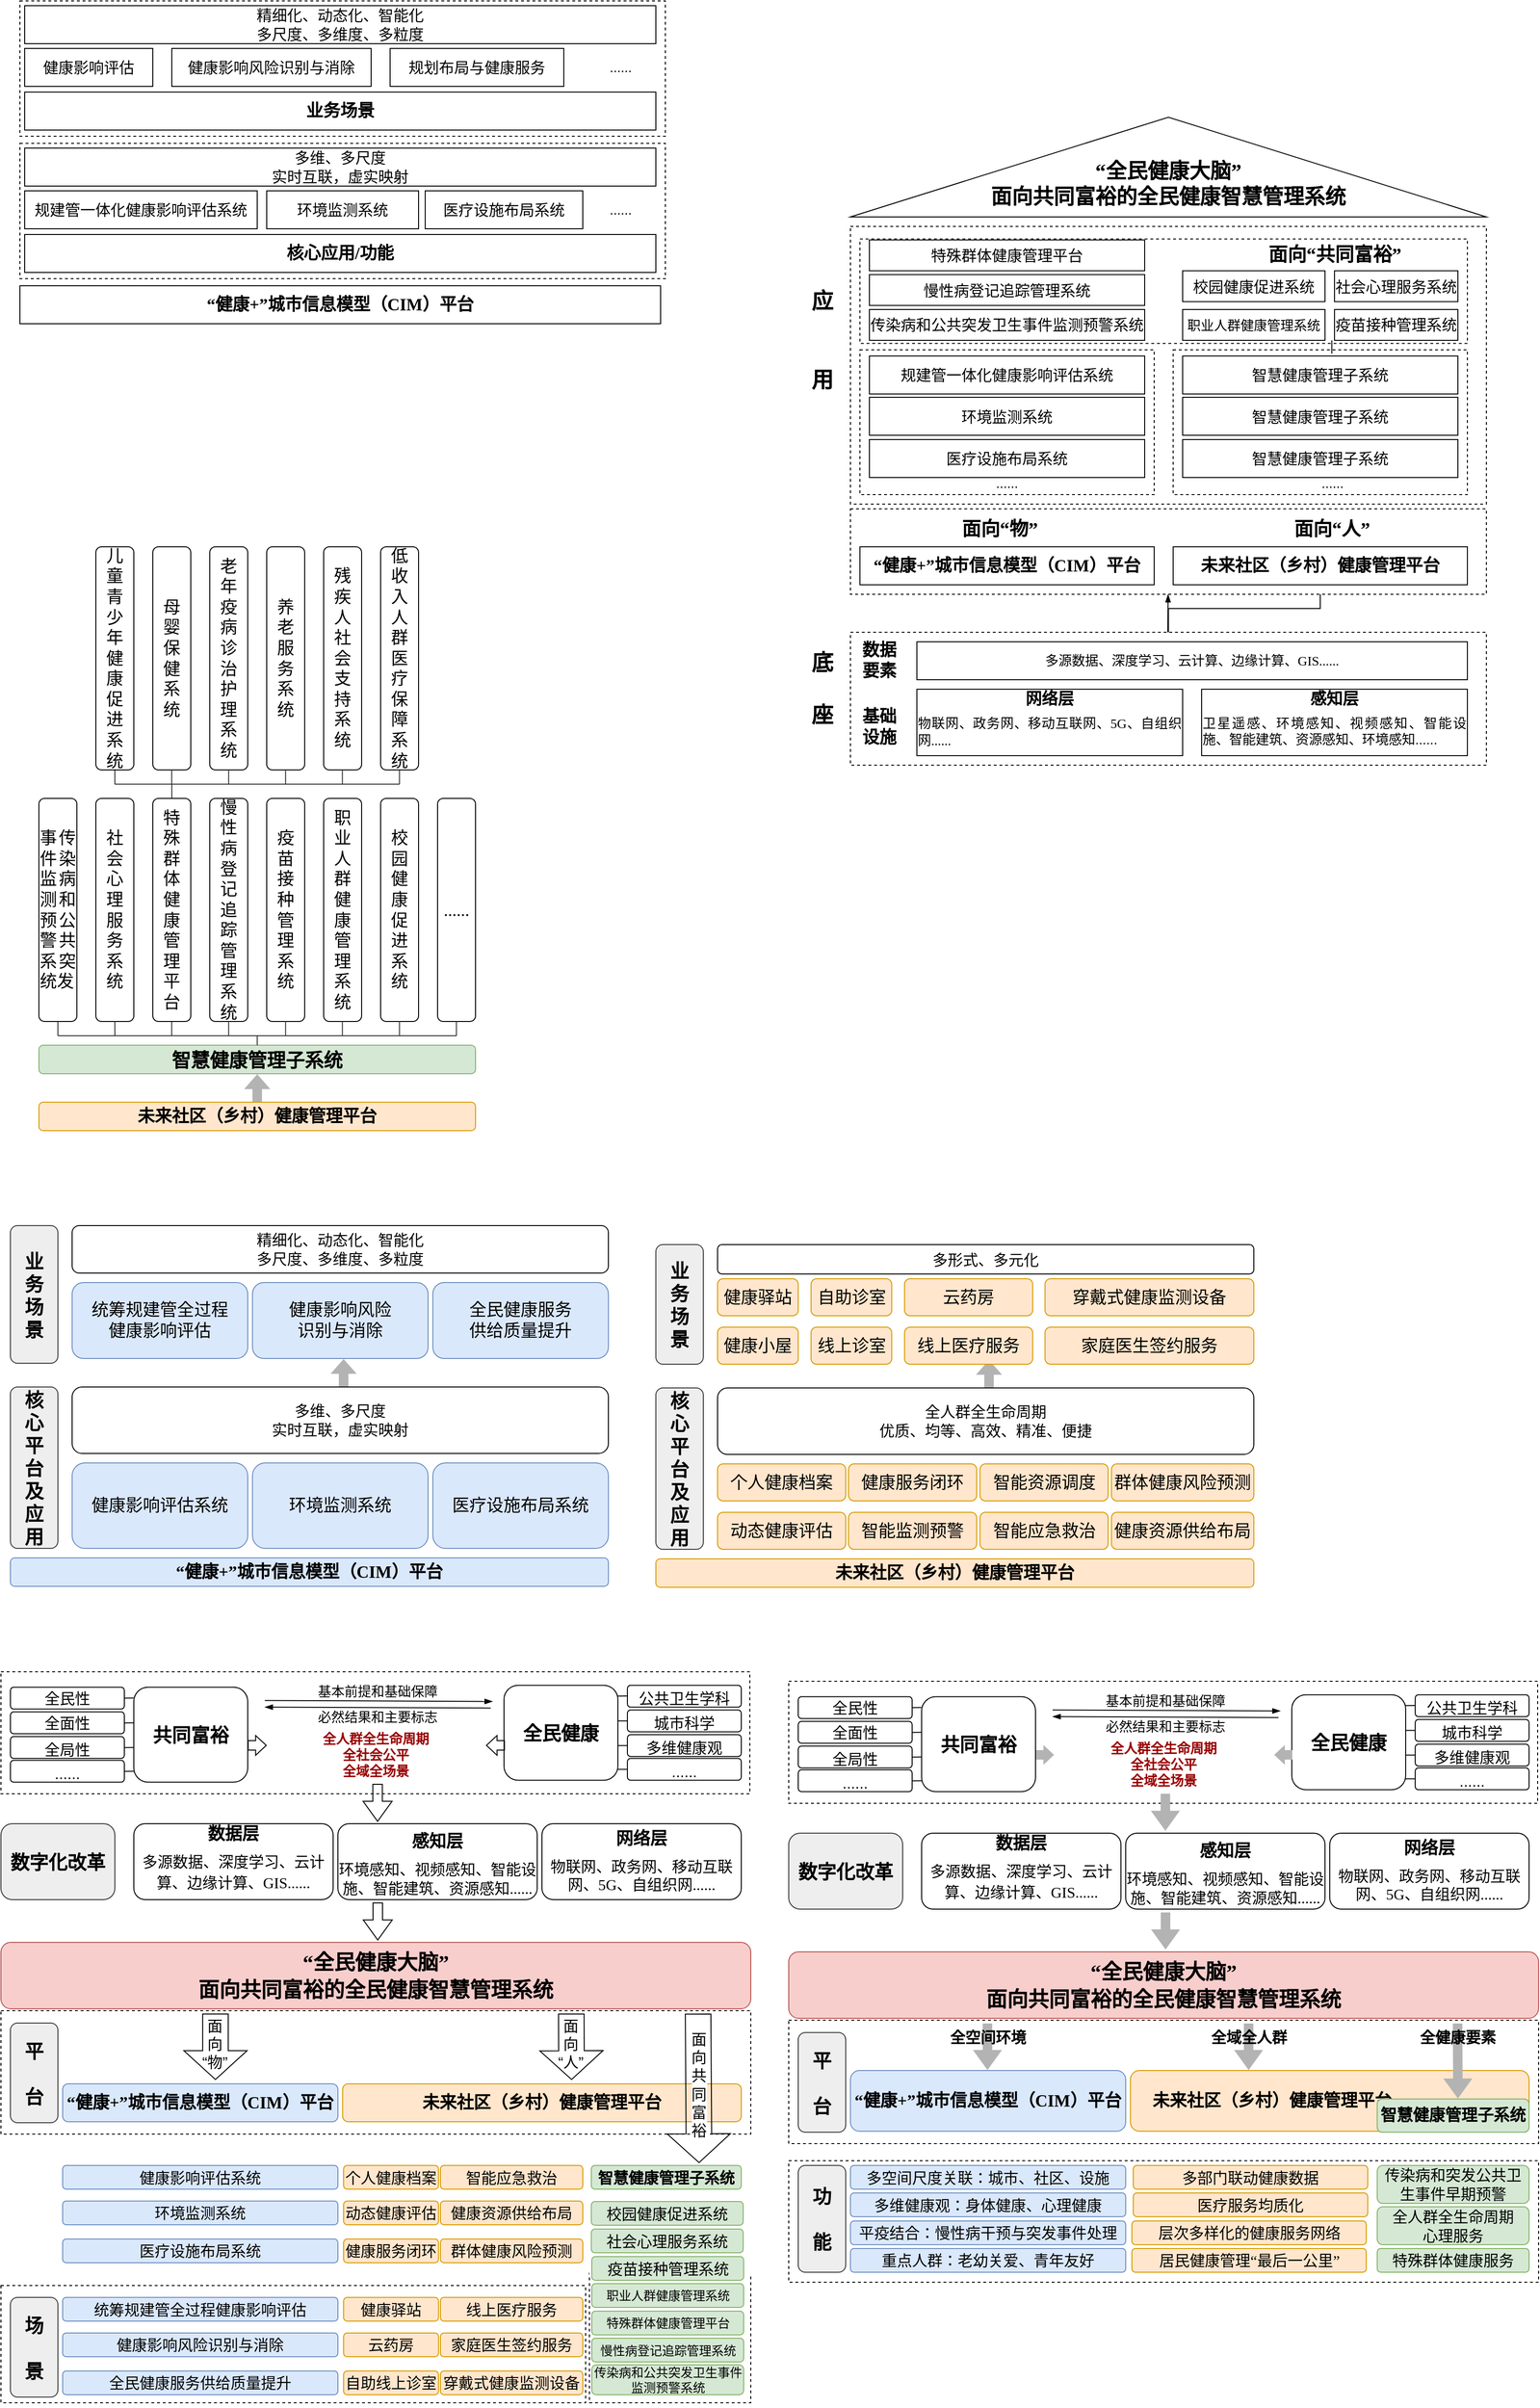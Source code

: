<mxfile version="20.2.2" type="github" pages="5">
  <diagram id="EkfMXQTPPP1aql3WqCzR" name="第 1 页">
    <mxGraphModel dx="2256" dy="3083" grid="1" gridSize="10" guides="1" tooltips="1" connect="1" arrows="1" fold="1" page="1" pageScale="1" pageWidth="827" pageHeight="1169" math="0" shadow="0">
      <root>
        <mxCell id="0" />
        <mxCell id="1" parent="0" />
        <mxCell id="FTu80h2OptPlrhomaPlD-124" style="edgeStyle=orthogonalEdgeStyle;rounded=0;orthogonalLoop=1;jettySize=auto;html=1;exitX=0.817;exitY=0.995;exitDx=0;exitDy=0;exitPerimeter=0;labelBackgroundColor=#FFFFFF;fontSize=16;endArrow=none;endFill=0;strokeWidth=1;entryX=1;entryY=1;entryDx=0;entryDy=0;entryPerimeter=0;dashed=1;" parent="1" edge="1">
          <mxGeometry relative="1" as="geometry">
            <mxPoint x="-20.0" y="654.0" as="targetPoint" />
            <mxPoint x="-164.57" y="653.36" as="sourcePoint" />
            <Array as="points">
              <mxPoint x="-190" y="653" />
              <mxPoint x="-190" y="790" />
              <mxPoint x="-20" y="790" />
            </Array>
          </mxGeometry>
        </mxCell>
        <mxCell id="FTu80h2OptPlrhomaPlD-49" value="" style="rounded=0;whiteSpace=wrap;html=1;dashed=1;strokeWidth=1;fillColor=none;" parent="1" vertex="1">
          <mxGeometry x="-810" y="377" width="790" height="130" as="geometry" />
        </mxCell>
        <mxCell id="FTu80h2OptPlrhomaPlD-41" value="" style="rounded=0;whiteSpace=wrap;html=1;fontSize=16;labelBackgroundColor=none;fillColor=none;dashed=1;" parent="1" vertex="1">
          <mxGeometry x="-810" y="20" width="789" height="128.5" as="geometry" />
        </mxCell>
        <mxCell id="FTu80h2OptPlrhomaPlD-68" value="" style="edgeStyle=orthogonalEdgeStyle;rounded=0;orthogonalLoop=1;jettySize=auto;html=1;fontSize=16;endArrow=blockThin;endFill=1;strokeWidth=1;" parent="1" source="DGDh14NJLm0COKoOLR8l-1" target="DGDh14NJLm0COKoOLR8l-10" edge="1">
          <mxGeometry relative="1" as="geometry" />
        </mxCell>
        <mxCell id="DGDh14NJLm0COKoOLR8l-1" value="" style="rounded=0;whiteSpace=wrap;html=1;dashed=1;strokeWidth=1;" parent="1" vertex="1">
          <mxGeometry x="85" y="-1075" width="670" height="140" as="geometry" />
        </mxCell>
        <mxCell id="DGDh14NJLm0COKoOLR8l-3" value="基础&lt;br style=&quot;font-size: 18px;&quot;&gt;设施" style="text;html=1;align=center;verticalAlign=middle;resizable=0;points=[];autosize=1;strokeColor=none;fillColor=none;fontStyle=1;fontSize=18;" parent="1" vertex="1">
          <mxGeometry x="85" y="-1005" width="60" height="60" as="geometry" />
        </mxCell>
        <mxCell id="DGDh14NJLm0COKoOLR8l-4" value="数据&lt;br&gt;要素" style="text;html=1;align=center;verticalAlign=middle;resizable=0;points=[];autosize=1;strokeColor=none;fillColor=none;fontStyle=1;fontSize=18;" parent="1" vertex="1">
          <mxGeometry x="85" y="-1075" width="60" height="60" as="geometry" />
        </mxCell>
        <mxCell id="DGDh14NJLm0COKoOLR8l-5" value="&lt;font style=&quot;font-size: 23px;&quot;&gt;底&lt;br&gt;&lt;br&gt;座&lt;/font&gt;" style="text;html=1;align=center;verticalAlign=middle;resizable=0;points=[];autosize=1;strokeColor=none;fillColor=none;fontStyle=1;fontSize=18;" parent="1" vertex="1">
          <mxGeometry x="30" y="-1065" width="50" height="100" as="geometry" />
        </mxCell>
        <mxCell id="DGDh14NJLm0COKoOLR8l-6" value="&lt;b&gt;&lt;font style=&quot;font-size: 17px;&quot;&gt;感知层&lt;/font&gt;&lt;/b&gt;&lt;br&gt;&lt;h3 style=&quot;margin-top: 5pt; margin-bottom: 5pt; text-align: justify; font-size: 14px;&quot;&gt;&lt;span style=&quot;font-weight: normal;&quot;&gt;卫星遥感、环境感知、视频感知、智能设施、智能建筑、资源感知、环境感知......&lt;/span&gt;&lt;b style=&quot;font-family: 等线;&quot;&gt;&lt;/b&gt;&lt;/h3&gt;" style="rounded=0;whiteSpace=wrap;html=1;strokeWidth=1;" parent="1" vertex="1">
          <mxGeometry x="455" y="-1015" width="280" height="70" as="geometry" />
        </mxCell>
        <mxCell id="DGDh14NJLm0COKoOLR8l-7" value="&lt;p class=&quot;MsoNormal&quot; style=&quot;font-size: 14px;&quot;&gt;&lt;span style=&quot;font-size: 14px;&quot;&gt;&lt;font face=&quot;等线&quot; style=&quot;font-size: 14px;&quot;&gt;多源数据、深度学习、云计算、边缘计算、&lt;/font&gt;&lt;font face=&quot;等线&quot; style=&quot;font-size: 14px;&quot;&gt;GIS......&lt;/font&gt;&lt;/span&gt;&lt;span style=&quot;font-size: 14px;&quot;&gt;&lt;/span&gt;&lt;/p&gt;" style="rounded=0;whiteSpace=wrap;html=1;strokeWidth=1;fontSize=14;" parent="1" vertex="1">
          <mxGeometry x="155" y="-1065" width="580" height="40" as="geometry" />
        </mxCell>
        <mxCell id="DGDh14NJLm0COKoOLR8l-8" value="" style="rounded=0;whiteSpace=wrap;html=1;dashed=1;strokeWidth=1;" parent="1" vertex="1">
          <mxGeometry x="85" y="-1205" width="670" height="90" as="geometry" />
        </mxCell>
        <mxCell id="DGDh14NJLm0COKoOLR8l-9" value="&lt;h3 style=&quot;margin-top: 5pt; margin-bottom: 5pt; text-align: justify; font-family: 等线; font-size: 13.5pt;&quot;&gt;&lt;b&gt;“健康+”城市信息模型（CIM）平台&lt;/b&gt;&lt;b&gt;&lt;/b&gt;&lt;/h3&gt;" style="rounded=0;whiteSpace=wrap;html=1;strokeWidth=1;" parent="1" vertex="1">
          <mxGeometry x="95" y="-1165" width="310" height="40" as="geometry" />
        </mxCell>
        <mxCell id="DGDh14NJLm0COKoOLR8l-10" value="&lt;p style=&quot;margin: 0pt 0pt 0.0pt; text-align: justify; font-family: &amp;quot;Times New Roman&amp;quot;;&quot; class=&quot;MsoNormal&quot;&gt;&lt;span style=&quot;font-family: 宋体;&quot;&gt;&lt;font style=&quot;font-size: 18px;&quot;&gt;&lt;b&gt;未来社区（乡村）健康管理平台&lt;/b&gt;&lt;/font&gt;&lt;/span&gt;&lt;/p&gt;" style="rounded=0;whiteSpace=wrap;html=1;strokeWidth=1;" parent="1" vertex="1">
          <mxGeometry x="425" y="-1165" width="310" height="40" as="geometry" />
        </mxCell>
        <mxCell id="DGDh14NJLm0COKoOLR8l-12" value="" style="endArrow=blockThin;html=1;rounded=0;fontSize=14;endFill=1;" parent="1" edge="1">
          <mxGeometry width="50" height="50" relative="1" as="geometry">
            <mxPoint x="419.41" y="-1075" as="sourcePoint" />
            <mxPoint x="419.7" y="-1115" as="targetPoint" />
          </mxGeometry>
        </mxCell>
        <mxCell id="DGDh14NJLm0COKoOLR8l-15" value="" style="rounded=0;whiteSpace=wrap;html=1;dashed=1;strokeWidth=1;" parent="1" vertex="1">
          <mxGeometry x="85" y="-1502.5" width="670" height="292.5" as="geometry" />
        </mxCell>
        <mxCell id="DGDh14NJLm0COKoOLR8l-17" value="&lt;p style=&quot;margin: 0pt 0pt 0.0pt; text-align: justify; font-family: &amp;quot;Times New Roman&amp;quot;; font-size: 10.5pt;&quot; class=&quot;MsoNormal&quot;&gt;&lt;br&gt;&lt;/p&gt;" style="triangle;whiteSpace=wrap;html=1;fontSize=14;strokeWidth=1;rotation=-90;" parent="1" vertex="1">
          <mxGeometry x="367.5" y="-1900" width="105" height="670" as="geometry" />
        </mxCell>
        <mxCell id="DGDh14NJLm0COKoOLR8l-18" value="&lt;font style=&quot;font-size: 22px;&quot;&gt;&lt;b style=&quot;font-size: 22px;&quot;&gt;&lt;span style=&quot;text-align: justify; font-family: 宋体; background-image: initial; background-position: initial; background-size: initial; background-repeat: initial; background-attachment: initial; background-origin: initial; background-clip: initial; font-size: 22px;&quot;&gt;&lt;font style=&quot;font-size: 22px;&quot; face=&quot;宋体&quot;&gt;“&lt;/font&gt;&lt;/span&gt;&lt;span style=&quot;text-align: justify; font-family: 宋体; background-image: initial; background-position: initial; background-size: initial; background-repeat: initial; background-attachment: initial; background-origin: initial; background-clip: initial; font-size: 22px;&quot;&gt;&lt;font style=&quot;font-size: 22px;&quot; face=&quot;宋体&quot;&gt;全民&lt;/font&gt;&lt;/span&gt;&lt;span style=&quot;text-align: justify; font-family: 宋体; background-image: initial; background-position: initial; background-size: initial; background-repeat: initial; background-attachment: initial; background-origin: initial; background-clip: initial; font-size: 22px;&quot;&gt;&lt;font style=&quot;font-size: 22px;&quot; face=&quot;宋体&quot;&gt;健康大脑&lt;/font&gt;&lt;/span&gt;&lt;span style=&quot;text-align: justify; font-family: 宋体; background-image: initial; background-position: initial; background-size: initial; background-repeat: initial; background-attachment: initial; background-origin: initial; background-clip: initial; font-size: 22px;&quot;&gt;&lt;font style=&quot;font-size: 22px;&quot; face=&quot;宋体&quot;&gt;”&lt;br style=&quot;font-size: 22px;&quot;&gt;&lt;/font&gt;&lt;/span&gt;&lt;span style=&quot;text-align: justify; font-family: 宋体; font-size: 22px;&quot;&gt;面向共同富裕的全民健康智慧管理系统&lt;/span&gt;&lt;/b&gt;&lt;/font&gt;" style="text;html=1;strokeColor=none;fillColor=none;align=center;verticalAlign=middle;whiteSpace=wrap;rounded=0;fontSize=22;" parent="1" vertex="1">
          <mxGeometry x="215" y="-1562.5" width="410" height="30" as="geometry" />
        </mxCell>
        <mxCell id="DGDh14NJLm0COKoOLR8l-21" value="&lt;span style=&quot;font-size: 23px;&quot;&gt;应&lt;br&gt;&lt;br&gt;&lt;br&gt;用&lt;/span&gt;" style="text;html=1;align=center;verticalAlign=middle;resizable=0;points=[];autosize=1;strokeColor=none;fillColor=none;fontStyle=1;fontSize=18;" parent="1" vertex="1">
          <mxGeometry x="30" y="-1442.5" width="50" height="120" as="geometry" />
        </mxCell>
        <mxCell id="DGDh14NJLm0COKoOLR8l-22" value="" style="rounded=0;whiteSpace=wrap;html=1;dashed=1;strokeWidth=1;" parent="1" vertex="1">
          <mxGeometry x="95" y="-1372.5" width="310" height="152.5" as="geometry" />
        </mxCell>
        <mxCell id="DGDh14NJLm0COKoOLR8l-23" value="" style="rounded=0;whiteSpace=wrap;html=1;dashed=1;strokeWidth=1;" parent="1" vertex="1">
          <mxGeometry x="425" y="-1372.5" width="310" height="152.5" as="geometry" />
        </mxCell>
        <mxCell id="DGDh14NJLm0COKoOLR8l-24" value="" style="rounded=0;whiteSpace=wrap;html=1;dashed=1;strokeWidth=1;" parent="1" vertex="1">
          <mxGeometry x="95" y="-1489.25" width="640" height="110" as="geometry" />
        </mxCell>
        <mxCell id="DGDh14NJLm0COKoOLR8l-25" value="&lt;div style=&quot;text-align: justify; font-size: 20px;&quot;&gt;&lt;span style=&quot;background-color: initial; font-size: 20px;&quot;&gt;&lt;font face=&quot;宋体&quot; style=&quot;font-size: 20px;&quot;&gt;&lt;b style=&quot;font-size: 20px;&quot;&gt;面向“物”&lt;/b&gt;&lt;/font&gt;&lt;/span&gt;&lt;/div&gt;" style="text;html=1;strokeColor=none;fillColor=none;align=center;verticalAlign=middle;whiteSpace=wrap;rounded=0;fontSize=20;" parent="1" vertex="1">
          <mxGeometry x="165" y="-1200" width="155" height="30" as="geometry" />
        </mxCell>
        <mxCell id="DGDh14NJLm0COKoOLR8l-26" value="&lt;div style=&quot;text-align: justify; font-size: 20px;&quot;&gt;&lt;span style=&quot;background-color: initial; font-size: 20px;&quot;&gt;&lt;font face=&quot;宋体&quot; style=&quot;font-size: 20px;&quot;&gt;&lt;b style=&quot;font-size: 20px;&quot;&gt;面向“人”&lt;/b&gt;&lt;/font&gt;&lt;/span&gt;&lt;/div&gt;" style="text;html=1;strokeColor=none;fillColor=none;align=center;verticalAlign=middle;whiteSpace=wrap;rounded=0;fontSize=20;" parent="1" vertex="1">
          <mxGeometry x="515" y="-1200" width="155" height="30" as="geometry" />
        </mxCell>
        <mxCell id="DGDh14NJLm0COKoOLR8l-27" value="&lt;div style=&quot;text-align: justify; font-size: 20px;&quot;&gt;&lt;span style=&quot;background-color: initial; font-size: 20px;&quot;&gt;&lt;font face=&quot;宋体&quot; style=&quot;font-size: 20px;&quot;&gt;&lt;b style=&quot;font-size: 20px;&quot;&gt;面向“共同富裕”&lt;/b&gt;&lt;/font&gt;&lt;/span&gt;&lt;/div&gt;" style="text;html=1;strokeColor=none;fillColor=none;align=center;verticalAlign=middle;whiteSpace=wrap;rounded=0;fontSize=20;" parent="1" vertex="1">
          <mxGeometry x="517.5" y="-1489.25" width="155" height="30" as="geometry" />
        </mxCell>
        <mxCell id="DGDh14NJLm0COKoOLR8l-28" value="&lt;b&gt;&lt;font style=&quot;font-size: 17px;&quot;&gt;网络层&lt;/font&gt;&lt;/b&gt;&lt;br&gt;&lt;h3 style=&quot;margin-top: 5pt; margin-bottom: 5pt; text-align: justify; font-size: 14px;&quot;&gt;&lt;span style=&quot;font-weight: normal;&quot;&gt;物联网、政务网、移动互联网、&lt;span style=&quot;font-family: 等线; font-size: 10.5pt; background-color: initial;&quot;&gt;5&lt;/span&gt;&lt;span style=&quot;font-family: 等线; font-size: 10.5pt; background-color: initial;&quot;&gt;G、自组织网&lt;/span&gt;&lt;span style=&quot;font-family: 等线; font-size: 10.5pt; background-color: initial;&quot;&gt;......&lt;/span&gt;&lt;/span&gt;&lt;/h3&gt;&lt;p style=&quot;margin: 0pt 0pt 0.0pt; text-align: justify; font-family: 等线; font-size: 10.5pt;&quot; class=&quot;MsoNormal&quot;&gt;&lt;span style=&quot;font-size: 10.5pt;&quot;&gt;&lt;/span&gt;&lt;/p&gt;" style="rounded=0;whiteSpace=wrap;html=1;strokeWidth=1;" parent="1" vertex="1">
          <mxGeometry x="155" y="-1015" width="280" height="70" as="geometry" />
        </mxCell>
        <mxCell id="DGDh14NJLm0COKoOLR8l-29" value="&lt;p style=&quot;margin: 0pt 0pt 0.0pt; text-align: justify; font-family: &amp;quot;Times New Roman&amp;quot;; font-size: 10.5pt;&quot; class=&quot;MsoNormal&quot;&gt;&lt;span style=&quot;font-family: 宋体; letter-spacing: 0pt; font-size: 10.5pt; background: rgb(255, 255, 255);&quot;&gt;&lt;font style=&quot;font-size: 16px;&quot; face=&quot;宋体&quot;&gt;规建管一体化健康影响评估系统&lt;/font&gt;&lt;/span&gt;&lt;/p&gt;" style="rounded=0;whiteSpace=wrap;html=1;labelBackgroundColor=none;fontFamily=Helvetica;fontSize=16;strokeWidth=1;horizontal=1;" parent="1" vertex="1">
          <mxGeometry x="105" y="-1366" width="290" height="40" as="geometry" />
        </mxCell>
        <mxCell id="DGDh14NJLm0COKoOLR8l-30" value="&lt;p style=&quot;margin: 0pt 0pt 0.0pt; text-align: justify; font-family: &amp;quot;Times New Roman&amp;quot;; font-size: 16px;&quot; class=&quot;MsoNormal&quot;&gt;&lt;span style=&quot;font-family: 宋体; letter-spacing: 0pt; font-size: 16px; background: rgb(255, 255, 255);&quot;&gt;&lt;font face=&quot;宋体&quot; style=&quot;font-size: 16px;&quot;&gt;环境监测系统&lt;/font&gt;&lt;/span&gt;&lt;/p&gt;" style="rounded=0;whiteSpace=wrap;html=1;labelBackgroundColor=none;fontFamily=Helvetica;fontSize=16;strokeWidth=1;horizontal=1;fontColor=#000000;" parent="1" vertex="1">
          <mxGeometry x="105" y="-1322.5" width="290" height="40" as="geometry" />
        </mxCell>
        <mxCell id="DGDh14NJLm0COKoOLR8l-31" value="&lt;p style=&quot;margin: 0pt 0pt 0.0pt; text-align: justify;&quot; class=&quot;MsoNormal&quot;&gt;&lt;font face=&quot;宋体&quot;&gt;医疗设施布局系统&lt;/font&gt;&lt;br&gt;&lt;/p&gt;" style="rounded=0;whiteSpace=wrap;html=1;labelBackgroundColor=none;fontFamily=Helvetica;fontSize=16;strokeWidth=1;horizontal=1;" parent="1" vertex="1">
          <mxGeometry x="105" y="-1278" width="290" height="40" as="geometry" />
        </mxCell>
        <mxCell id="DGDh14NJLm0COKoOLR8l-40" value="&lt;p style=&quot;margin: 0pt 0pt 0.0pt; text-align: justify;&quot; class=&quot;MsoNormal&quot;&gt;&lt;font face=&quot;宋体&quot;&gt;智慧健康管理子系统&lt;/font&gt;&lt;br&gt;&lt;/p&gt;" style="rounded=0;whiteSpace=wrap;html=1;labelBackgroundColor=none;fontFamily=Helvetica;fontSize=16;strokeWidth=1;horizontal=1;" parent="1" vertex="1">
          <mxGeometry x="435" y="-1366" width="290" height="40" as="geometry" />
        </mxCell>
        <mxCell id="DGDh14NJLm0COKoOLR8l-41" value="" style="endArrow=none;html=1;rounded=0;fontFamily=Helvetica;fontSize=14;fontColor=#000000;" parent="1" edge="1">
          <mxGeometry width="50" height="50" relative="1" as="geometry">
            <mxPoint x="592.16" y="-1368.5" as="sourcePoint" />
            <mxPoint x="592.16" y="-1382.5" as="targetPoint" />
          </mxGeometry>
        </mxCell>
        <mxCell id="DGDh14NJLm0COKoOLR8l-42" value="&lt;p style=&quot;text-align: start;&quot; class=&quot;15&quot;&gt;&lt;font style=&quot;font-size: 16px;&quot; face=&quot;等线&quot;&gt;慢性病登记追踪管理系统&lt;/font&gt;&lt;br&gt;&lt;/p&gt;" style="rounded=0;whiteSpace=wrap;html=1;labelBackgroundColor=none;fontFamily=Helvetica;fontSize=16;strokeWidth=1;horizontal=1;" parent="1" vertex="1">
          <mxGeometry x="105" y="-1451.75" width="290" height="32.5" as="geometry" />
        </mxCell>
        <mxCell id="DGDh14NJLm0COKoOLR8l-49" value="&lt;p style=&quot;margin: 0pt 0pt 0.0pt; text-align: justify;&quot; class=&quot;MsoNormal&quot;&gt;&lt;font face=&quot;宋体&quot;&gt;智慧健康管理子系统&lt;/font&gt;&lt;br&gt;&lt;/p&gt;" style="rounded=0;whiteSpace=wrap;html=1;labelBackgroundColor=none;fontFamily=Helvetica;fontSize=16;strokeWidth=1;horizontal=1;" parent="1" vertex="1">
          <mxGeometry x="435" y="-1322.5" width="290" height="40" as="geometry" />
        </mxCell>
        <mxCell id="DGDh14NJLm0COKoOLR8l-50" value="&lt;p style=&quot;margin: 0pt 0pt 0.0pt; text-align: justify;&quot; class=&quot;MsoNormal&quot;&gt;&lt;font face=&quot;宋体&quot;&gt;智慧健康管理子系统&lt;/font&gt;&lt;br&gt;&lt;/p&gt;" style="rounded=0;whiteSpace=wrap;html=1;labelBackgroundColor=none;fontFamily=Helvetica;fontSize=16;strokeWidth=1;horizontal=1;" parent="1" vertex="1">
          <mxGeometry x="435" y="-1278" width="290" height="40" as="geometry" />
        </mxCell>
        <mxCell id="DGDh14NJLm0COKoOLR8l-51" value="......" style="text;html=1;strokeColor=none;fillColor=none;align=center;verticalAlign=middle;whiteSpace=wrap;rounded=0;labelBackgroundColor=none;fontFamily=Helvetica;fontSize=14;fontColor=#000000;" parent="1" vertex="1">
          <mxGeometry x="220" y="-1247" width="60" height="30" as="geometry" />
        </mxCell>
        <mxCell id="DGDh14NJLm0COKoOLR8l-52" value="......" style="text;html=1;strokeColor=none;fillColor=none;align=center;verticalAlign=middle;whiteSpace=wrap;rounded=0;labelBackgroundColor=none;fontFamily=Helvetica;fontSize=14;fontColor=#000000;" parent="1" vertex="1">
          <mxGeometry x="562.5" y="-1247" width="60" height="30" as="geometry" />
        </mxCell>
        <mxCell id="DGDh14NJLm0COKoOLR8l-53" value="&lt;p style=&quot;margin: 0pt 0pt 0.0pt; text-align: justify;&quot; class=&quot;MsoNormal&quot;&gt;&lt;font face=&quot;宋体&quot;&gt;社会心理服务系统&lt;/font&gt;&lt;br&gt;&lt;/p&gt;" style="rounded=0;whiteSpace=wrap;html=1;labelBackgroundColor=none;fontFamily=Helvetica;fontSize=16;strokeWidth=1;horizontal=1;" parent="1" vertex="1">
          <mxGeometry x="595" y="-1455.75" width="130" height="32.5" as="geometry" />
        </mxCell>
        <mxCell id="DGDh14NJLm0COKoOLR8l-54" value="&lt;p style=&quot;margin: 0pt 0pt 0.0pt; text-align: justify;&quot; class=&quot;MsoNormal&quot;&gt;&lt;span style=&quot;font-family: 宋体;&quot;&gt;传染病和公共突发卫生事件监测预警系统&lt;/span&gt;&lt;br&gt;&lt;/p&gt;" style="rounded=0;whiteSpace=wrap;html=1;labelBackgroundColor=none;fontFamily=Helvetica;fontSize=16;strokeWidth=1;horizontal=1;" parent="1" vertex="1">
          <mxGeometry x="105" y="-1415" width="290" height="32.5" as="geometry" />
        </mxCell>
        <mxCell id="DGDh14NJLm0COKoOLR8l-55" value="&lt;p style=&quot;margin: 0pt 0pt 0.0pt; text-align: justify;&quot; class=&quot;MsoNormal&quot;&gt;&lt;font face=&quot;宋体&quot;&gt;校园健康促进系统&lt;/font&gt;&lt;br&gt;&lt;/p&gt;" style="rounded=0;whiteSpace=wrap;html=1;labelBackgroundColor=none;fontFamily=Helvetica;fontSize=16;strokeWidth=1;horizontal=1;" parent="1" vertex="1">
          <mxGeometry x="435" y="-1455.75" width="150" height="32.5" as="geometry" />
        </mxCell>
        <mxCell id="DGDh14NJLm0COKoOLR8l-56" value="&lt;p style=&quot;margin: 0pt 0pt 0.0pt; text-align: justify;&quot; class=&quot;MsoNormal&quot;&gt;&lt;span style=&quot;font-family: 宋体;&quot;&gt;特殊群体健康管理平台&lt;/span&gt;&lt;br&gt;&lt;/p&gt;" style="rounded=0;whiteSpace=wrap;html=1;labelBackgroundColor=none;fontFamily=Helvetica;fontSize=16;strokeWidth=1;horizontal=1;" parent="1" vertex="1">
          <mxGeometry x="105" y="-1488.25" width="290" height="32.5" as="geometry" />
        </mxCell>
        <mxCell id="DGDh14NJLm0COKoOLR8l-57" value="&lt;p style=&quot;margin: 0pt 0pt 0.0pt; text-align: justify;&quot; class=&quot;MsoNormal&quot;&gt;&lt;font style=&quot;font-size: 16px;&quot; face=&quot;宋体&quot;&gt;疫苗接种管理系统&lt;/font&gt;&lt;br&gt;&lt;/p&gt;" style="rounded=0;whiteSpace=wrap;html=1;labelBackgroundColor=none;fontFamily=Helvetica;fontSize=16;strokeWidth=1;horizontal=1;" parent="1" vertex="1">
          <mxGeometry x="595" y="-1415" width="130" height="32.5" as="geometry" />
        </mxCell>
        <mxCell id="DGDh14NJLm0COKoOLR8l-58" value="&lt;p style=&quot;font-size: medium; text-align: start;&quot; class=&quot;15&quot;&gt;&lt;span style=&quot;font-family: 等线; font-size: 10.5pt;&quot;&gt;职业人群健康管理系统&lt;/span&gt;&lt;span style=&quot;font-family: 等线; font-size: 10.5pt;&quot;&gt;&lt;/span&gt;&lt;/p&gt;" style="rounded=0;whiteSpace=wrap;html=1;labelBackgroundColor=none;fontFamily=Helvetica;fontSize=16;strokeWidth=1;horizontal=1;" parent="1" vertex="1">
          <mxGeometry x="435" y="-1415" width="150" height="32.5" as="geometry" />
        </mxCell>
        <mxCell id="DGDh14NJLm0COKoOLR8l-59" value="&lt;h3 style=&quot;margin-top: 5pt; margin-bottom: 5pt; text-align: justify; font-family: 等线; font-size: 13.5pt;&quot;&gt;&lt;b&gt;“健康+”城市信息模型（CIM）平台&lt;/b&gt;&lt;b&gt;&lt;/b&gt;&lt;/h3&gt;" style="rounded=0;whiteSpace=wrap;html=1;strokeWidth=1;" parent="1" vertex="1">
          <mxGeometry x="-790" y="-1440" width="675" height="40" as="geometry" />
        </mxCell>
        <mxCell id="DGDh14NJLm0COKoOLR8l-60" value="" style="rounded=0;whiteSpace=wrap;html=1;dashed=1;strokeWidth=1;" parent="1" vertex="1">
          <mxGeometry x="-790" y="-1590" width="680" height="142.5" as="geometry" />
        </mxCell>
        <mxCell id="DGDh14NJLm0COKoOLR8l-61" value="&lt;div style=&quot;text-align: justify;&quot;&gt;&lt;span style=&quot;background-color: initial; font-size: 18px;&quot;&gt;&lt;font face=&quot;等线&quot;&gt;&lt;b&gt;核心应用/功能&lt;/b&gt;&lt;/font&gt;&lt;/span&gt;&lt;/div&gt;" style="rounded=0;whiteSpace=wrap;html=1;strokeWidth=1;" parent="1" vertex="1">
          <mxGeometry x="-785" y="-1494" width="665" height="40" as="geometry" />
        </mxCell>
        <mxCell id="DGDh14NJLm0COKoOLR8l-62" value="&lt;p style=&quot;margin: 0pt 0pt 0.0pt; text-align: justify; font-family: &amp;quot;Times New Roman&amp;quot;; font-size: 10.5pt;&quot; class=&quot;MsoNormal&quot;&gt;&lt;span style=&quot;font-family: 宋体; letter-spacing: 0pt; font-size: 10.5pt; background: rgb(255, 255, 255);&quot;&gt;&lt;font style=&quot;font-size: 16px;&quot; face=&quot;宋体&quot;&gt;规建管一体化健康影响评估系统&lt;/font&gt;&lt;/span&gt;&lt;/p&gt;" style="rounded=0;whiteSpace=wrap;html=1;labelBackgroundColor=none;fontFamily=Helvetica;fontSize=16;strokeWidth=1;horizontal=1;" parent="1" vertex="1">
          <mxGeometry x="-785" y="-1540" width="245" height="40" as="geometry" />
        </mxCell>
        <mxCell id="DGDh14NJLm0COKoOLR8l-63" value="&lt;p style=&quot;margin: 0pt 0pt 0.0pt; text-align: justify; font-family: &amp;quot;Times New Roman&amp;quot;; font-size: 16px;&quot; class=&quot;MsoNormal&quot;&gt;&lt;span style=&quot;font-family: 宋体; letter-spacing: 0pt; font-size: 16px; background: rgb(255, 255, 255);&quot;&gt;&lt;font face=&quot;宋体&quot; style=&quot;font-size: 16px;&quot;&gt;环境监测系统&lt;/font&gt;&lt;/span&gt;&lt;/p&gt;" style="rounded=0;whiteSpace=wrap;html=1;labelBackgroundColor=none;fontFamily=Helvetica;fontSize=16;strokeWidth=1;horizontal=1;fontColor=#000000;" parent="1" vertex="1">
          <mxGeometry x="-530" y="-1540" width="160" height="40" as="geometry" />
        </mxCell>
        <mxCell id="DGDh14NJLm0COKoOLR8l-64" value="&lt;p style=&quot;margin: 0pt 0pt 0.0pt; text-align: justify;&quot; class=&quot;MsoNormal&quot;&gt;&lt;font face=&quot;宋体&quot;&gt;医疗设施布局系统&lt;/font&gt;&lt;br&gt;&lt;/p&gt;" style="rounded=0;whiteSpace=wrap;html=1;labelBackgroundColor=none;fontFamily=Helvetica;fontSize=16;strokeWidth=1;horizontal=1;" parent="1" vertex="1">
          <mxGeometry x="-363" y="-1540" width="166" height="40" as="geometry" />
        </mxCell>
        <mxCell id="DGDh14NJLm0COKoOLR8l-65" value="......" style="text;html=1;strokeColor=none;fillColor=none;align=center;verticalAlign=middle;whiteSpace=wrap;rounded=0;labelBackgroundColor=none;fontFamily=Helvetica;fontSize=14;fontColor=#000000;" parent="1" vertex="1">
          <mxGeometry x="-187.5" y="-1535" width="60" height="30" as="geometry" />
        </mxCell>
        <mxCell id="DGDh14NJLm0COKoOLR8l-66" value="&lt;p style=&quot;margin: 0pt 0pt 0.0pt;&quot; class=&quot;MsoNormal&quot;&gt;&lt;span style=&quot;font-family: 宋体; font-size: 12pt; background-color: initial;&quot;&gt;多维、多尺度&lt;/span&gt;&lt;/p&gt;&lt;p style=&quot;margin: 0pt 0pt 0.0pt;&quot; class=&quot;MsoNormal&quot;&gt;&lt;font face=&quot;宋体&quot;&gt;实时互联，虚实映射&lt;/font&gt;&lt;br&gt;&lt;/p&gt;" style="rounded=0;whiteSpace=wrap;html=1;labelBackgroundColor=none;fontFamily=Helvetica;fontSize=16;strokeWidth=1;horizontal=1;fontColor=#000000;" parent="1" vertex="1">
          <mxGeometry x="-785" y="-1585" width="665" height="40" as="geometry" />
        </mxCell>
        <mxCell id="DGDh14NJLm0COKoOLR8l-73" value="" style="rounded=0;whiteSpace=wrap;html=1;dashed=1;strokeWidth=1;" parent="1" vertex="1">
          <mxGeometry x="-790" y="-1740" width="680" height="142.5" as="geometry" />
        </mxCell>
        <mxCell id="DGDh14NJLm0COKoOLR8l-74" value="&lt;div style=&quot;text-align: justify;&quot;&gt;&lt;span style=&quot;background-color: initial; font-size: 18px;&quot;&gt;&lt;font face=&quot;等线&quot;&gt;&lt;b&gt;业务场景&lt;/b&gt;&lt;/font&gt;&lt;/span&gt;&lt;/div&gt;" style="rounded=0;whiteSpace=wrap;html=1;strokeWidth=1;" parent="1" vertex="1">
          <mxGeometry x="-785" y="-1644" width="665" height="40" as="geometry" />
        </mxCell>
        <mxCell id="DGDh14NJLm0COKoOLR8l-75" value="&lt;p style=&quot;margin: 0pt 0pt 0.0pt; text-align: justify;&quot; class=&quot;MsoNormal&quot;&gt;&lt;font face=&quot;宋体&quot;&gt;健康影响评估&lt;/font&gt;&lt;br&gt;&lt;/p&gt;" style="rounded=0;whiteSpace=wrap;html=1;labelBackgroundColor=none;fontFamily=Helvetica;fontSize=16;strokeWidth=1;horizontal=1;" parent="1" vertex="1">
          <mxGeometry x="-785" y="-1690" width="135" height="40" as="geometry" />
        </mxCell>
        <mxCell id="DGDh14NJLm0COKoOLR8l-76" value="&lt;p style=&quot;margin: 0pt 0pt 0.0pt; text-align: justify;&quot; class=&quot;MsoNormal&quot;&gt;&lt;font face=&quot;宋体&quot;&gt;健康影响风险&lt;/font&gt;&lt;span style=&quot;background-color: initial; font-family: 宋体;&quot;&gt;识别与消除&lt;/span&gt;&lt;/p&gt;" style="rounded=0;whiteSpace=wrap;html=1;labelBackgroundColor=none;fontFamily=Helvetica;fontSize=16;strokeWidth=1;horizontal=1;fontColor=#000000;" parent="1" vertex="1">
          <mxGeometry x="-630" y="-1690" width="210" height="40" as="geometry" />
        </mxCell>
        <mxCell id="DGDh14NJLm0COKoOLR8l-77" value="&lt;p style=&quot;margin: 0pt 0pt 0.0pt; text-align: justify;&quot; class=&quot;MsoNormal&quot;&gt;&lt;font face=&quot;宋体&quot;&gt;规划布局与&lt;/font&gt;&lt;span style=&quot;background-color: initial; font-family: 宋体;&quot;&gt;健康服务&lt;/span&gt;&lt;/p&gt;" style="rounded=0;whiteSpace=wrap;html=1;labelBackgroundColor=none;fontFamily=Helvetica;fontSize=16;strokeWidth=1;horizontal=1;" parent="1" vertex="1">
          <mxGeometry x="-400" y="-1690" width="183" height="40" as="geometry" />
        </mxCell>
        <mxCell id="DGDh14NJLm0COKoOLR8l-78" value="......" style="text;html=1;strokeColor=none;fillColor=none;align=center;verticalAlign=middle;whiteSpace=wrap;rounded=0;labelBackgroundColor=none;fontFamily=Helvetica;fontSize=14;fontColor=#000000;" parent="1" vertex="1">
          <mxGeometry x="-187.5" y="-1685" width="60" height="30" as="geometry" />
        </mxCell>
        <mxCell id="DGDh14NJLm0COKoOLR8l-79" value="&lt;p style=&quot;margin: 0pt 0pt 0.0pt; text-align: justify;&quot; class=&quot;MsoNormal&quot;&gt;&lt;font face=&quot;宋体&quot;&gt;精细化、动态化、智能化&lt;/font&gt;&lt;/p&gt;&lt;p style=&quot;margin: 0pt 0pt 0.0pt; text-align: justify;&quot; class=&quot;MsoNormal&quot;&gt;&lt;font face=&quot;宋体&quot;&gt;多尺度、多维度、多粒度&lt;/font&gt;&lt;/p&gt;" style="rounded=0;whiteSpace=wrap;html=1;labelBackgroundColor=none;fontFamily=Helvetica;fontSize=16;strokeWidth=1;horizontal=1;fontColor=#000000;" parent="1" vertex="1">
          <mxGeometry x="-785" y="-1735" width="665" height="40" as="geometry" />
        </mxCell>
        <mxCell id="FTu80h2OptPlrhomaPlD-2" value="共同富裕" style="rounded=1;whiteSpace=wrap;html=1;fontSize=20;fontStyle=1;" parent="1" vertex="1">
          <mxGeometry x="-670" y="36.25" width="120" height="100" as="geometry" />
        </mxCell>
        <mxCell id="FTu80h2OptPlrhomaPlD-9" value="全民性" style="rounded=1;whiteSpace=wrap;html=1;fontSize=16;" parent="1" vertex="1">
          <mxGeometry x="-800" y="36.25" width="120" height="23" as="geometry" />
        </mxCell>
        <mxCell id="FTu80h2OptPlrhomaPlD-11" value="全民健康" style="rounded=1;whiteSpace=wrap;html=1;fontSize=20;fontStyle=1;" parent="1" vertex="1">
          <mxGeometry x="-280" y="34.25" width="120" height="100" as="geometry" />
        </mxCell>
        <mxCell id="FTu80h2OptPlrhomaPlD-12" value="" style="endArrow=blockThin;html=1;rounded=0;fontSize=24;endFill=1;" parent="1" edge="1">
          <mxGeometry width="50" height="50" relative="1" as="geometry">
            <mxPoint x="-532" y="50.25" as="sourcePoint" />
            <mxPoint x="-292" y="51.25" as="targetPoint" />
          </mxGeometry>
        </mxCell>
        <mxCell id="FTu80h2OptPlrhomaPlD-14" value="" style="endArrow=blockThin;html=1;rounded=0;fontSize=24;endFill=1;" parent="1" edge="1">
          <mxGeometry width="50" height="50" relative="1" as="geometry">
            <mxPoint x="-294" y="58.22" as="sourcePoint" />
            <mxPoint x="-532" y="57.25" as="targetPoint" />
          </mxGeometry>
        </mxCell>
        <mxCell id="FTu80h2OptPlrhomaPlD-15" value="&lt;b style=&quot;font-size: 22px;&quot;&gt;&lt;span style=&quot;text-align: justify; font-family: 宋体; background-image: initial; background-position: initial; background-size: initial; background-repeat: initial; background-attachment: initial; background-origin: initial; background-clip: initial;&quot;&gt;&lt;font face=&quot;宋体&quot;&gt;“&lt;/font&gt;&lt;/span&gt;&lt;span style=&quot;text-align: justify; font-family: 宋体; background-image: initial; background-position: initial; background-size: initial; background-repeat: initial; background-attachment: initial; background-origin: initial; background-clip: initial;&quot;&gt;&lt;font face=&quot;宋体&quot;&gt;全民&lt;/font&gt;&lt;/span&gt;&lt;span style=&quot;text-align: justify; font-family: 宋体; background-image: initial; background-position: initial; background-size: initial; background-repeat: initial; background-attachment: initial; background-origin: initial; background-clip: initial;&quot;&gt;&lt;font face=&quot;宋体&quot;&gt;健康大脑&lt;/font&gt;&lt;/span&gt;&lt;span style=&quot;text-align: justify; font-family: 宋体; background-image: initial; background-position: initial; background-size: initial; background-repeat: initial; background-attachment: initial; background-origin: initial; background-clip: initial;&quot;&gt;&lt;font face=&quot;宋体&quot;&gt;”&lt;br&gt;&lt;/font&gt;&lt;/span&gt;&lt;span style=&quot;text-align: justify; font-family: 宋体;&quot;&gt;面向共同富裕的全民健康智慧管理系统&lt;/span&gt;&lt;/b&gt;" style="rounded=1;whiteSpace=wrap;html=1;fontSize=24;fillColor=#f8cecc;strokeColor=#b85450;" parent="1" vertex="1">
          <mxGeometry x="-810" y="305" width="790" height="70" as="geometry" />
        </mxCell>
        <mxCell id="FTu80h2OptPlrhomaPlD-16" value="&lt;div style=&quot;text-align: justify; font-size: 20px;&quot;&gt;&lt;span style=&quot;background-color: initial; font-size: 20px;&quot;&gt;&lt;font face=&quot;宋体&quot; style=&quot;font-size: 20px;&quot;&gt;数字化改革&lt;/font&gt;&lt;/span&gt;&lt;/div&gt;" style="rounded=1;whiteSpace=wrap;html=1;fontSize=20;fontStyle=1;fillColor=#eeeeee;strokeColor=#36393d;" parent="1" vertex="1">
          <mxGeometry x="-810" y="180" width="120" height="80" as="geometry" />
        </mxCell>
        <mxCell id="FTu80h2OptPlrhomaPlD-19" value="全面性" style="rounded=1;whiteSpace=wrap;html=1;fontSize=16;" parent="1" vertex="1">
          <mxGeometry x="-800" y="62.25" width="120" height="23" as="geometry" />
        </mxCell>
        <mxCell id="FTu80h2OptPlrhomaPlD-20" value="&lt;font style=&quot;font-size: 16px;&quot;&gt;全局性&lt;/font&gt;" style="rounded=1;whiteSpace=wrap;html=1;fontSize=24;" parent="1" vertex="1">
          <mxGeometry x="-800" y="88.25" width="120" height="23" as="geometry" />
        </mxCell>
        <mxCell id="FTu80h2OptPlrhomaPlD-21" value="&lt;font style=&quot;font-size: 16px;&quot;&gt;......&lt;/font&gt;" style="rounded=1;whiteSpace=wrap;html=1;fontSize=24;" parent="1" vertex="1">
          <mxGeometry x="-800" y="113.25" width="120" height="23" as="geometry" />
        </mxCell>
        <mxCell id="FTu80h2OptPlrhomaPlD-22" value="&lt;font style=&quot;font-size: 16px;&quot;&gt;公共卫生学科&lt;/font&gt;" style="rounded=1;whiteSpace=wrap;html=1;fontSize=24;" parent="1" vertex="1">
          <mxGeometry x="-150" y="34.25" width="120" height="23" as="geometry" />
        </mxCell>
        <mxCell id="FTu80h2OptPlrhomaPlD-23" value="&lt;font style=&quot;font-size: 16px;&quot;&gt;城市科学&lt;/font&gt;" style="rounded=1;whiteSpace=wrap;html=1;fontSize=24;" parent="1" vertex="1">
          <mxGeometry x="-150" y="60.25" width="120" height="23" as="geometry" />
        </mxCell>
        <mxCell id="FTu80h2OptPlrhomaPlD-24" value="&lt;font style=&quot;font-size: 16px;&quot;&gt;多维健康观&lt;/font&gt;" style="rounded=1;whiteSpace=wrap;html=1;fontSize=24;" parent="1" vertex="1">
          <mxGeometry x="-150" y="86.25" width="120" height="23" as="geometry" />
        </mxCell>
        <mxCell id="FTu80h2OptPlrhomaPlD-25" value="&lt;font style=&quot;font-size: 16px;&quot;&gt;......&lt;/font&gt;" style="rounded=1;whiteSpace=wrap;html=1;fontSize=24;" parent="1" vertex="1">
          <mxGeometry x="-150" y="111.25" width="120" height="23" as="geometry" />
        </mxCell>
        <mxCell id="FTu80h2OptPlrhomaPlD-26" value="" style="endArrow=none;html=1;rounded=0;fontSize=16;exitX=0.998;exitY=0.114;exitDx=0;exitDy=0;exitPerimeter=0;" parent="1" source="FTu80h2OptPlrhomaPlD-11" edge="1">
          <mxGeometry width="50" height="50" relative="1" as="geometry">
            <mxPoint x="-160" y="46.25" as="sourcePoint" />
            <mxPoint x="-150" y="45.56" as="targetPoint" />
          </mxGeometry>
        </mxCell>
        <mxCell id="FTu80h2OptPlrhomaPlD-27" value="" style="endArrow=none;html=1;rounded=0;fontSize=16;exitX=0.998;exitY=0.114;exitDx=0;exitDy=0;exitPerimeter=0;" parent="1" edge="1">
          <mxGeometry width="50" height="50" relative="1" as="geometry">
            <mxPoint x="-160" y="71.79" as="sourcePoint" />
            <mxPoint x="-149.76" y="71.7" as="targetPoint" />
          </mxGeometry>
        </mxCell>
        <mxCell id="FTu80h2OptPlrhomaPlD-28" value="" style="endArrow=none;html=1;rounded=0;fontSize=16;exitX=0.998;exitY=0.114;exitDx=0;exitDy=0;exitPerimeter=0;" parent="1" edge="1">
          <mxGeometry width="50" height="50" relative="1" as="geometry">
            <mxPoint x="-160.24" y="97.79" as="sourcePoint" />
            <mxPoint x="-150" y="97.7" as="targetPoint" />
          </mxGeometry>
        </mxCell>
        <mxCell id="FTu80h2OptPlrhomaPlD-29" value="" style="endArrow=none;html=1;rounded=0;fontSize=16;exitX=0.998;exitY=0.114;exitDx=0;exitDy=0;exitPerimeter=0;" parent="1" edge="1">
          <mxGeometry width="50" height="50" relative="1" as="geometry">
            <mxPoint x="-160" y="122.79" as="sourcePoint" />
            <mxPoint x="-149.76" y="122.7" as="targetPoint" />
          </mxGeometry>
        </mxCell>
        <mxCell id="FTu80h2OptPlrhomaPlD-30" value="" style="endArrow=none;html=1;rounded=0;fontSize=16;exitX=0.998;exitY=0.114;exitDx=0;exitDy=0;exitPerimeter=0;" parent="1" edge="1">
          <mxGeometry width="50" height="50" relative="1" as="geometry">
            <mxPoint x="-680.48" y="47.72" as="sourcePoint" />
            <mxPoint x="-670.24" y="47.63" as="targetPoint" />
          </mxGeometry>
        </mxCell>
        <mxCell id="FTu80h2OptPlrhomaPlD-31" value="" style="endArrow=none;html=1;rounded=0;fontSize=16;exitX=0.998;exitY=0.114;exitDx=0;exitDy=0;exitPerimeter=0;" parent="1" edge="1">
          <mxGeometry width="50" height="50" relative="1" as="geometry">
            <mxPoint x="-680.24" y="73.86" as="sourcePoint" />
            <mxPoint x="-670" y="73.77" as="targetPoint" />
          </mxGeometry>
        </mxCell>
        <mxCell id="FTu80h2OptPlrhomaPlD-32" value="" style="endArrow=none;html=1;rounded=0;fontSize=16;exitX=0.998;exitY=0.114;exitDx=0;exitDy=0;exitPerimeter=0;" parent="1" edge="1">
          <mxGeometry width="50" height="50" relative="1" as="geometry">
            <mxPoint x="-680.48" y="99.86" as="sourcePoint" />
            <mxPoint x="-670.24" y="99.77" as="targetPoint" />
          </mxGeometry>
        </mxCell>
        <mxCell id="FTu80h2OptPlrhomaPlD-33" value="" style="endArrow=none;html=1;rounded=0;fontSize=16;exitX=0.998;exitY=0.114;exitDx=0;exitDy=0;exitPerimeter=0;" parent="1" edge="1">
          <mxGeometry width="50" height="50" relative="1" as="geometry">
            <mxPoint x="-680.24" y="124.86" as="sourcePoint" />
            <mxPoint x="-670" y="124.77" as="targetPoint" />
          </mxGeometry>
        </mxCell>
        <mxCell id="FTu80h2OptPlrhomaPlD-35" value="必然结果和主要标志" style="text;html=1;strokeColor=none;fillColor=none;align=center;verticalAlign=middle;whiteSpace=wrap;rounded=0;fontSize=14;" parent="1" vertex="1">
          <mxGeometry x="-493" y="53.25" width="160" height="30" as="geometry" />
        </mxCell>
        <mxCell id="FTu80h2OptPlrhomaPlD-37" value="基本前提和基础保障" style="text;html=1;strokeColor=none;fillColor=none;align=center;verticalAlign=middle;whiteSpace=wrap;rounded=0;fontSize=14;" parent="1" vertex="1">
          <mxGeometry x="-493" y="26.25" width="160" height="30" as="geometry" />
        </mxCell>
        <mxCell id="FTu80h2OptPlrhomaPlD-39" value="" style="shape=flexArrow;endArrow=classic;html=1;rounded=0;fontSize=16;endWidth=9.864;endSize=3.391;strokeWidth=1;" parent="1" edge="1">
          <mxGeometry width="50" height="50" relative="1" as="geometry">
            <mxPoint x="-550" y="97.55" as="sourcePoint" />
            <mxPoint x="-530" y="97.55" as="targetPoint" />
          </mxGeometry>
        </mxCell>
        <mxCell id="FTu80h2OptPlrhomaPlD-46" value="" style="shape=flexArrow;endArrow=classic;html=1;rounded=0;fontSize=16;endWidth=9.864;endSize=3.391;strokeWidth=1;" parent="1" edge="1">
          <mxGeometry x="-810" y="61.5" width="50" height="50" relative="1" as="geometry">
            <mxPoint x="-279" y="97.55" as="sourcePoint" />
            <mxPoint x="-299" y="97.55" as="targetPoint" />
          </mxGeometry>
        </mxCell>
        <mxCell id="FTu80h2OptPlrhomaPlD-47" value="&lt;p style=&quot;margin: 0pt 0pt 0.0pt; font-family: &amp;quot;Times New Roman&amp;quot;; font-size: 10.5pt;&quot; class=&quot;MsoNormal&quot;&gt;&lt;span style=&quot;font-size: 10.5pt;&quot;&gt;&lt;font face=&quot;宋体&quot;&gt;全人群全生命周期&lt;/font&gt;&lt;/span&gt;&lt;/p&gt;&lt;p style=&quot;margin: 0pt 0pt 0.0pt; font-family: &amp;quot;Times New Roman&amp;quot;; font-size: 10.5pt;&quot; class=&quot;MsoNormal&quot;&gt;全社会公平&lt;/p&gt;&lt;p style=&quot;margin: 0pt 0pt 0.0pt; font-family: &amp;quot;Times New Roman&amp;quot;; font-size: 10.5pt;&quot; class=&quot;MsoNormal&quot;&gt;全域全场景&lt;/p&gt;" style="text;html=1;align=center;verticalAlign=middle;whiteSpace=wrap;rounded=0;dashed=1;labelBackgroundColor=none;fontSize=16;fontStyle=1;fontColor=#990000;" parent="1" vertex="1">
          <mxGeometry x="-525" y="83.25" width="220" height="51" as="geometry" />
        </mxCell>
        <mxCell id="FTu80h2OptPlrhomaPlD-48" value="" style="shape=flexArrow;endArrow=classic;html=1;rounded=0;fontSize=20;strokeWidth=1;endWidth=19.57;endSize=6.705;" parent="1" edge="1">
          <mxGeometry width="50" height="50" relative="1" as="geometry">
            <mxPoint x="-413" y="263" as="sourcePoint" />
            <mxPoint x="-413" y="303" as="targetPoint" />
          </mxGeometry>
        </mxCell>
        <mxCell id="FTu80h2OptPlrhomaPlD-55" value="&lt;div style=&quot;text-align: justify; font-size: 20px;&quot;&gt;&lt;span style=&quot;background-color: initial; font-size: 20px;&quot;&gt;&lt;font face=&quot;宋体&quot; style=&quot;font-size: 20px;&quot;&gt;平&lt;/font&gt;&lt;/span&gt;&lt;/div&gt;&lt;div style=&quot;text-align: justify; font-size: 20px;&quot;&gt;&lt;span style=&quot;background-color: initial; font-size: 20px;&quot;&gt;&lt;font face=&quot;宋体&quot; style=&quot;font-size: 20px;&quot;&gt;&lt;br&gt;&lt;/font&gt;&lt;/span&gt;&lt;/div&gt;&lt;div style=&quot;text-align: justify; font-size: 20px;&quot;&gt;&lt;span style=&quot;background-color: initial; font-size: 20px;&quot;&gt;&lt;font face=&quot;宋体&quot; style=&quot;font-size: 20px;&quot;&gt;台&lt;/font&gt;&lt;/span&gt;&lt;/div&gt;" style="rounded=1;whiteSpace=wrap;html=1;fontSize=20;fontStyle=1;fillColor=#eeeeee;strokeColor=#36393d;" parent="1" vertex="1">
          <mxGeometry x="-800" y="390" width="50" height="105" as="geometry" />
        </mxCell>
        <mxCell id="FTu80h2OptPlrhomaPlD-57" value="&lt;h3 style=&quot;color: rgb(0, 0, 0); font-style: normal; font-variant-ligatures: normal; font-variant-caps: normal; letter-spacing: normal; orphans: 2; text-indent: 0px; text-transform: none; widows: 2; word-spacing: 0px; -webkit-text-stroke-width: 0px; text-decoration-thickness: initial; text-decoration-style: initial; text-decoration-color: initial; margin-top: 5pt; margin-bottom: 5pt; text-align: justify; font-family: 等线; font-size: 13.5pt;&quot;&gt;&lt;b style=&quot;font-family: 宋体;&quot;&gt;未来社区（乡村）健康管理平台&lt;/b&gt;&lt;br&gt;&lt;/h3&gt;" style="rounded=1;whiteSpace=wrap;html=1;labelBackgroundColor=none;fontSize=20;fillColor=#ffe6cc;strokeColor=#d79b00;" parent="1" vertex="1">
          <mxGeometry x="-450" y="454" width="420" height="40" as="geometry" />
        </mxCell>
        <mxCell id="FTu80h2OptPlrhomaPlD-58" value="" style="shape=flexArrow;endArrow=classic;html=1;rounded=0;fontSize=20;strokeWidth=1;endWidth=38.639;endSize=9.777;width=26.923;" parent="1" edge="1">
          <mxGeometry width="50" height="50" relative="1" as="geometry">
            <mxPoint x="-584" y="380" as="sourcePoint" />
            <mxPoint x="-584" y="450" as="targetPoint" />
          </mxGeometry>
        </mxCell>
        <mxCell id="FTu80h2OptPlrhomaPlD-60" value="面&lt;br&gt;向&lt;br&gt;“物”" style="edgeLabel;html=1;align=center;verticalAlign=middle;resizable=0;points=[];fontSize=16;labelBackgroundColor=none;" parent="FTu80h2OptPlrhomaPlD-58" vertex="1" connectable="0">
          <mxGeometry x="-0.357" y="3" relative="1" as="geometry">
            <mxPoint x="-4" y="9" as="offset" />
          </mxGeometry>
        </mxCell>
        <mxCell id="FTu80h2OptPlrhomaPlD-62" value="" style="shape=flexArrow;endArrow=classic;html=1;rounded=0;fontSize=20;strokeWidth=1;endWidth=38.639;endSize=9.777;width=26.923;exitX=0.397;exitY=1;exitDx=0;exitDy=0;exitPerimeter=0;" parent="1" edge="1">
          <mxGeometry width="50" height="50" relative="1" as="geometry">
            <mxPoint x="-209.1" y="380.0" as="sourcePoint" />
            <mxPoint x="-208.79" y="450.0" as="targetPoint" />
          </mxGeometry>
        </mxCell>
        <mxCell id="FTu80h2OptPlrhomaPlD-63" value="面&lt;br&gt;向&lt;br&gt;“人”" style="edgeLabel;html=1;align=center;verticalAlign=middle;resizable=0;points=[];fontSize=16;labelBackgroundColor=none;" parent="FTu80h2OptPlrhomaPlD-62" vertex="1" connectable="0">
          <mxGeometry x="-0.357" y="3" relative="1" as="geometry">
            <mxPoint x="-4" y="9" as="offset" />
          </mxGeometry>
        </mxCell>
        <mxCell id="FTu80h2OptPlrhomaPlD-64" value="" style="shape=flexArrow;endArrow=classic;html=1;rounded=0;fontSize=20;strokeWidth=1;endWidth=38.639;endSize=9.777;width=26.923;entryX=0.666;entryY=0.006;entryDx=0;entryDy=0;entryPerimeter=0;labelBackgroundColor=#FFFFFF;" parent="1" edge="1">
          <mxGeometry width="50" height="50" relative="1" as="geometry">
            <mxPoint x="-75.5" y="380.08" as="sourcePoint" />
            <mxPoint x="-74.5" y="537.495" as="targetPoint" />
          </mxGeometry>
        </mxCell>
        <mxCell id="FTu80h2OptPlrhomaPlD-65" value="面&lt;br&gt;向&lt;br&gt;共&lt;br&gt;同&lt;br&gt;富&lt;br&gt;裕" style="edgeLabel;html=1;align=center;verticalAlign=middle;resizable=0;points=[];fontSize=16;labelBackgroundColor=default;" parent="FTu80h2OptPlrhomaPlD-64" vertex="1" connectable="0">
          <mxGeometry x="-0.357" y="3" relative="1" as="geometry">
            <mxPoint x="-3" y="24" as="offset" />
          </mxGeometry>
        </mxCell>
        <mxCell id="FTu80h2OptPlrhomaPlD-66" value="&lt;h3 style=&quot;margin-top: 5pt; margin-bottom: 5pt; text-align: justify; font-family: 等线; font-size: 13.5pt;&quot;&gt;&lt;b&gt;“健康+”城市信息模型（CIM）平台&lt;/b&gt;&lt;/h3&gt;" style="rounded=1;whiteSpace=wrap;html=1;labelBackgroundColor=none;fontSize=20;fillColor=#dae8fc;strokeColor=#6c8ebf;" parent="1" vertex="1">
          <mxGeometry x="-745" y="454" width="290" height="40" as="geometry" />
        </mxCell>
        <mxCell id="FTu80h2OptPlrhomaPlD-78" value="&lt;span style=&quot;color: rgb(0, 0, 0); font-family: 宋体; font-size: 16px; font-style: normal; font-variant-ligatures: normal; font-variant-caps: normal; font-weight: 400; letter-spacing: normal; orphans: 2; text-align: justify; text-indent: 0px; text-transform: none; widows: 2; word-spacing: 0px; -webkit-text-stroke-width: 0px; text-decoration-thickness: initial; text-decoration-style: initial; text-decoration-color: initial; float: none; display: inline !important;&quot;&gt;健康影响评估系统&lt;/span&gt;" style="rounded=1;whiteSpace=wrap;html=1;labelBackgroundColor=none;fontSize=16;fillColor=#dae8fc;strokeColor=#6c8ebf;" parent="1" vertex="1">
          <mxGeometry x="-745" y="540" width="290" height="25" as="geometry" />
        </mxCell>
        <mxCell id="FTu80h2OptPlrhomaPlD-79" value="&lt;div style=&quot;text-align: justify;&quot;&gt;&lt;font face=&quot;宋体&quot;&gt;&lt;span style=&quot;&quot;&gt;环境监测系统&lt;/span&gt;&lt;/font&gt;&lt;/div&gt;" style="rounded=1;whiteSpace=wrap;html=1;labelBackgroundColor=none;fontSize=16;fillColor=#dae8fc;strokeColor=#6c8ebf;" parent="1" vertex="1">
          <mxGeometry x="-745" y="577.5" width="290" height="25" as="geometry" />
        </mxCell>
        <mxCell id="FTu80h2OptPlrhomaPlD-80" value="&lt;span style=&quot;color: rgb(0, 0, 0); font-family: 宋体; font-size: 16px; font-style: normal; font-variant-ligatures: normal; font-variant-caps: normal; font-weight: 400; letter-spacing: normal; orphans: 2; text-align: justify; text-indent: 0px; text-transform: none; widows: 2; word-spacing: 0px; -webkit-text-stroke-width: 0px; text-decoration-thickness: initial; text-decoration-style: initial; text-decoration-color: initial; float: none; display: inline !important;&quot;&gt;医疗设施布局系统&lt;/span&gt;" style="rounded=1;whiteSpace=wrap;html=1;labelBackgroundColor=none;fontSize=16;fillColor=#dae8fc;strokeColor=#6c8ebf;" parent="1" vertex="1">
          <mxGeometry x="-745" y="617.5" width="290" height="25" as="geometry" />
        </mxCell>
        <mxCell id="FTu80h2OptPlrhomaPlD-82" value="&lt;div style=&quot;text-align: justify; font-size: 20px;&quot;&gt;&lt;font face=&quot;宋体&quot;&gt;场&lt;/font&gt;&lt;/div&gt;&lt;div style=&quot;text-align: justify; font-size: 20px;&quot;&gt;&lt;span style=&quot;background-color: initial; font-size: 20px;&quot;&gt;&lt;font face=&quot;宋体&quot; style=&quot;font-size: 20px;&quot;&gt;&lt;br&gt;&lt;/font&gt;&lt;/span&gt;&lt;/div&gt;&lt;div style=&quot;text-align: justify; font-size: 20px;&quot;&gt;&lt;font face=&quot;宋体&quot;&gt;景&lt;/font&gt;&lt;/div&gt;" style="rounded=1;whiteSpace=wrap;html=1;fontSize=20;fontStyle=1;fillColor=#eeeeee;strokeColor=#36393d;" parent="1" vertex="1">
          <mxGeometry x="-800" y="679" width="50" height="105" as="geometry" />
        </mxCell>
        <mxCell id="FTu80h2OptPlrhomaPlD-83" value="&lt;span style=&quot;color: rgb(0, 0, 0); font-family: 宋体; font-size: 16px; font-style: normal; font-variant-ligatures: normal; font-variant-caps: normal; font-weight: 400; letter-spacing: normal; orphans: 2; text-align: justify; text-indent: 0px; text-transform: none; widows: 2; word-spacing: 0px; -webkit-text-stroke-width: 0px; text-decoration-thickness: initial; text-decoration-style: initial; text-decoration-color: initial; float: none; display: inline !important;&quot;&gt;个人健康档案&lt;/span&gt;" style="rounded=1;whiteSpace=wrap;html=1;labelBackgroundColor=none;fontSize=16;fillColor=#ffe6cc;strokeColor=#d79b00;" parent="1" vertex="1">
          <mxGeometry x="-449" y="540" width="100" height="25" as="geometry" />
        </mxCell>
        <mxCell id="FTu80h2OptPlrhomaPlD-84" value="&lt;div style=&quot;text-align: justify;&quot;&gt;&lt;font face=&quot;宋体&quot;&gt;&lt;span style=&quot;&quot;&gt;动态健康评估&lt;/span&gt;&lt;/font&gt;&lt;/div&gt;" style="rounded=1;whiteSpace=wrap;html=1;labelBackgroundColor=none;fontSize=16;fillColor=#ffe6cc;strokeColor=#d79b00;" parent="1" vertex="1">
          <mxGeometry x="-449" y="577.5" width="100" height="25" as="geometry" />
        </mxCell>
        <mxCell id="FTu80h2OptPlrhomaPlD-85" value="&lt;span style=&quot;color: rgb(0, 0, 0); font-family: 宋体; font-size: 16px; font-style: normal; font-variant-ligatures: normal; font-variant-caps: normal; font-weight: 400; letter-spacing: normal; orphans: 2; text-align: justify; text-indent: 0px; text-transform: none; widows: 2; word-spacing: 0px; -webkit-text-stroke-width: 0px; text-decoration-thickness: initial; text-decoration-style: initial; text-decoration-color: initial; float: none; display: inline !important;&quot;&gt;健康服务闭环&lt;/span&gt;" style="rounded=1;whiteSpace=wrap;html=1;labelBackgroundColor=none;fontSize=16;fillColor=#ffe6cc;strokeColor=#d79b00;" parent="1" vertex="1">
          <mxGeometry x="-449" y="617.5" width="100" height="25" as="geometry" />
        </mxCell>
        <mxCell id="FTu80h2OptPlrhomaPlD-88" value="&lt;div style=&quot;&quot;&gt;智能应急救治&lt;/div&gt;" style="rounded=1;whiteSpace=wrap;html=1;labelBackgroundColor=none;fontSize=16;fillColor=#ffe6cc;strokeColor=#d79b00;" parent="1" vertex="1">
          <mxGeometry x="-347" y="540" width="150" height="25" as="geometry" />
        </mxCell>
        <mxCell id="FTu80h2OptPlrhomaPlD-89" value="&lt;div style=&quot;&quot;&gt;&lt;span style=&quot;&quot;&gt;健康资源供给布局&lt;/span&gt;&lt;br&gt;&lt;/div&gt;" style="rounded=1;whiteSpace=wrap;html=1;labelBackgroundColor=none;fontSize=16;fillColor=#ffe6cc;strokeColor=#d79b00;" parent="1" vertex="1">
          <mxGeometry x="-347" y="577.5" width="150" height="25" as="geometry" />
        </mxCell>
        <mxCell id="FTu80h2OptPlrhomaPlD-90" value="&lt;div style=&quot;&quot;&gt;群体健康风险预测&lt;br&gt;&lt;/div&gt;" style="rounded=1;whiteSpace=wrap;html=1;labelBackgroundColor=none;fontSize=16;fillColor=#ffe6cc;strokeColor=#d79b00;" parent="1" vertex="1">
          <mxGeometry x="-347" y="617.5" width="150" height="25" as="geometry" />
        </mxCell>
        <mxCell id="FTu80h2OptPlrhomaPlD-94" value="" style="rounded=0;whiteSpace=wrap;html=1;dashed=1;strokeWidth=1;fillColor=none;" parent="1" vertex="1">
          <mxGeometry x="-810" y="666.5" width="616" height="123.5" as="geometry" />
        </mxCell>
        <mxCell id="FTu80h2OptPlrhomaPlD-96" value="&lt;span style=&quot;color: rgb(0, 0, 0); font-family: 宋体; font-size: 16px; font-style: normal; font-variant-ligatures: normal; font-variant-caps: normal; font-weight: 400; letter-spacing: normal; orphans: 2; text-align: justify; text-indent: 0px; text-transform: none; widows: 2; word-spacing: 0px; -webkit-text-stroke-width: 0px; text-decoration-thickness: initial; text-decoration-style: initial; text-decoration-color: initial; float: none; display: inline !important;&quot;&gt;统筹规建管全过程健康影响评估&lt;/span&gt;" style="rounded=1;whiteSpace=wrap;html=1;labelBackgroundColor=none;fontSize=16;fillColor=#dae8fc;strokeColor=#6c8ebf;" parent="1" vertex="1">
          <mxGeometry x="-745" y="679" width="290" height="25" as="geometry" />
        </mxCell>
        <mxCell id="FTu80h2OptPlrhomaPlD-97" value="&lt;div style=&quot;text-align: justify;&quot;&gt;&lt;span style=&quot;font-family: 宋体;&quot;&gt;健康影响风险识别与消除&lt;/span&gt;&lt;br&gt;&lt;/div&gt;" style="rounded=1;whiteSpace=wrap;html=1;labelBackgroundColor=none;fontSize=16;fillColor=#dae8fc;strokeColor=#6c8ebf;" parent="1" vertex="1">
          <mxGeometry x="-745" y="716.5" width="290" height="25" as="geometry" />
        </mxCell>
        <mxCell id="FTu80h2OptPlrhomaPlD-98" value="&lt;p style=&quot;text-align: start;&quot; class=&quot;15&quot;&gt;&lt;font face=&quot;宋体&quot;&gt;全民健康服务供给质量提升&lt;/font&gt;&lt;/p&gt;" style="rounded=1;whiteSpace=wrap;html=1;labelBackgroundColor=none;fontSize=16;fillColor=#dae8fc;strokeColor=#6c8ebf;" parent="1" vertex="1">
          <mxGeometry x="-745" y="756.5" width="290" height="25" as="geometry" />
        </mxCell>
        <mxCell id="FTu80h2OptPlrhomaPlD-111" value="&lt;div style=&quot;font-size: 16px;&quot;&gt;&lt;span style=&quot;font-family: 宋体; text-align: justify; font-size: 16px;&quot;&gt;社会心理服务系统&lt;/span&gt;&lt;br style=&quot;font-size: 16px;&quot;&gt;&lt;/div&gt;" style="rounded=1;whiteSpace=wrap;html=1;labelBackgroundColor=none;fontSize=16;fillColor=#d5e8d4;strokeColor=#82b366;fontStyle=0" parent="1" vertex="1">
          <mxGeometry x="-188" y="607" width="160" height="25" as="geometry" />
        </mxCell>
        <mxCell id="FTu80h2OptPlrhomaPlD-114" value="&lt;span style=&quot;color: rgb(0, 0, 0); font-family: 宋体; font-size: 16px; font-style: normal; font-variant-ligatures: normal; font-variant-caps: normal; font-weight: 400; letter-spacing: normal; orphans: 2; text-align: justify; text-indent: 0px; text-transform: none; widows: 2; word-spacing: 0px; -webkit-text-stroke-width: 0px; text-decoration-thickness: initial; text-decoration-style: initial; text-decoration-color: initial; float: none; display: inline !important;&quot;&gt;健康驿站&lt;/span&gt;" style="rounded=1;whiteSpace=wrap;html=1;labelBackgroundColor=none;fontSize=16;fillColor=#ffe6cc;strokeColor=#d79b00;" parent="1" vertex="1">
          <mxGeometry x="-449" y="679" width="100" height="25" as="geometry" />
        </mxCell>
        <mxCell id="FTu80h2OptPlrhomaPlD-116" value="&lt;span style=&quot;color: rgb(0, 0, 0); font-family: 宋体; font-size: 16px; font-style: normal; font-variant-ligatures: normal; font-variant-caps: normal; font-weight: 400; letter-spacing: normal; orphans: 2; text-align: justify; text-indent: 0px; text-transform: none; widows: 2; word-spacing: 0px; -webkit-text-stroke-width: 0px; text-decoration-thickness: initial; text-decoration-style: initial; text-decoration-color: initial; float: none; display: inline !important;&quot;&gt;云药房&lt;/span&gt;" style="rounded=1;whiteSpace=wrap;html=1;labelBackgroundColor=none;fontSize=16;fillColor=#ffe6cc;strokeColor=#d79b00;" parent="1" vertex="1">
          <mxGeometry x="-449" y="716.5" width="100" height="25" as="geometry" />
        </mxCell>
        <mxCell id="FTu80h2OptPlrhomaPlD-117" value="&lt;span style=&quot;color: rgb(0, 0, 0); font-family: 宋体; font-size: 16px; font-style: normal; font-variant-ligatures: normal; font-variant-caps: normal; font-weight: 400; letter-spacing: normal; orphans: 2; text-align: justify; text-indent: 0px; text-transform: none; widows: 2; word-spacing: 0px; -webkit-text-stroke-width: 0px; text-decoration-thickness: initial; text-decoration-style: initial; text-decoration-color: initial; float: none; display: inline !important;&quot;&gt;自助线上诊室&lt;/span&gt;" style="rounded=1;whiteSpace=wrap;html=1;labelBackgroundColor=none;fontSize=16;fillColor=#ffe6cc;strokeColor=#d79b00;" parent="1" vertex="1">
          <mxGeometry x="-449" y="756.5" width="100" height="25" as="geometry" />
        </mxCell>
        <mxCell id="FTu80h2OptPlrhomaPlD-121" value="&lt;div style=&quot;&quot;&gt;线上医疗服务&lt;/div&gt;" style="rounded=1;whiteSpace=wrap;html=1;labelBackgroundColor=none;fontSize=16;fillColor=#ffe6cc;strokeColor=#d79b00;" parent="1" vertex="1">
          <mxGeometry x="-347" y="679" width="150" height="25" as="geometry" />
        </mxCell>
        <mxCell id="FTu80h2OptPlrhomaPlD-122" value="&lt;div style=&quot;&quot;&gt;&lt;span style=&quot;&quot;&gt;家庭医生签约服务&lt;/span&gt;&lt;br&gt;&lt;/div&gt;" style="rounded=1;whiteSpace=wrap;html=1;labelBackgroundColor=none;fontSize=16;fillColor=#ffe6cc;strokeColor=#d79b00;" parent="1" vertex="1">
          <mxGeometry x="-347" y="716.5" width="150" height="25" as="geometry" />
        </mxCell>
        <mxCell id="FTu80h2OptPlrhomaPlD-123" value="&lt;div style=&quot;&quot;&gt;穿戴式健康监测设备&lt;br&gt;&lt;/div&gt;" style="rounded=1;whiteSpace=wrap;html=1;labelBackgroundColor=none;fontSize=16;fillColor=#ffe6cc;strokeColor=#d79b00;" parent="1" vertex="1">
          <mxGeometry x="-347" y="756.5" width="150" height="25" as="geometry" />
        </mxCell>
        <mxCell id="FTu80h2OptPlrhomaPlD-125" value="" style="rounded=1;whiteSpace=wrap;html=1;labelBackgroundColor=none;fontSize=16;strokeColor=none;" parent="1" vertex="1">
          <mxGeometry x="-190" y="647" width="169" height="10" as="geometry" />
        </mxCell>
        <mxCell id="FTu80h2OptPlrhomaPlD-106" value="&lt;div style=&quot;font-size: 16px;&quot;&gt;&lt;span style=&quot;font-family: 宋体; text-align: justify; font-size: 16px;&quot;&gt;校园健康促进系统&lt;/span&gt;&lt;br style=&quot;font-size: 16px;&quot;&gt;&lt;/div&gt;" style="rounded=1;whiteSpace=wrap;html=1;labelBackgroundColor=none;fontSize=16;fillColor=#d5e8d4;strokeColor=#82b366;fontStyle=0" parent="1" vertex="1">
          <mxGeometry x="-188" y="578" width="160" height="25" as="geometry" />
        </mxCell>
        <mxCell id="FTu80h2OptPlrhomaPlD-126" value="&lt;div style=&quot;&quot;&gt;&lt;span style=&quot;font-family: 宋体; text-align: justify;&quot;&gt;&lt;font size=&quot;1&quot; style=&quot;&quot;&gt;&lt;b style=&quot;font-size: 16px;&quot;&gt;智慧健康管理子系统&lt;/b&gt;&lt;/font&gt;&lt;/span&gt;&lt;br&gt;&lt;/div&gt;" style="rounded=1;whiteSpace=wrap;html=1;labelBackgroundColor=none;fontSize=16;fillColor=#d5e8d4;strokeColor=#82b366;fontStyle=0" parent="1" vertex="1">
          <mxGeometry x="-188" y="540" width="158" height="25" as="geometry" />
        </mxCell>
        <mxCell id="FTu80h2OptPlrhomaPlD-130" value="&lt;div style=&quot;&quot;&gt;&lt;p style=&quot;margin: 0pt 0pt 0.0pt; text-align: justify; font-family: &amp;quot;Times New Roman&amp;quot;;&quot; class=&quot;MsoNormal&quot;&gt;&lt;span style=&quot;font-family: 宋体;&quot;&gt;&lt;font style=&quot;font-size: 16px;&quot;&gt;疫苗接种管理系统&lt;/font&gt;&lt;/span&gt;&lt;/p&gt;&lt;/div&gt;" style="rounded=1;whiteSpace=wrap;html=1;labelBackgroundColor=none;fontSize=16;fillColor=#d5e8d4;strokeColor=#82b366;fontStyle=0" parent="1" vertex="1">
          <mxGeometry x="-187.5" y="636" width="160" height="25" as="geometry" />
        </mxCell>
        <mxCell id="FTu80h2OptPlrhomaPlD-131" value="&lt;div style=&quot;font-size: 13px;&quot;&gt;&lt;p style=&quot;margin: 0pt 0pt 0.0pt; text-align: justify; font-family: &amp;quot;Times New Roman&amp;quot;; font-size: 13px;&quot; class=&quot;MsoNormal&quot;&gt;&lt;span style=&quot;font-family: 等线; font-size: 13px; text-align: start;&quot;&gt;职业人群健康管理系统&lt;/span&gt;&lt;br style=&quot;font-size: 13px;&quot;&gt;&lt;/p&gt;&lt;/div&gt;" style="rounded=1;whiteSpace=wrap;html=1;labelBackgroundColor=none;fontSize=13;fillColor=#d5e8d4;strokeColor=#82b366;fontStyle=0" parent="1" vertex="1">
          <mxGeometry x="-187.5" y="664.5" width="160" height="25" as="geometry" />
        </mxCell>
        <mxCell id="FTu80h2OptPlrhomaPlD-132" value="&lt;div style=&quot;&quot;&gt;&lt;p style=&quot;margin: 0pt 0pt 0.0pt; text-align: justify; font-family: &amp;quot;Times New Roman&amp;quot;;&quot; class=&quot;MsoNormal&quot;&gt;&lt;span style=&quot;font-family: 宋体;&quot;&gt;&lt;font style=&quot;font-size: 13px;&quot;&gt;特殊群体健康管理平台&lt;/font&gt;&lt;/span&gt;&lt;br style=&quot;font-size: 13px;&quot;&gt;&lt;/p&gt;&lt;/div&gt;" style="rounded=1;whiteSpace=wrap;html=1;labelBackgroundColor=none;fontSize=13;fillColor=#d5e8d4;strokeColor=#82b366;fontStyle=0" parent="1" vertex="1">
          <mxGeometry x="-187.5" y="693.5" width="160" height="25" as="geometry" />
        </mxCell>
        <mxCell id="FTu80h2OptPlrhomaPlD-133" value="&lt;div style=&quot;&quot;&gt;&lt;p style=&quot;margin: 0pt 0pt 0.0pt; text-align: justify; font-family: &amp;quot;Times New Roman&amp;quot;;&quot; class=&quot;MsoNormal&quot;&gt;&lt;span style=&quot;font-family: 等线; text-align: start;&quot;&gt;&lt;font style=&quot;font-size: 13px;&quot;&gt;慢性病登记追踪管理系统&lt;/font&gt;&lt;/span&gt;&lt;br style=&quot;font-size: 13px;&quot;&gt;&lt;/p&gt;&lt;/div&gt;" style="rounded=1;whiteSpace=wrap;html=1;labelBackgroundColor=none;fontSize=13;fillColor=#d5e8d4;strokeColor=#82b366;fontStyle=0" parent="1" vertex="1">
          <mxGeometry x="-187.5" y="722" width="160" height="25" as="geometry" />
        </mxCell>
        <mxCell id="FTu80h2OptPlrhomaPlD-134" value="&lt;div style=&quot;&quot;&gt;&lt;p style=&quot;margin: 0pt 0pt 0.0pt; font-family: &amp;quot;Times New Roman&amp;quot;;&quot; class=&quot;MsoNormal&quot;&gt;&lt;span style=&quot;font-family: 宋体;&quot;&gt;&lt;font style=&quot;font-size: 13px;&quot;&gt;传染病和公共突发卫生事件监测预警系统&lt;/font&gt;&lt;/span&gt;&lt;br style=&quot;font-size: 13px;&quot;&gt;&lt;/p&gt;&lt;/div&gt;" style="rounded=1;whiteSpace=wrap;html=1;labelBackgroundColor=none;fontSize=13;fillColor=#d5e8d4;strokeColor=#82b366;fontStyle=0" parent="1" vertex="1">
          <mxGeometry x="-187.5" y="750" width="160" height="31.5" as="geometry" />
        </mxCell>
        <mxCell id="FTu80h2OptPlrhomaPlD-143" value="&lt;div style=&quot;font-size: 16px;&quot;&gt;&lt;b style=&quot;&quot;&gt;&lt;font style=&quot;font-size: 18px;&quot;&gt;数据层&lt;/font&gt;&lt;/b&gt;&lt;br style=&quot;font-size: 12px; text-align: center;&quot;&gt;&lt;h3 style=&quot;margin-top: 5pt; margin-bottom: 5pt;&quot;&gt;&lt;font style=&quot;background-color: initial; font-weight: normal; font-size: 16px;&quot; face=&quot;等线&quot;&gt;多源数据、深度学习、云计算、边缘计算、&lt;/font&gt;&lt;font style=&quot;background-color: initial; font-weight: normal; font-size: 16px;&quot; face=&quot;等线&quot;&gt;GIS&lt;/font&gt;&lt;span style=&quot;font-weight: normal; font-size: 16px;&quot;&gt;&lt;span style=&quot;font-family: 等线; background-color: initial;&quot;&gt;......&lt;/span&gt;&lt;/span&gt;&lt;/h3&gt;&lt;/div&gt;" style="rounded=1;whiteSpace=wrap;html=1;fontSize=24;" parent="1" vertex="1">
          <mxGeometry x="-670" y="180" width="210" height="80" as="geometry" />
        </mxCell>
        <mxCell id="FTu80h2OptPlrhomaPlD-146" value="&lt;div style=&quot;&quot;&gt;&lt;b style=&quot;&quot;&gt;&lt;font style=&quot;font-size: 18px;&quot;&gt;网络层&lt;/font&gt;&lt;/b&gt;&lt;br style=&quot;font-size: 12px; text-align: center;&quot;&gt;&lt;h3 style=&quot;margin-top: 5pt; margin-bottom: 5pt; font-size: 16px;&quot;&gt;&lt;span style=&quot;font-weight: normal;&quot;&gt;物联网、政务网、移动互联网、&lt;span style=&quot;font-family: 等线; background-color: initial;&quot;&gt;5&lt;/span&gt;&lt;span style=&quot;font-family: 等线; background-color: initial;&quot;&gt;G、自组织网&lt;/span&gt;&lt;span style=&quot;font-family: 等线; background-color: initial;&quot;&gt;......&lt;/span&gt;&lt;/span&gt;&lt;/h3&gt;&lt;/div&gt;" style="rounded=1;whiteSpace=wrap;html=1;fontSize=24;" parent="1" vertex="1">
          <mxGeometry x="-240" y="180" width="210" height="80" as="geometry" />
        </mxCell>
        <mxCell id="FTu80h2OptPlrhomaPlD-147" value="&lt;div style=&quot;font-size: 30px;&quot;&gt;&lt;b style=&quot;font-size: 24px;&quot;&gt;&lt;font style=&quot;font-size: 18px;&quot;&gt;感知层&lt;/font&gt;&lt;/b&gt;&lt;br style=&quot;font-size: 12px;&quot;&gt;&lt;h3 style=&quot;margin-top: 5pt; margin-bottom: 5pt; font-size: 16px;&quot;&gt;&lt;span style=&quot;font-weight: normal;&quot;&gt;环境感知、视频感知、智能设施、智能建筑、资源感知&lt;span style=&quot;font-family: 等线; background-color: initial;&quot;&gt;......&lt;/span&gt;&lt;/span&gt;&lt;/h3&gt;&lt;/div&gt;" style="rounded=1;whiteSpace=wrap;html=1;fontSize=24;" parent="1" vertex="1">
          <mxGeometry x="-455" y="180" width="210" height="80" as="geometry" />
        </mxCell>
        <mxCell id="FTu80h2OptPlrhomaPlD-148" value="" style="shape=flexArrow;endArrow=classic;html=1;rounded=0;fontSize=20;strokeWidth=1;endWidth=19.57;endSize=6.705;" parent="1" edge="1">
          <mxGeometry width="50" height="50" relative="1" as="geometry">
            <mxPoint x="-413.19" y="138" as="sourcePoint" />
            <mxPoint x="-413.19" y="178" as="targetPoint" />
          </mxGeometry>
        </mxCell>
        <mxCell id="LZ-4aMQJZN_Vc4f9Kdjp-2" value="" style="rounded=0;whiteSpace=wrap;html=1;dashed=1;strokeWidth=1;fillColor=none;points=[[0,0,0,0,0],[0,0.25,0,0,0],[0,0.5,0,0,0],[0,0.75,0,0,0],[0,1,0,0,0],[0.1,1,0,0,0],[0.2,1,0,0,0],[0.25,0,0,0,0],[0.25,1,0,0,0],[0.3,1,0,0,0],[0.33,1,0,0,0],[0.4,1,0,0,0],[0.5,0,0,0,0],[0.5,1,0,0,0],[0.6,1,0,0,0],[0.67,1,0,0,0],[0.7,1,0,0,0],[0.75,0,0,0,0],[0.75,1,0,0,0],[0.8,1,0,0,0],[0.9,1,0,0,0],[1,0,0,0,0],[1,0.25,0,0,0],[1,0.5,0,0,0],[1,0.75,0,0,0],[1,1,0,0,0]];" parent="1" vertex="1">
          <mxGeometry x="20" y="535" width="790" height="128" as="geometry" />
        </mxCell>
        <mxCell id="LZ-4aMQJZN_Vc4f9Kdjp-3" value="" style="rounded=0;whiteSpace=wrap;html=1;dashed=1;strokeWidth=1;fillColor=none;" parent="1" vertex="1">
          <mxGeometry x="20" y="387" width="790" height="130" as="geometry" />
        </mxCell>
        <mxCell id="LZ-4aMQJZN_Vc4f9Kdjp-4" value="" style="rounded=0;whiteSpace=wrap;html=1;fontSize=16;labelBackgroundColor=none;fillColor=none;dashed=1;" parent="1" vertex="1">
          <mxGeometry x="20" y="30" width="789" height="128.5" as="geometry" />
        </mxCell>
        <mxCell id="LZ-4aMQJZN_Vc4f9Kdjp-5" value="共同富裕" style="rounded=1;whiteSpace=wrap;html=1;fontSize=20;fontStyle=1;" parent="1" vertex="1">
          <mxGeometry x="160" y="46.25" width="120" height="100" as="geometry" />
        </mxCell>
        <mxCell id="LZ-4aMQJZN_Vc4f9Kdjp-6" value="全民性" style="rounded=1;whiteSpace=wrap;html=1;fontSize=16;" parent="1" vertex="1">
          <mxGeometry x="30" y="46.25" width="120" height="23" as="geometry" />
        </mxCell>
        <mxCell id="LZ-4aMQJZN_Vc4f9Kdjp-7" value="全民健康" style="rounded=1;whiteSpace=wrap;html=1;fontSize=20;fontStyle=1;" parent="1" vertex="1">
          <mxGeometry x="550" y="44.25" width="120" height="100" as="geometry" />
        </mxCell>
        <mxCell id="LZ-4aMQJZN_Vc4f9Kdjp-8" value="" style="endArrow=blockThin;html=1;rounded=0;fontSize=24;endFill=1;" parent="1" edge="1">
          <mxGeometry width="50" height="50" relative="1" as="geometry">
            <mxPoint x="298" y="60.25" as="sourcePoint" />
            <mxPoint x="538" y="61.25" as="targetPoint" />
          </mxGeometry>
        </mxCell>
        <mxCell id="LZ-4aMQJZN_Vc4f9Kdjp-9" value="" style="endArrow=blockThin;html=1;rounded=0;fontSize=24;endFill=1;" parent="1" edge="1">
          <mxGeometry width="50" height="50" relative="1" as="geometry">
            <mxPoint x="536" y="68.22" as="sourcePoint" />
            <mxPoint x="298" y="67.25" as="targetPoint" />
          </mxGeometry>
        </mxCell>
        <mxCell id="LZ-4aMQJZN_Vc4f9Kdjp-10" value="&lt;b style=&quot;font-size: 22px;&quot;&gt;&lt;span style=&quot;text-align: justify; font-family: 宋体; background-image: initial; background-position: initial; background-size: initial; background-repeat: initial; background-attachment: initial; background-origin: initial; background-clip: initial;&quot;&gt;&lt;font face=&quot;宋体&quot;&gt;“&lt;/font&gt;&lt;/span&gt;&lt;span style=&quot;text-align: justify; font-family: 宋体; background-image: initial; background-position: initial; background-size: initial; background-repeat: initial; background-attachment: initial; background-origin: initial; background-clip: initial;&quot;&gt;&lt;font face=&quot;宋体&quot;&gt;全民&lt;/font&gt;&lt;/span&gt;&lt;span style=&quot;text-align: justify; font-family: 宋体; background-image: initial; background-position: initial; background-size: initial; background-repeat: initial; background-attachment: initial; background-origin: initial; background-clip: initial;&quot;&gt;&lt;font face=&quot;宋体&quot;&gt;健康大脑&lt;/font&gt;&lt;/span&gt;&lt;span style=&quot;text-align: justify; font-family: 宋体; background-image: initial; background-position: initial; background-size: initial; background-repeat: initial; background-attachment: initial; background-origin: initial; background-clip: initial;&quot;&gt;&lt;font face=&quot;宋体&quot;&gt;”&lt;br&gt;&lt;/font&gt;&lt;/span&gt;&lt;span style=&quot;text-align: justify; font-family: 宋体;&quot;&gt;面向共同富裕的全民健康智慧管理系统&lt;/span&gt;&lt;/b&gt;" style="rounded=1;whiteSpace=wrap;html=1;fontSize=24;fillColor=#f8cecc;strokeColor=#b85450;" parent="1" vertex="1">
          <mxGeometry x="20" y="315" width="790" height="70" as="geometry" />
        </mxCell>
        <mxCell id="LZ-4aMQJZN_Vc4f9Kdjp-11" value="&lt;div style=&quot;text-align: justify; font-size: 20px;&quot;&gt;&lt;span style=&quot;background-color: initial; font-size: 20px;&quot;&gt;&lt;font face=&quot;宋体&quot; style=&quot;font-size: 20px;&quot;&gt;数字化改革&lt;/font&gt;&lt;/span&gt;&lt;/div&gt;" style="rounded=1;whiteSpace=wrap;html=1;fontSize=20;fontStyle=1;fillColor=#eeeeee;strokeColor=#36393d;" parent="1" vertex="1">
          <mxGeometry x="20" y="190" width="120" height="80" as="geometry" />
        </mxCell>
        <mxCell id="LZ-4aMQJZN_Vc4f9Kdjp-12" value="全面性" style="rounded=1;whiteSpace=wrap;html=1;fontSize=16;" parent="1" vertex="1">
          <mxGeometry x="30" y="72.25" width="120" height="23" as="geometry" />
        </mxCell>
        <mxCell id="LZ-4aMQJZN_Vc4f9Kdjp-13" value="&lt;font style=&quot;font-size: 16px;&quot;&gt;全局性&lt;/font&gt;" style="rounded=1;whiteSpace=wrap;html=1;fontSize=24;" parent="1" vertex="1">
          <mxGeometry x="30" y="98.25" width="120" height="23" as="geometry" />
        </mxCell>
        <mxCell id="LZ-4aMQJZN_Vc4f9Kdjp-14" value="&lt;font style=&quot;font-size: 16px;&quot;&gt;......&lt;/font&gt;" style="rounded=1;whiteSpace=wrap;html=1;fontSize=24;" parent="1" vertex="1">
          <mxGeometry x="30" y="123.25" width="120" height="23" as="geometry" />
        </mxCell>
        <mxCell id="LZ-4aMQJZN_Vc4f9Kdjp-15" value="&lt;font style=&quot;font-size: 16px;&quot;&gt;公共卫生学科&lt;/font&gt;" style="rounded=1;whiteSpace=wrap;html=1;fontSize=24;" parent="1" vertex="1">
          <mxGeometry x="680" y="44.25" width="120" height="23" as="geometry" />
        </mxCell>
        <mxCell id="LZ-4aMQJZN_Vc4f9Kdjp-16" value="&lt;font style=&quot;font-size: 16px;&quot;&gt;城市科学&lt;/font&gt;" style="rounded=1;whiteSpace=wrap;html=1;fontSize=24;" parent="1" vertex="1">
          <mxGeometry x="680" y="70.25" width="120" height="23" as="geometry" />
        </mxCell>
        <mxCell id="LZ-4aMQJZN_Vc4f9Kdjp-17" value="&lt;font style=&quot;font-size: 16px;&quot;&gt;多维健康观&lt;/font&gt;" style="rounded=1;whiteSpace=wrap;html=1;fontSize=24;" parent="1" vertex="1">
          <mxGeometry x="680" y="96.25" width="120" height="23" as="geometry" />
        </mxCell>
        <mxCell id="LZ-4aMQJZN_Vc4f9Kdjp-18" value="&lt;font style=&quot;font-size: 16px;&quot;&gt;......&lt;/font&gt;" style="rounded=1;whiteSpace=wrap;html=1;fontSize=24;" parent="1" vertex="1">
          <mxGeometry x="680" y="121.25" width="120" height="23" as="geometry" />
        </mxCell>
        <mxCell id="LZ-4aMQJZN_Vc4f9Kdjp-19" value="" style="endArrow=none;html=1;rounded=0;fontSize=16;exitX=0.998;exitY=0.114;exitDx=0;exitDy=0;exitPerimeter=0;" parent="1" source="LZ-4aMQJZN_Vc4f9Kdjp-7" edge="1">
          <mxGeometry width="50" height="50" relative="1" as="geometry">
            <mxPoint x="670" y="56.25" as="sourcePoint" />
            <mxPoint x="680.0" y="55.56" as="targetPoint" />
          </mxGeometry>
        </mxCell>
        <mxCell id="LZ-4aMQJZN_Vc4f9Kdjp-20" value="" style="endArrow=none;html=1;rounded=0;fontSize=16;exitX=0.998;exitY=0.114;exitDx=0;exitDy=0;exitPerimeter=0;" parent="1" edge="1">
          <mxGeometry width="50" height="50" relative="1" as="geometry">
            <mxPoint x="670.0" y="81.79" as="sourcePoint" />
            <mxPoint x="680.24" y="81.7" as="targetPoint" />
          </mxGeometry>
        </mxCell>
        <mxCell id="LZ-4aMQJZN_Vc4f9Kdjp-21" value="" style="endArrow=none;html=1;rounded=0;fontSize=16;exitX=0.998;exitY=0.114;exitDx=0;exitDy=0;exitPerimeter=0;" parent="1" edge="1">
          <mxGeometry width="50" height="50" relative="1" as="geometry">
            <mxPoint x="669.76" y="107.79" as="sourcePoint" />
            <mxPoint x="680.0" y="107.7" as="targetPoint" />
          </mxGeometry>
        </mxCell>
        <mxCell id="LZ-4aMQJZN_Vc4f9Kdjp-22" value="" style="endArrow=none;html=1;rounded=0;fontSize=16;exitX=0.998;exitY=0.114;exitDx=0;exitDy=0;exitPerimeter=0;" parent="1" edge="1">
          <mxGeometry width="50" height="50" relative="1" as="geometry">
            <mxPoint x="670.0" y="132.79" as="sourcePoint" />
            <mxPoint x="680.24" y="132.7" as="targetPoint" />
          </mxGeometry>
        </mxCell>
        <mxCell id="LZ-4aMQJZN_Vc4f9Kdjp-23" value="" style="endArrow=none;html=1;rounded=0;fontSize=16;exitX=0.998;exitY=0.114;exitDx=0;exitDy=0;exitPerimeter=0;" parent="1" edge="1">
          <mxGeometry width="50" height="50" relative="1" as="geometry">
            <mxPoint x="149.52" y="57.72" as="sourcePoint" />
            <mxPoint x="159.76" y="57.63" as="targetPoint" />
          </mxGeometry>
        </mxCell>
        <mxCell id="LZ-4aMQJZN_Vc4f9Kdjp-24" value="" style="endArrow=none;html=1;rounded=0;fontSize=16;exitX=0.998;exitY=0.114;exitDx=0;exitDy=0;exitPerimeter=0;" parent="1" edge="1">
          <mxGeometry width="50" height="50" relative="1" as="geometry">
            <mxPoint x="149.76" y="83.86" as="sourcePoint" />
            <mxPoint x="160" y="83.77" as="targetPoint" />
          </mxGeometry>
        </mxCell>
        <mxCell id="LZ-4aMQJZN_Vc4f9Kdjp-25" value="" style="endArrow=none;html=1;rounded=0;fontSize=16;exitX=0.998;exitY=0.114;exitDx=0;exitDy=0;exitPerimeter=0;" parent="1" edge="1">
          <mxGeometry width="50" height="50" relative="1" as="geometry">
            <mxPoint x="149.52" y="109.86" as="sourcePoint" />
            <mxPoint x="159.76" y="109.77" as="targetPoint" />
          </mxGeometry>
        </mxCell>
        <mxCell id="LZ-4aMQJZN_Vc4f9Kdjp-26" value="" style="endArrow=none;html=1;rounded=0;fontSize=16;exitX=0.998;exitY=0.114;exitDx=0;exitDy=0;exitPerimeter=0;" parent="1" edge="1">
          <mxGeometry width="50" height="50" relative="1" as="geometry">
            <mxPoint x="149.76" y="134.86" as="sourcePoint" />
            <mxPoint x="160" y="134.77" as="targetPoint" />
          </mxGeometry>
        </mxCell>
        <mxCell id="LZ-4aMQJZN_Vc4f9Kdjp-27" value="必然结果和主要标志" style="text;html=1;strokeColor=none;fillColor=none;align=center;verticalAlign=middle;whiteSpace=wrap;rounded=0;fontSize=14;" parent="1" vertex="1">
          <mxGeometry x="337" y="63.25" width="160" height="30" as="geometry" />
        </mxCell>
        <mxCell id="LZ-4aMQJZN_Vc4f9Kdjp-28" value="基本前提和基础保障" style="text;html=1;strokeColor=none;fillColor=none;align=center;verticalAlign=middle;whiteSpace=wrap;rounded=0;fontSize=14;" parent="1" vertex="1">
          <mxGeometry x="337" y="36.25" width="160" height="30" as="geometry" />
        </mxCell>
        <mxCell id="LZ-4aMQJZN_Vc4f9Kdjp-29" value="" style="shape=flexArrow;endArrow=classic;html=1;rounded=0;fontSize=16;endWidth=9.864;endSize=3.391;strokeWidth=1;fillColor=#B3B3B3;strokeColor=none;" parent="1" edge="1">
          <mxGeometry width="50" height="50" relative="1" as="geometry">
            <mxPoint x="280" y="107.55" as="sourcePoint" />
            <mxPoint x="300" y="107.55" as="targetPoint" />
          </mxGeometry>
        </mxCell>
        <mxCell id="LZ-4aMQJZN_Vc4f9Kdjp-30" value="" style="shape=flexArrow;endArrow=classic;html=1;rounded=0;fontSize=16;endWidth=9.864;endSize=3.391;strokeWidth=1;fillColor=#B3B3B3;strokeColor=none;" parent="1" edge="1">
          <mxGeometry x="-810" y="61.5" width="50" height="50" relative="1" as="geometry">
            <mxPoint x="551" y="107.55" as="sourcePoint" />
            <mxPoint x="531" y="107.55" as="targetPoint" />
          </mxGeometry>
        </mxCell>
        <mxCell id="LZ-4aMQJZN_Vc4f9Kdjp-31" value="&lt;p style=&quot;margin: 0pt 0pt 0.0pt; font-family: &amp;quot;Times New Roman&amp;quot;; font-size: 10.5pt;&quot; class=&quot;MsoNormal&quot;&gt;&lt;span style=&quot;font-size: 10.5pt;&quot;&gt;&lt;font face=&quot;宋体&quot;&gt;全人群全生命周期&lt;/font&gt;&lt;/span&gt;&lt;/p&gt;&lt;p style=&quot;margin: 0pt 0pt 0.0pt; font-family: &amp;quot;Times New Roman&amp;quot;; font-size: 10.5pt;&quot; class=&quot;MsoNormal&quot;&gt;全社会公平&lt;/p&gt;&lt;p style=&quot;margin: 0pt 0pt 0.0pt; font-family: &amp;quot;Times New Roman&amp;quot;; font-size: 10.5pt;&quot; class=&quot;MsoNormal&quot;&gt;全域全场景&lt;/p&gt;" style="text;html=1;align=center;verticalAlign=middle;whiteSpace=wrap;rounded=0;dashed=1;labelBackgroundColor=none;fontSize=16;fontStyle=1;fontColor=#990000;" parent="1" vertex="1">
          <mxGeometry x="305" y="93.25" width="220" height="51" as="geometry" />
        </mxCell>
        <mxCell id="LZ-4aMQJZN_Vc4f9Kdjp-32" value="" style="shape=flexArrow;endArrow=classic;html=1;rounded=0;fontSize=20;strokeWidth=1;endWidth=19.57;endSize=6.705;fillColor=#B3B3B3;strokeColor=none;" parent="1" edge="1">
          <mxGeometry width="50" height="50" relative="1" as="geometry">
            <mxPoint x="417" y="273" as="sourcePoint" />
            <mxPoint x="417" y="313" as="targetPoint" />
          </mxGeometry>
        </mxCell>
        <mxCell id="LZ-4aMQJZN_Vc4f9Kdjp-33" value="&lt;div style=&quot;text-align: justify; font-size: 20px;&quot;&gt;&lt;span style=&quot;background-color: initial; font-size: 20px;&quot;&gt;&lt;font face=&quot;宋体&quot; style=&quot;font-size: 20px;&quot;&gt;平&lt;/font&gt;&lt;/span&gt;&lt;/div&gt;&lt;div style=&quot;text-align: justify; font-size: 20px;&quot;&gt;&lt;span style=&quot;background-color: initial; font-size: 20px;&quot;&gt;&lt;font face=&quot;宋体&quot; style=&quot;font-size: 20px;&quot;&gt;&lt;br&gt;&lt;/font&gt;&lt;/span&gt;&lt;/div&gt;&lt;div style=&quot;text-align: justify; font-size: 20px;&quot;&gt;&lt;span style=&quot;background-color: initial; font-size: 20px;&quot;&gt;&lt;font face=&quot;宋体&quot; style=&quot;font-size: 20px;&quot;&gt;台&lt;/font&gt;&lt;/span&gt;&lt;/div&gt;" style="rounded=1;whiteSpace=wrap;html=1;fontSize=20;fontStyle=1;fillColor=#eeeeee;strokeColor=#36393d;" parent="1" vertex="1">
          <mxGeometry x="30" y="400" width="50" height="105" as="geometry" />
        </mxCell>
        <mxCell id="LZ-4aMQJZN_Vc4f9Kdjp-34" value="&lt;h3 style=&quot;color: rgb(0, 0, 0); font-style: normal; font-variant-ligatures: normal; font-variant-caps: normal; letter-spacing: normal; orphans: 2; text-indent: 0px; text-transform: none; widows: 2; word-spacing: 0px; -webkit-text-stroke-width: 0px; text-decoration-thickness: initial; text-decoration-style: initial; text-decoration-color: initial; margin-top: 5pt; margin-bottom: 5pt; text-align: justify; font-family: 等线; font-size: 13.5pt;&quot;&gt;&lt;b style=&quot;font-family: 宋体;&quot;&gt;未来社区（乡村）健康管理平台&amp;nbsp; &amp;nbsp; &amp;nbsp; &amp;nbsp; &amp;nbsp; &amp;nbsp; &amp;nbsp; &amp;nbsp; &amp;nbsp; &amp;nbsp; &amp;nbsp; &amp;nbsp; &amp;nbsp; &amp;nbsp;&lt;/b&gt;&lt;br&gt;&lt;/h3&gt;" style="rounded=1;whiteSpace=wrap;html=1;labelBackgroundColor=none;fontSize=20;fillColor=#ffe6cc;strokeColor=#d79b00;" parent="1" vertex="1">
          <mxGeometry x="380" y="440" width="420" height="64" as="geometry" />
        </mxCell>
        <mxCell id="LZ-4aMQJZN_Vc4f9Kdjp-41" value="&lt;h3 style=&quot;margin-top: 5pt; margin-bottom: 5pt; text-align: justify; font-family: 等线; font-size: 13.5pt;&quot;&gt;&lt;b&gt;“健康+”城市信息模型（CIM）平台&lt;/b&gt;&lt;/h3&gt;" style="rounded=1;whiteSpace=wrap;html=1;labelBackgroundColor=none;fontSize=20;fillColor=#dae8fc;strokeColor=#6c8ebf;" parent="1" vertex="1">
          <mxGeometry x="85" y="440" width="290" height="64" as="geometry" />
        </mxCell>
        <mxCell id="LZ-4aMQJZN_Vc4f9Kdjp-42" value="&lt;div style=&quot;text-align: justify; font-size: 20px;&quot;&gt;&lt;span style=&quot;background-color: initial; font-size: 20px;&quot;&gt;&lt;font face=&quot;宋体&quot; style=&quot;font-size: 20px;&quot;&gt;功&lt;/font&gt;&lt;/span&gt;&lt;/div&gt;&lt;div style=&quot;text-align: justify; font-size: 20px;&quot;&gt;&lt;span style=&quot;background-color: initial; font-size: 20px;&quot;&gt;&lt;font face=&quot;宋体&quot; style=&quot;font-size: 20px;&quot;&gt;&lt;br&gt;&lt;/font&gt;&lt;/span&gt;&lt;/div&gt;&lt;div style=&quot;text-align: justify; font-size: 20px;&quot;&gt;&lt;font face=&quot;宋体&quot;&gt;能&lt;/font&gt;&lt;/div&gt;" style="rounded=1;whiteSpace=wrap;html=1;fontSize=20;fontStyle=1;fillColor=#eeeeee;strokeColor=#36393d;" parent="1" vertex="1">
          <mxGeometry x="30" y="540" width="50" height="112.5" as="geometry" />
        </mxCell>
        <mxCell id="LZ-4aMQJZN_Vc4f9Kdjp-43" value="&lt;span style=&quot;color: rgb(0, 0, 0); font-family: 宋体; font-size: 16px; font-style: normal; font-variant-ligatures: normal; font-variant-caps: normal; font-weight: 400; letter-spacing: normal; orphans: 2; text-align: justify; text-indent: 0px; text-transform: none; widows: 2; word-spacing: 0px; -webkit-text-stroke-width: 0px; text-decoration-thickness: initial; text-decoration-style: initial; text-decoration-color: initial; float: none; display: inline !important;&quot;&gt;多空间尺度关联：城市、社区、设施&lt;/span&gt;" style="rounded=1;whiteSpace=wrap;html=1;labelBackgroundColor=none;fontSize=16;fillColor=#dae8fc;strokeColor=#6c8ebf;" parent="1" vertex="1">
          <mxGeometry x="85" y="540" width="290" height="25" as="geometry" />
        </mxCell>
        <mxCell id="LZ-4aMQJZN_Vc4f9Kdjp-44" value="&lt;div style=&quot;text-align: justify;&quot;&gt;&lt;font face=&quot;宋体&quot;&gt;&lt;span style=&quot;&quot;&gt;多维健康观：身体健康、心理健康&lt;/span&gt;&lt;/font&gt;&lt;/div&gt;" style="rounded=1;whiteSpace=wrap;html=1;labelBackgroundColor=none;fontSize=16;fillColor=#dae8fc;strokeColor=#6c8ebf;" parent="1" vertex="1">
          <mxGeometry x="85" y="569" width="290" height="25" as="geometry" />
        </mxCell>
        <mxCell id="LZ-4aMQJZN_Vc4f9Kdjp-45" value="&lt;span style=&quot;color: rgb(0, 0, 0); font-family: 宋体; font-size: 16px; font-style: normal; font-variant-ligatures: normal; font-variant-caps: normal; font-weight: 400; letter-spacing: normal; orphans: 2; text-align: justify; text-indent: 0px; text-transform: none; widows: 2; word-spacing: 0px; -webkit-text-stroke-width: 0px; text-decoration-thickness: initial; text-decoration-style: initial; text-decoration-color: initial; float: none; display: inline !important;&quot;&gt;重点人群：老幼关爱、青年友好&lt;/span&gt;" style="rounded=1;whiteSpace=wrap;html=1;labelBackgroundColor=none;fontSize=16;fillColor=#dae8fc;strokeColor=#6c8ebf;" parent="1" vertex="1">
          <mxGeometry x="85" y="627.5" width="290" height="25" as="geometry" />
        </mxCell>
        <mxCell id="LZ-4aMQJZN_Vc4f9Kdjp-47" value="&lt;span style=&quot;font-family: 宋体; text-align: justify;&quot;&gt;&lt;font style=&quot;font-size: 16px;&quot;&gt;多部门联动健康数据&lt;/font&gt;&lt;/span&gt;" style="rounded=1;whiteSpace=wrap;html=1;labelBackgroundColor=none;fontSize=16;fillColor=#ffe6cc;strokeColor=#d79b00;" parent="1" vertex="1">
          <mxGeometry x="383" y="540" width="247" height="25" as="geometry" />
        </mxCell>
        <mxCell id="LZ-4aMQJZN_Vc4f9Kdjp-72" value="&lt;div style=&quot;font-size: 16px;&quot;&gt;&lt;b style=&quot;&quot;&gt;&lt;font style=&quot;font-size: 18px;&quot;&gt;数据层&lt;/font&gt;&lt;/b&gt;&lt;br style=&quot;font-size: 12px; text-align: center;&quot;&gt;&lt;h3 style=&quot;margin-top: 5pt; margin-bottom: 5pt;&quot;&gt;&lt;font style=&quot;background-color: initial; font-weight: normal; font-size: 16px;&quot; face=&quot;等线&quot;&gt;多源数据、深度学习、云计算、边缘计算、&lt;/font&gt;&lt;font style=&quot;background-color: initial; font-weight: normal; font-size: 16px;&quot; face=&quot;等线&quot;&gt;GIS&lt;/font&gt;&lt;span style=&quot;font-weight: normal; font-size: 16px;&quot;&gt;&lt;span style=&quot;font-family: 等线; background-color: initial;&quot;&gt;......&lt;/span&gt;&lt;/span&gt;&lt;/h3&gt;&lt;/div&gt;" style="rounded=1;whiteSpace=wrap;html=1;fontSize=24;" parent="1" vertex="1">
          <mxGeometry x="160" y="190" width="210" height="80" as="geometry" />
        </mxCell>
        <mxCell id="LZ-4aMQJZN_Vc4f9Kdjp-73" value="&lt;div style=&quot;&quot;&gt;&lt;b style=&quot;&quot;&gt;&lt;font style=&quot;font-size: 18px;&quot;&gt;网络层&lt;/font&gt;&lt;/b&gt;&lt;br style=&quot;font-size: 12px; text-align: center;&quot;&gt;&lt;h3 style=&quot;margin-top: 5pt; margin-bottom: 5pt; font-size: 16px;&quot;&gt;&lt;span style=&quot;font-weight: normal;&quot;&gt;物联网、政务网、移动互联网、&lt;span style=&quot;font-family: 等线; background-color: initial;&quot;&gt;5&lt;/span&gt;&lt;span style=&quot;font-family: 等线; background-color: initial;&quot;&gt;G、自组织网&lt;/span&gt;&lt;span style=&quot;font-family: 等线; background-color: initial;&quot;&gt;......&lt;/span&gt;&lt;/span&gt;&lt;/h3&gt;&lt;/div&gt;" style="rounded=1;whiteSpace=wrap;html=1;fontSize=24;" parent="1" vertex="1">
          <mxGeometry x="590" y="190" width="210" height="80" as="geometry" />
        </mxCell>
        <mxCell id="LZ-4aMQJZN_Vc4f9Kdjp-74" value="&lt;div style=&quot;font-size: 30px;&quot;&gt;&lt;b style=&quot;font-size: 24px;&quot;&gt;&lt;font style=&quot;font-size: 18px;&quot;&gt;感知层&lt;/font&gt;&lt;/b&gt;&lt;br style=&quot;font-size: 12px;&quot;&gt;&lt;h3 style=&quot;margin-top: 5pt; margin-bottom: 5pt; font-size: 16px;&quot;&gt;&lt;span style=&quot;font-weight: normal;&quot;&gt;环境感知、视频感知、智能设施、智能建筑、资源感知&lt;span style=&quot;font-family: 等线; background-color: initial;&quot;&gt;......&lt;/span&gt;&lt;/span&gt;&lt;/h3&gt;&lt;/div&gt;" style="rounded=1;whiteSpace=wrap;html=1;fontSize=24;" parent="1" vertex="1">
          <mxGeometry x="375" y="190" width="210" height="80" as="geometry" />
        </mxCell>
        <mxCell id="LZ-4aMQJZN_Vc4f9Kdjp-75" value="" style="shape=flexArrow;endArrow=classic;html=1;rounded=0;fontSize=20;strokeWidth=1;endWidth=19.57;endSize=6.705;fillColor=#B3B3B3;strokeColor=none;" parent="1" edge="1">
          <mxGeometry width="50" height="50" relative="1" as="geometry">
            <mxPoint x="416.81" y="148" as="sourcePoint" />
            <mxPoint x="416.81" y="188" as="targetPoint" />
          </mxGeometry>
        </mxCell>
        <mxCell id="LZ-4aMQJZN_Vc4f9Kdjp-77" value="" style="shape=flexArrow;endArrow=classic;html=1;rounded=0;fontSize=20;strokeWidth=1;endWidth=19.57;endSize=6.705;fillColor=#B3B3B3;strokeColor=none;exitX=0.265;exitY=0.023;exitDx=0;exitDy=0;exitPerimeter=0;" parent="1" source="LZ-4aMQJZN_Vc4f9Kdjp-3" edge="1">
          <mxGeometry width="50" height="50" relative="1" as="geometry">
            <mxPoint x="229.37" y="400" as="sourcePoint" />
            <mxPoint x="229.37" y="440" as="targetPoint" />
          </mxGeometry>
        </mxCell>
        <mxCell id="LZ-4aMQJZN_Vc4f9Kdjp-78" value="" style="shape=flexArrow;endArrow=classic;html=1;rounded=0;fontSize=20;strokeWidth=1;endWidth=19.57;endSize=6.705;fillColor=#B3B3B3;strokeColor=none;exitX=0.265;exitY=0.023;exitDx=0;exitDy=0;exitPerimeter=0;" parent="1" edge="1">
          <mxGeometry x="260" y="390" width="50" height="50" relative="1" as="geometry">
            <mxPoint x="504.49" y="390" as="sourcePoint" />
            <mxPoint x="504.51" y="440.01" as="targetPoint" />
          </mxGeometry>
        </mxCell>
        <mxCell id="LZ-4aMQJZN_Vc4f9Kdjp-80" value="" style="shape=flexArrow;endArrow=classic;html=1;rounded=0;fontSize=20;strokeWidth=1;endWidth=19.57;endSize=6.705;fillColor=#B3B3B3;strokeColor=none;exitX=0.892;exitY=0.023;exitDx=0;exitDy=0;exitPerimeter=0;" parent="1" source="LZ-4aMQJZN_Vc4f9Kdjp-3" edge="1">
          <mxGeometry width="50" height="50" relative="1" as="geometry">
            <mxPoint x="725.0" y="420" as="sourcePoint" />
            <mxPoint x="725.02" y="470.01" as="targetPoint" />
          </mxGeometry>
        </mxCell>
        <mxCell id="LZ-4aMQJZN_Vc4f9Kdjp-81" value="&lt;div style=&quot;&quot;&gt;&lt;span style=&quot;font-family: 宋体; text-align: justify;&quot;&gt;&lt;font size=&quot;1&quot; style=&quot;&quot;&gt;&lt;b style=&quot;font-size: 17px;&quot;&gt;智慧健康管理子系统&lt;/b&gt;&lt;/font&gt;&lt;/span&gt;&lt;br style=&quot;font-size: 16px;&quot;&gt;&lt;/div&gt;" style="rounded=1;whiteSpace=wrap;html=1;labelBackgroundColor=none;fontSize=16;fillColor=#d5e8d4;strokeColor=#82b366;fontStyle=0" parent="1" vertex="1">
          <mxGeometry x="640" y="470" width="160" height="35" as="geometry" />
        </mxCell>
        <mxCell id="LZ-4aMQJZN_Vc4f9Kdjp-82" value="全空间环境" style="text;html=1;strokeColor=none;fillColor=none;align=center;verticalAlign=middle;whiteSpace=wrap;rounded=0;fontSize=16;fontStyle=1" parent="1" vertex="1">
          <mxGeometry x="175" y="390" width="110" height="30" as="geometry" />
        </mxCell>
        <mxCell id="LZ-4aMQJZN_Vc4f9Kdjp-84" value="全域全人群" style="text;html=1;strokeColor=none;fillColor=none;align=center;verticalAlign=middle;whiteSpace=wrap;rounded=0;fontSize=16;fontStyle=1" parent="1" vertex="1">
          <mxGeometry x="450" y="390" width="110" height="30" as="geometry" />
        </mxCell>
        <mxCell id="LZ-4aMQJZN_Vc4f9Kdjp-85" value="全健康要素" style="text;html=1;strokeColor=none;fillColor=none;align=center;verticalAlign=middle;whiteSpace=wrap;rounded=0;fontSize=16;fontStyle=1" parent="1" vertex="1">
          <mxGeometry x="669.5" y="390" width="110" height="30" as="geometry" />
        </mxCell>
        <mxCell id="LZ-4aMQJZN_Vc4f9Kdjp-86" value="&lt;h3 style=&quot;margin-top: 5pt; margin-bottom: 5pt; text-align: justify; font-family: 等线; font-size: 13.5pt;&quot;&gt;&lt;b&gt;“健康+”城市信息模型（CIM）平台&lt;/b&gt;&lt;/h3&gt;" style="rounded=1;whiteSpace=wrap;html=1;labelBackgroundColor=none;fontSize=20;fillColor=#dae8fc;strokeColor=#6c8ebf;" parent="1" vertex="1">
          <mxGeometry x="-800" y="-100" width="630" height="30" as="geometry" />
        </mxCell>
        <mxCell id="LZ-4aMQJZN_Vc4f9Kdjp-88" value="&lt;span style=&quot;color: rgb(0, 0, 0); font-family: 宋体; font-size: 18px; font-style: normal; font-variant-ligatures: normal; font-variant-caps: normal; font-weight: 400; letter-spacing: normal; orphans: 2; text-align: justify; text-indent: 0px; text-transform: none; widows: 2; word-spacing: 0px; -webkit-text-stroke-width: 0px; text-decoration-thickness: initial; text-decoration-style: initial; text-decoration-color: initial; float: none; display: inline !important;&quot;&gt;健康影响评估系统&lt;/span&gt;" style="rounded=1;whiteSpace=wrap;html=1;labelBackgroundColor=none;fontSize=18;fillColor=#dae8fc;strokeColor=#6c8ebf;" parent="1" vertex="1">
          <mxGeometry x="-735" y="-200" width="185" height="90" as="geometry" />
        </mxCell>
        <mxCell id="LZ-4aMQJZN_Vc4f9Kdjp-89" value="&lt;div style=&quot;text-align: justify; font-size: 18px;&quot;&gt;&lt;font face=&quot;宋体&quot; style=&quot;font-size: 18px;&quot;&gt;&lt;span style=&quot;font-size: 18px;&quot;&gt;环境监测系统&lt;/span&gt;&lt;/font&gt;&lt;/div&gt;" style="rounded=1;whiteSpace=wrap;html=1;labelBackgroundColor=none;fontSize=18;fillColor=#dae8fc;strokeColor=#6c8ebf;" parent="1" vertex="1">
          <mxGeometry x="-545" y="-200" width="185" height="90" as="geometry" />
        </mxCell>
        <mxCell id="LZ-4aMQJZN_Vc4f9Kdjp-92" value="&lt;div style=&quot;text-align: justify; font-size: 20px;&quot;&gt;&lt;span style=&quot;background-color: initial; font-size: 20px;&quot;&gt;&lt;font face=&quot;宋体&quot; style=&quot;font-size: 20px;&quot;&gt;核&lt;/font&gt;&lt;/span&gt;&lt;/div&gt;&lt;div style=&quot;text-align: justify; font-size: 20px;&quot;&gt;&lt;span style=&quot;background-color: initial; font-size: 20px;&quot;&gt;&lt;font face=&quot;宋体&quot; style=&quot;font-size: 20px;&quot;&gt;心&lt;/font&gt;&lt;/span&gt;&lt;/div&gt;&lt;div style=&quot;text-align: justify; font-size: 20px;&quot;&gt;&lt;span style=&quot;background-color: initial; font-size: 20px;&quot;&gt;&lt;font face=&quot;宋体&quot; style=&quot;font-size: 20px;&quot;&gt;平&lt;/font&gt;&lt;/span&gt;&lt;/div&gt;&lt;div style=&quot;text-align: justify; font-size: 20px;&quot;&gt;&lt;span style=&quot;background-color: initial; font-size: 20px;&quot;&gt;&lt;font face=&quot;宋体&quot; style=&quot;font-size: 20px;&quot;&gt;台&lt;/font&gt;&lt;/span&gt;&lt;/div&gt;&lt;div style=&quot;text-align: justify; font-size: 20px;&quot;&gt;&lt;span style=&quot;background-color: initial; font-size: 20px;&quot;&gt;&lt;font face=&quot;宋体&quot; style=&quot;font-size: 20px;&quot;&gt;及&lt;/font&gt;&lt;/span&gt;&lt;/div&gt;&lt;div style=&quot;text-align: justify; font-size: 20px;&quot;&gt;&lt;span style=&quot;background-color: initial; font-size: 20px;&quot;&gt;&lt;font face=&quot;宋体&quot; style=&quot;font-size: 20px;&quot;&gt;应&lt;/font&gt;&lt;/span&gt;&lt;/div&gt;&lt;div style=&quot;text-align: justify; font-size: 20px;&quot;&gt;&lt;span style=&quot;background-color: initial; font-size: 20px;&quot;&gt;&lt;font face=&quot;宋体&quot; style=&quot;font-size: 20px;&quot;&gt;用&lt;/font&gt;&lt;/span&gt;&lt;/div&gt;" style="rounded=1;whiteSpace=wrap;html=1;fontSize=20;fontStyle=1;fillColor=#eeeeee;strokeColor=#36393d;" parent="1" vertex="1">
          <mxGeometry x="-800" y="-280" width="50" height="170" as="geometry" />
        </mxCell>
        <mxCell id="LZ-4aMQJZN_Vc4f9Kdjp-93" value="&lt;div style=&quot;text-align: justify; font-size: 18px;&quot;&gt;&lt;span style=&quot;font-family: 宋体; font-size: 18px;&quot;&gt;医疗设施布局系统&lt;/span&gt;&lt;br style=&quot;font-size: 18px;&quot;&gt;&lt;/div&gt;" style="rounded=1;whiteSpace=wrap;html=1;labelBackgroundColor=none;fontSize=18;fillColor=#dae8fc;strokeColor=#6c8ebf;" parent="1" vertex="1">
          <mxGeometry x="-355" y="-200" width="185" height="90" as="geometry" />
        </mxCell>
        <mxCell id="LZ-4aMQJZN_Vc4f9Kdjp-94" value="&lt;p style=&quot;margin: 0pt 0pt 0.0pt;&quot; class=&quot;MsoNormal&quot;&gt;&lt;span style=&quot;font-family: 宋体; font-size: 12pt; background-color: initial;&quot;&gt;多维、多尺度&lt;/span&gt;&lt;/p&gt;&lt;p style=&quot;margin: 0pt 0pt 0.0pt;&quot; class=&quot;MsoNormal&quot;&gt;&lt;font face=&quot;宋体&quot;&gt;实时互联，虚实映射&lt;/font&gt;&lt;/p&gt;" style="rounded=1;whiteSpace=wrap;html=1;fontSize=16;" parent="1" vertex="1">
          <mxGeometry x="-735" y="-280" width="565" height="70" as="geometry" />
        </mxCell>
        <mxCell id="LZ-4aMQJZN_Vc4f9Kdjp-97" value="" style="shape=flexArrow;endArrow=classic;html=1;rounded=0;fontSize=20;strokeWidth=1;endWidth=16.452;endSize=4.894;fillColor=#B3B3B3;strokeColor=none;" parent="1" edge="1">
          <mxGeometry width="50" height="50" relative="1" as="geometry">
            <mxPoint x="-448.99" y="-280.01" as="sourcePoint" />
            <mxPoint x="-448.99" y="-310" as="targetPoint" />
          </mxGeometry>
        </mxCell>
        <mxCell id="LZ-4aMQJZN_Vc4f9Kdjp-98" value="&lt;div style=&quot;text-align: justify; font-size: 20px;&quot;&gt;&lt;font face=&quot;宋体&quot;&gt;业&lt;/font&gt;&lt;/div&gt;&lt;div style=&quot;text-align: justify; font-size: 20px;&quot;&gt;&lt;font face=&quot;宋体&quot;&gt;务&lt;/font&gt;&lt;/div&gt;&lt;div style=&quot;text-align: justify; font-size: 20px;&quot;&gt;&lt;font face=&quot;宋体&quot;&gt;场&lt;/font&gt;&lt;/div&gt;&lt;div style=&quot;text-align: justify; font-size: 20px;&quot;&gt;&lt;font face=&quot;宋体&quot;&gt;景&lt;/font&gt;&lt;/div&gt;" style="rounded=1;whiteSpace=wrap;html=1;fontSize=20;fontStyle=1;fillColor=#eeeeee;strokeColor=#36393d;" parent="1" vertex="1">
          <mxGeometry x="-800" y="-450" width="50" height="145" as="geometry" />
        </mxCell>
        <mxCell id="LZ-4aMQJZN_Vc4f9Kdjp-99" value="&lt;span style=&quot;font-family: 宋体; text-align: justify; font-size: 18px;&quot;&gt;统筹规建管全过程&lt;br&gt;健康影响评估&lt;/span&gt;" style="rounded=1;whiteSpace=wrap;html=1;labelBackgroundColor=none;fontSize=18;fillColor=#dae8fc;strokeColor=#6c8ebf;" parent="1" vertex="1">
          <mxGeometry x="-735" y="-390" width="185" height="80" as="geometry" />
        </mxCell>
        <mxCell id="LZ-4aMQJZN_Vc4f9Kdjp-100" value="&lt;div style=&quot;text-align: justify; font-size: 18px;&quot;&gt;&lt;span style=&quot;font-family: 宋体; font-size: 18px;&quot;&gt;健康影响风险&lt;/span&gt;&lt;/div&gt;&lt;div style=&quot;font-size: 18px;&quot;&gt;&lt;span style=&quot;font-family: 宋体; font-size: 18px;&quot;&gt;识别与消除&lt;/span&gt;&lt;br style=&quot;font-size: 18px;&quot;&gt;&lt;/div&gt;" style="rounded=1;whiteSpace=wrap;html=1;labelBackgroundColor=none;fontSize=18;fillColor=#dae8fc;strokeColor=#6c8ebf;" parent="1" vertex="1">
          <mxGeometry x="-545" y="-390" width="185" height="80" as="geometry" />
        </mxCell>
        <mxCell id="LZ-4aMQJZN_Vc4f9Kdjp-101" value="&lt;div style=&quot;text-align: justify; font-size: 18px;&quot;&gt;&lt;span style=&quot;font-family: 宋体; text-align: start; font-size: 18px;&quot;&gt;全民健康服务&lt;/span&gt;&lt;/div&gt;&lt;div style=&quot;text-align: justify; font-size: 18px;&quot;&gt;&lt;span style=&quot;font-family: 宋体; text-align: start; font-size: 18px;&quot;&gt;供给质量提升&lt;/span&gt;&lt;br style=&quot;font-size: 18px;&quot;&gt;&lt;/div&gt;" style="rounded=1;whiteSpace=wrap;html=1;labelBackgroundColor=none;fontSize=18;fillColor=#dae8fc;strokeColor=#6c8ebf;" parent="1" vertex="1">
          <mxGeometry x="-355" y="-390" width="185" height="80" as="geometry" />
        </mxCell>
        <mxCell id="LZ-4aMQJZN_Vc4f9Kdjp-105" value="&lt;p style=&quot;margin: 0pt 0pt 0.0pt; text-align: justify;&quot; class=&quot;MsoNormal&quot;&gt;&lt;font face=&quot;宋体&quot;&gt;精细化、动态化、智能化&lt;/font&gt;&lt;/p&gt;&lt;p style=&quot;margin: 0pt 0pt 0.0pt; text-align: justify;&quot; class=&quot;MsoNormal&quot;&gt;&lt;font face=&quot;宋体&quot;&gt;多尺度、多维度、多粒度&lt;/font&gt;&lt;/p&gt;" style="rounded=1;whiteSpace=wrap;html=1;fontSize=16;" parent="1" vertex="1">
          <mxGeometry x="-735" y="-450" width="565" height="50" as="geometry" />
        </mxCell>
        <mxCell id="LZ-4aMQJZN_Vc4f9Kdjp-106" value="&lt;h3 style=&quot;margin-top: 5pt; margin-bottom: 5pt; text-align: justify; font-family: 等线; font-size: 13.5pt;&quot;&gt;&lt;b style=&quot;font-family: 宋体;&quot;&gt;未来社区（乡村）健康管理平台&lt;/b&gt;&lt;/h3&gt;" style="rounded=1;whiteSpace=wrap;html=1;labelBackgroundColor=none;fontSize=20;fillColor=#ffe6cc;strokeColor=#d79b00;" parent="1" vertex="1">
          <mxGeometry x="-120" y="-99" width="630" height="30" as="geometry" />
        </mxCell>
        <mxCell id="LZ-4aMQJZN_Vc4f9Kdjp-107" value="&lt;span style=&quot;color: rgb(0, 0, 0); font-family: 宋体; font-size: 18px; font-style: normal; font-variant-ligatures: normal; font-variant-caps: normal; font-weight: 400; letter-spacing: normal; orphans: 2; text-align: justify; text-indent: 0px; text-transform: none; widows: 2; word-spacing: 0px; -webkit-text-stroke-width: 0px; text-decoration-thickness: initial; text-decoration-style: initial; text-decoration-color: initial; float: none; display: inline !important;&quot;&gt;个人健康档案&lt;/span&gt;" style="rounded=1;whiteSpace=wrap;html=1;labelBackgroundColor=none;fontSize=18;fillColor=#ffe6cc;strokeColor=#d79b00;" parent="1" vertex="1">
          <mxGeometry x="-55" y="-199" width="135" height="39" as="geometry" />
        </mxCell>
        <mxCell id="LZ-4aMQJZN_Vc4f9Kdjp-109" value="&lt;div style=&quot;text-align: justify; font-size: 20px;&quot;&gt;&lt;span style=&quot;background-color: initial; font-size: 20px;&quot;&gt;&lt;font face=&quot;宋体&quot; style=&quot;font-size: 20px;&quot;&gt;核&lt;/font&gt;&lt;/span&gt;&lt;/div&gt;&lt;div style=&quot;text-align: justify; font-size: 20px;&quot;&gt;&lt;span style=&quot;background-color: initial; font-size: 20px;&quot;&gt;&lt;font face=&quot;宋体&quot; style=&quot;font-size: 20px;&quot;&gt;心&lt;/font&gt;&lt;/span&gt;&lt;/div&gt;&lt;div style=&quot;text-align: justify; font-size: 20px;&quot;&gt;&lt;span style=&quot;background-color: initial; font-size: 20px;&quot;&gt;&lt;font face=&quot;宋体&quot; style=&quot;font-size: 20px;&quot;&gt;平&lt;/font&gt;&lt;/span&gt;&lt;/div&gt;&lt;div style=&quot;text-align: justify; font-size: 20px;&quot;&gt;&lt;span style=&quot;background-color: initial; font-size: 20px;&quot;&gt;&lt;font face=&quot;宋体&quot; style=&quot;font-size: 20px;&quot;&gt;台&lt;/font&gt;&lt;/span&gt;&lt;/div&gt;&lt;div style=&quot;text-align: justify; font-size: 20px;&quot;&gt;&lt;span style=&quot;background-color: initial; font-size: 20px;&quot;&gt;&lt;font face=&quot;宋体&quot; style=&quot;font-size: 20px;&quot;&gt;及&lt;/font&gt;&lt;/span&gt;&lt;/div&gt;&lt;div style=&quot;text-align: justify; font-size: 20px;&quot;&gt;&lt;span style=&quot;background-color: initial; font-size: 20px;&quot;&gt;&lt;font face=&quot;宋体&quot; style=&quot;font-size: 20px;&quot;&gt;应&lt;/font&gt;&lt;/span&gt;&lt;/div&gt;&lt;div style=&quot;text-align: justify; font-size: 20px;&quot;&gt;&lt;span style=&quot;background-color: initial; font-size: 20px;&quot;&gt;&lt;font face=&quot;宋体&quot; style=&quot;font-size: 20px;&quot;&gt;用&lt;/font&gt;&lt;/span&gt;&lt;/div&gt;" style="rounded=1;whiteSpace=wrap;html=1;fontSize=20;fontStyle=1;fillColor=#eeeeee;strokeColor=#36393d;" parent="1" vertex="1">
          <mxGeometry x="-120" y="-279" width="50" height="170" as="geometry" />
        </mxCell>
        <mxCell id="LZ-4aMQJZN_Vc4f9Kdjp-111" value="&lt;p style=&quot;margin: 0pt 0pt 0.0pt;&quot; class=&quot;MsoNormal&quot;&gt;&lt;font face=&quot;宋体&quot;&gt;全人群全生命周期&lt;/font&gt;&lt;/p&gt;&lt;p style=&quot;margin: 0pt 0pt 0.0pt;&quot; class=&quot;MsoNormal&quot;&gt;&lt;font face=&quot;宋体&quot;&gt;优质、均等、高效、精准、便捷&lt;/font&gt;&lt;/p&gt;" style="rounded=1;whiteSpace=wrap;html=1;fontSize=16;" parent="1" vertex="1">
          <mxGeometry x="-55" y="-279" width="565" height="70" as="geometry" />
        </mxCell>
        <mxCell id="LZ-4aMQJZN_Vc4f9Kdjp-112" value="" style="shape=flexArrow;endArrow=classic;html=1;rounded=0;fontSize=20;strokeWidth=1;endWidth=16.452;endSize=4.894;fillColor=#B3B3B3;strokeColor=none;" parent="1" edge="1">
          <mxGeometry width="50" height="50" relative="1" as="geometry">
            <mxPoint x="231.01" y="-279.01" as="sourcePoint" />
            <mxPoint x="231.01" y="-309" as="targetPoint" />
          </mxGeometry>
        </mxCell>
        <mxCell id="LZ-4aMQJZN_Vc4f9Kdjp-113" value="&lt;div style=&quot;text-align: justify; font-size: 20px;&quot;&gt;&lt;font face=&quot;宋体&quot;&gt;业&lt;/font&gt;&lt;/div&gt;&lt;div style=&quot;text-align: justify; font-size: 20px;&quot;&gt;&lt;font face=&quot;宋体&quot;&gt;务&lt;/font&gt;&lt;/div&gt;&lt;div style=&quot;text-align: justify; font-size: 20px;&quot;&gt;&lt;font face=&quot;宋体&quot;&gt;场&lt;/font&gt;&lt;/div&gt;&lt;div style=&quot;text-align: justify; font-size: 20px;&quot;&gt;&lt;font face=&quot;宋体&quot;&gt;景&lt;/font&gt;&lt;/div&gt;" style="rounded=1;whiteSpace=wrap;html=1;fontSize=20;fontStyle=1;fillColor=#eeeeee;strokeColor=#36393d;" parent="1" vertex="1">
          <mxGeometry x="-120" y="-430" width="50" height="126" as="geometry" />
        </mxCell>
        <mxCell id="LZ-4aMQJZN_Vc4f9Kdjp-117" value="&lt;p style=&quot;margin: 0pt 0pt 0.0pt; text-align: justify;&quot; class=&quot;MsoNormal&quot;&gt;&lt;font face=&quot;宋体&quot;&gt;多形式、多元化&lt;/font&gt;&lt;/p&gt;" style="rounded=1;whiteSpace=wrap;html=1;fontSize=16;" parent="1" vertex="1">
          <mxGeometry x="-55" y="-430" width="565" height="31" as="geometry" />
        </mxCell>
        <mxCell id="LZ-4aMQJZN_Vc4f9Kdjp-118" value="&lt;span style=&quot;color: rgb(0, 0, 0); font-family: 宋体; font-size: 18px; font-style: normal; font-variant-ligatures: normal; font-variant-caps: normal; font-weight: 400; letter-spacing: normal; orphans: 2; text-align: justify; text-indent: 0px; text-transform: none; widows: 2; word-spacing: 0px; -webkit-text-stroke-width: 0px; text-decoration-thickness: initial; text-decoration-style: initial; text-decoration-color: initial; float: none; display: inline !important;&quot;&gt;动态健康评估&lt;/span&gt;" style="rounded=1;whiteSpace=wrap;html=1;labelBackgroundColor=none;fontSize=18;fillColor=#ffe6cc;strokeColor=#d79b00;" parent="1" vertex="1">
          <mxGeometry x="-55" y="-148" width="135" height="39" as="geometry" />
        </mxCell>
        <mxCell id="LZ-4aMQJZN_Vc4f9Kdjp-125" value="&lt;div style=&quot;text-align: justify;&quot;&gt;&lt;font face=&quot;宋体&quot;&gt;健康服务闭环&lt;/font&gt;&lt;/div&gt;" style="rounded=1;whiteSpace=wrap;html=1;labelBackgroundColor=none;fontSize=18;fillColor=#ffe6cc;strokeColor=#d79b00;" parent="1" vertex="1">
          <mxGeometry x="83" y="-199" width="135" height="39" as="geometry" />
        </mxCell>
        <mxCell id="LZ-4aMQJZN_Vc4f9Kdjp-126" value="&lt;span style=&quot;color: rgb(0, 0, 0); font-family: 宋体; font-size: 18px; font-style: normal; font-variant-ligatures: normal; font-variant-caps: normal; font-weight: 400; letter-spacing: normal; orphans: 2; text-align: justify; text-indent: 0px; text-transform: none; widows: 2; word-spacing: 0px; -webkit-text-stroke-width: 0px; text-decoration-thickness: initial; text-decoration-style: initial; text-decoration-color: initial; float: none; display: inline !important;&quot;&gt;智能监测预警&lt;/span&gt;" style="rounded=1;whiteSpace=wrap;html=1;labelBackgroundColor=none;fontSize=18;fillColor=#ffe6cc;strokeColor=#d79b00;" parent="1" vertex="1">
          <mxGeometry x="83" y="-148" width="135" height="39" as="geometry" />
        </mxCell>
        <mxCell id="LZ-4aMQJZN_Vc4f9Kdjp-127" value="&lt;span style=&quot;color: rgb(0, 0, 0); font-family: 宋体; font-size: 18px; font-style: normal; font-variant-ligatures: normal; font-variant-caps: normal; font-weight: 400; letter-spacing: normal; orphans: 2; text-align: justify; text-indent: 0px; text-transform: none; widows: 2; word-spacing: 0px; -webkit-text-stroke-width: 0px; text-decoration-thickness: initial; text-decoration-style: initial; text-decoration-color: initial; float: none; display: inline !important;&quot;&gt;智能资源调度&lt;/span&gt;" style="rounded=1;whiteSpace=wrap;html=1;labelBackgroundColor=none;fontSize=18;fillColor=#ffe6cc;strokeColor=#d79b00;" parent="1" vertex="1">
          <mxGeometry x="221.5" y="-199" width="135" height="39" as="geometry" />
        </mxCell>
        <mxCell id="LZ-4aMQJZN_Vc4f9Kdjp-128" value="&lt;span style=&quot;color: rgb(0, 0, 0); font-family: 宋体; font-size: 18px; font-style: normal; font-variant-ligatures: normal; font-variant-caps: normal; font-weight: 400; letter-spacing: normal; orphans: 2; text-align: justify; text-indent: 0px; text-transform: none; widows: 2; word-spacing: 0px; -webkit-text-stroke-width: 0px; text-decoration-thickness: initial; text-decoration-style: initial; text-decoration-color: initial; float: none; display: inline !important;&quot;&gt;智能应急救治&lt;/span&gt;" style="rounded=1;whiteSpace=wrap;html=1;labelBackgroundColor=none;fontSize=18;fillColor=#ffe6cc;strokeColor=#d79b00;" parent="1" vertex="1">
          <mxGeometry x="221.5" y="-148" width="135" height="39" as="geometry" />
        </mxCell>
        <mxCell id="LZ-4aMQJZN_Vc4f9Kdjp-129" value="&lt;span style=&quot;color: rgb(0, 0, 0); font-family: 宋体; font-size: 18px; font-style: normal; font-variant-ligatures: normal; font-variant-caps: normal; font-weight: 400; letter-spacing: normal; orphans: 2; text-align: justify; text-indent: 0px; text-transform: none; widows: 2; word-spacing: 0px; -webkit-text-stroke-width: 0px; text-decoration-thickness: initial; text-decoration-style: initial; text-decoration-color: initial; float: none; display: inline !important;&quot;&gt;群体健康风险预测&lt;/span&gt;" style="rounded=1;whiteSpace=wrap;html=1;labelBackgroundColor=none;fontSize=18;fillColor=#ffe6cc;strokeColor=#d79b00;" parent="1" vertex="1">
          <mxGeometry x="360" y="-199" width="150" height="39" as="geometry" />
        </mxCell>
        <mxCell id="LZ-4aMQJZN_Vc4f9Kdjp-130" value="&lt;span style=&quot;color: rgb(0, 0, 0); font-family: 宋体; font-size: 18px; font-style: normal; font-variant-ligatures: normal; font-variant-caps: normal; font-weight: 400; letter-spacing: normal; orphans: 2; text-align: justify; text-indent: 0px; text-transform: none; widows: 2; word-spacing: 0px; -webkit-text-stroke-width: 0px; text-decoration-thickness: initial; text-decoration-style: initial; text-decoration-color: initial; float: none; display: inline !important;&quot;&gt;健康资源供给布局&lt;/span&gt;" style="rounded=1;whiteSpace=wrap;html=1;labelBackgroundColor=none;fontSize=18;fillColor=#ffe6cc;strokeColor=#d79b00;" parent="1" vertex="1">
          <mxGeometry x="360" y="-148" width="150" height="39" as="geometry" />
        </mxCell>
        <mxCell id="LZ-4aMQJZN_Vc4f9Kdjp-132" value="&lt;span style=&quot;color: rgb(0, 0, 0); font-family: 宋体; font-size: 18px; font-style: normal; font-variant-ligatures: normal; font-variant-caps: normal; font-weight: 400; letter-spacing: normal; orphans: 2; text-align: justify; text-indent: 0px; text-transform: none; widows: 2; word-spacing: 0px; -webkit-text-stroke-width: 0px; text-decoration-thickness: initial; text-decoration-style: initial; text-decoration-color: initial; float: none; display: inline !important;&quot;&gt;健康驿站&lt;/span&gt;" style="rounded=1;whiteSpace=wrap;html=1;labelBackgroundColor=none;fontSize=18;fillColor=#ffe6cc;strokeColor=#d79b00;" parent="1" vertex="1">
          <mxGeometry x="-55" y="-394" width="85" height="39" as="geometry" />
        </mxCell>
        <mxCell id="LZ-4aMQJZN_Vc4f9Kdjp-133" value="&lt;span style=&quot;color: rgb(0, 0, 0); font-family: 宋体; font-size: 18px; font-style: normal; font-variant-ligatures: normal; font-variant-caps: normal; font-weight: 400; letter-spacing: normal; orphans: 2; text-align: justify; text-indent: 0px; text-transform: none; widows: 2; word-spacing: 0px; -webkit-text-stroke-width: 0px; text-decoration-thickness: initial; text-decoration-style: initial; text-decoration-color: initial; float: none; display: inline !important;&quot;&gt;健康小屋&lt;/span&gt;" style="rounded=1;whiteSpace=wrap;html=1;labelBackgroundColor=none;fontSize=18;fillColor=#ffe6cc;strokeColor=#d79b00;" parent="1" vertex="1">
          <mxGeometry x="-55" y="-343" width="85" height="39" as="geometry" />
        </mxCell>
        <mxCell id="LZ-4aMQJZN_Vc4f9Kdjp-136" value="&lt;span style=&quot;color: rgb(0, 0, 0); font-family: 宋体; font-size: 18px; font-style: normal; font-variant-ligatures: normal; font-variant-caps: normal; font-weight: 400; letter-spacing: normal; orphans: 2; text-align: justify; text-indent: 0px; text-transform: none; widows: 2; word-spacing: 0px; -webkit-text-stroke-width: 0px; text-decoration-thickness: initial; text-decoration-style: initial; text-decoration-color: initial; float: none; display: inline !important;&quot;&gt;云药房&lt;/span&gt;" style="rounded=1;whiteSpace=wrap;html=1;labelBackgroundColor=none;fontSize=18;fillColor=#ffe6cc;strokeColor=#d79b00;" parent="1" vertex="1">
          <mxGeometry x="142" y="-394" width="135" height="39" as="geometry" />
        </mxCell>
        <mxCell id="LZ-4aMQJZN_Vc4f9Kdjp-137" value="&lt;span style=&quot;color: rgb(0, 0, 0); font-family: 宋体; font-size: 18px; font-style: normal; font-variant-ligatures: normal; font-variant-caps: normal; font-weight: 400; letter-spacing: normal; orphans: 2; text-align: justify; text-indent: 0px; text-transform: none; widows: 2; word-spacing: 0px; -webkit-text-stroke-width: 0px; text-decoration-thickness: initial; text-decoration-style: initial; text-decoration-color: initial; float: none; display: inline !important;&quot;&gt;线上医疗服务&lt;/span&gt;" style="rounded=1;whiteSpace=wrap;html=1;labelBackgroundColor=none;fontSize=18;fillColor=#ffe6cc;strokeColor=#d79b00;" parent="1" vertex="1">
          <mxGeometry x="142" y="-343" width="135" height="39" as="geometry" />
        </mxCell>
        <mxCell id="LZ-4aMQJZN_Vc4f9Kdjp-138" value="&lt;span style=&quot;color: rgb(0, 0, 0); font-family: 宋体; font-size: 18px; font-style: normal; font-variant-ligatures: normal; font-variant-caps: normal; font-weight: 400; letter-spacing: normal; orphans: 2; text-align: justify; text-indent: 0px; text-transform: none; widows: 2; word-spacing: 0px; -webkit-text-stroke-width: 0px; text-decoration-thickness: initial; text-decoration-style: initial; text-decoration-color: initial; float: none; display: inline !important;&quot;&gt;穿戴式健康监测设备&lt;/span&gt;" style="rounded=1;whiteSpace=wrap;html=1;labelBackgroundColor=none;fontSize=18;fillColor=#ffe6cc;strokeColor=#d79b00;" parent="1" vertex="1">
          <mxGeometry x="290" y="-394" width="220" height="39" as="geometry" />
        </mxCell>
        <mxCell id="LZ-4aMQJZN_Vc4f9Kdjp-139" value="&lt;span style=&quot;color: rgb(0, 0, 0); font-family: 宋体; font-size: 18px; font-style: normal; font-variant-ligatures: normal; font-variant-caps: normal; font-weight: 400; letter-spacing: normal; orphans: 2; text-align: justify; text-indent: 0px; text-transform: none; widows: 2; word-spacing: 0px; -webkit-text-stroke-width: 0px; text-decoration-thickness: initial; text-decoration-style: initial; text-decoration-color: initial; float: none; display: inline !important;&quot;&gt;家庭医生签约服务&lt;/span&gt;" style="rounded=1;whiteSpace=wrap;html=1;labelBackgroundColor=none;fontSize=18;fillColor=#ffe6cc;strokeColor=#d79b00;" parent="1" vertex="1">
          <mxGeometry x="290" y="-343" width="220" height="39" as="geometry" />
        </mxCell>
        <mxCell id="LZ-4aMQJZN_Vc4f9Kdjp-140" value="&lt;span style=&quot;color: rgb(0, 0, 0); font-family: 宋体; font-size: 18px; font-style: normal; font-variant-ligatures: normal; font-variant-caps: normal; font-weight: 400; letter-spacing: normal; orphans: 2; text-align: justify; text-indent: 0px; text-transform: none; widows: 2; word-spacing: 0px; -webkit-text-stroke-width: 0px; text-decoration-thickness: initial; text-decoration-style: initial; text-decoration-color: initial; float: none; display: inline !important;&quot;&gt;自助诊室&lt;/span&gt;" style="rounded=1;whiteSpace=wrap;html=1;labelBackgroundColor=none;fontSize=18;fillColor=#ffe6cc;strokeColor=#d79b00;" parent="1" vertex="1">
          <mxGeometry x="43.5" y="-394" width="85" height="39" as="geometry" />
        </mxCell>
        <mxCell id="LZ-4aMQJZN_Vc4f9Kdjp-141" value="&lt;span style=&quot;color: rgb(0, 0, 0); font-family: 宋体; font-size: 18px; font-style: normal; font-variant-ligatures: normal; font-variant-caps: normal; font-weight: 400; letter-spacing: normal; orphans: 2; text-align: justify; text-indent: 0px; text-transform: none; widows: 2; word-spacing: 0px; -webkit-text-stroke-width: 0px; text-decoration-thickness: initial; text-decoration-style: initial; text-decoration-color: initial; float: none; display: inline !important;&quot;&gt;线上诊室&lt;/span&gt;" style="rounded=1;whiteSpace=wrap;html=1;labelBackgroundColor=none;fontSize=18;fillColor=#ffe6cc;strokeColor=#d79b00;" parent="1" vertex="1">
          <mxGeometry x="43.5" y="-343" width="85" height="39" as="geometry" />
        </mxCell>
        <mxCell id="LZ-4aMQJZN_Vc4f9Kdjp-142" value="&lt;h3 style=&quot;margin-top: 5pt; margin-bottom: 5pt; text-align: justify; font-family: 等线; font-size: 13.5pt;&quot;&gt;&lt;b style=&quot;font-family: 宋体;&quot;&gt;未来社区（乡村）健康管理平台&lt;/b&gt;&lt;/h3&gt;" style="rounded=1;whiteSpace=wrap;html=1;labelBackgroundColor=none;fontSize=20;fillColor=#ffe6cc;strokeColor=#d79b00;" parent="1" vertex="1">
          <mxGeometry x="-770" y="-580" width="460" height="30" as="geometry" />
        </mxCell>
        <mxCell id="LZ-4aMQJZN_Vc4f9Kdjp-166" value="&lt;div style=&quot;font-size: 20px;&quot;&gt;&lt;span style=&quot;font-family: 宋体; text-align: justify; font-size: 20px;&quot;&gt;&lt;font style=&quot;font-size: 20px;&quot;&gt;&lt;b style=&quot;font-size: 20px;&quot;&gt;智慧健康管理子系统&lt;/b&gt;&lt;/font&gt;&lt;/span&gt;&lt;br style=&quot;font-size: 20px;&quot;&gt;&lt;/div&gt;" style="rounded=1;whiteSpace=wrap;html=1;labelBackgroundColor=none;fontSize=20;fillColor=#d5e8d4;strokeColor=#82b366;fontStyle=0" parent="1" vertex="1">
          <mxGeometry x="-770" y="-640" width="460" height="30" as="geometry" />
        </mxCell>
        <mxCell id="LZ-4aMQJZN_Vc4f9Kdjp-167" value="&lt;div style=&quot;text-align: justify; font-size: 18px;&quot;&gt;&lt;span style=&quot;font-family: 宋体; background-color: initial; font-size: 18px;&quot;&gt;社&lt;/span&gt;&lt;br style=&quot;font-size: 18px;&quot;&gt;&lt;/div&gt;&lt;div style=&quot;text-align: justify; font-size: 18px;&quot;&gt;&lt;font face=&quot;宋体&quot; style=&quot;font-size: 18px;&quot;&gt;会&lt;/font&gt;&lt;/div&gt;&lt;div style=&quot;text-align: justify; font-size: 18px;&quot;&gt;&lt;font face=&quot;宋体&quot; style=&quot;font-size: 18px;&quot;&gt;心&lt;/font&gt;&lt;/div&gt;&lt;div style=&quot;text-align: justify; font-size: 18px;&quot;&gt;&lt;font face=&quot;宋体&quot; style=&quot;font-size: 18px;&quot;&gt;理&lt;/font&gt;&lt;/div&gt;&lt;div style=&quot;text-align: justify; font-size: 18px;&quot;&gt;&lt;font face=&quot;宋体&quot; style=&quot;font-size: 18px;&quot;&gt;服&lt;/font&gt;&lt;/div&gt;&lt;div style=&quot;text-align: justify; font-size: 18px;&quot;&gt;&lt;font face=&quot;宋体&quot; style=&quot;font-size: 18px;&quot;&gt;务&lt;/font&gt;&lt;/div&gt;&lt;div style=&quot;text-align: justify; font-size: 18px;&quot;&gt;&lt;font face=&quot;宋体&quot; style=&quot;font-size: 18px;&quot;&gt;系&lt;/font&gt;&lt;/div&gt;&lt;div style=&quot;text-align: justify; font-size: 18px;&quot;&gt;&lt;font face=&quot;宋体&quot; style=&quot;font-size: 18px;&quot;&gt;统&lt;/font&gt;&lt;/div&gt;" style="rounded=1;whiteSpace=wrap;html=1;fontSize=18;fontStyle=0;" parent="1" vertex="1">
          <mxGeometry x="-710" y="-900" width="40" height="235" as="geometry" />
        </mxCell>
        <mxCell id="LZ-4aMQJZN_Vc4f9Kdjp-172" value="&lt;div style=&quot;text-align: justify; font-size: 18px;&quot;&gt;&lt;font face=&quot;宋体&quot; style=&quot;font-size: 18px;&quot;&gt;慢&lt;/font&gt;&lt;/div&gt;&lt;div style=&quot;text-align: justify; font-size: 18px;&quot;&gt;&lt;font face=&quot;宋体&quot; style=&quot;font-size: 18px;&quot;&gt;性&lt;/font&gt;&lt;/div&gt;&lt;div style=&quot;text-align: justify; font-size: 18px;&quot;&gt;&lt;font face=&quot;宋体&quot; style=&quot;font-size: 18px;&quot;&gt;病&lt;/font&gt;&lt;/div&gt;&lt;div style=&quot;text-align: justify; font-size: 18px;&quot;&gt;登&lt;/div&gt;&lt;div style=&quot;text-align: justify; font-size: 18px;&quot;&gt;记&lt;/div&gt;&lt;div style=&quot;text-align: justify; font-size: 18px;&quot;&gt;&lt;font face=&quot;宋体&quot; style=&quot;font-size: 18px;&quot;&gt;追&lt;/font&gt;&lt;/div&gt;&lt;div style=&quot;text-align: justify; font-size: 18px;&quot;&gt;&lt;font face=&quot;宋体&quot; style=&quot;font-size: 18px;&quot;&gt;踪&lt;/font&gt;&lt;/div&gt;&lt;div style=&quot;text-align: justify; font-size: 18px;&quot;&gt;管&lt;/div&gt;&lt;div style=&quot;text-align: justify; font-size: 18px;&quot;&gt;&lt;font face=&quot;宋体&quot; style=&quot;font-size: 18px;&quot;&gt;理&lt;/font&gt;&lt;/div&gt;&lt;div style=&quot;text-align: justify; font-size: 18px;&quot;&gt;&lt;font face=&quot;宋体&quot; style=&quot;font-size: 18px;&quot;&gt;系&lt;/font&gt;&lt;/div&gt;&lt;div style=&quot;text-align: justify; font-size: 18px;&quot;&gt;&lt;font face=&quot;宋体&quot; style=&quot;font-size: 18px;&quot;&gt;统&lt;/font&gt;&lt;/div&gt;" style="rounded=1;whiteSpace=wrap;html=1;fontSize=18;fontStyle=0;" parent="1" vertex="1">
          <mxGeometry x="-590" y="-900" width="40" height="235" as="geometry" />
        </mxCell>
        <mxCell id="LZ-4aMQJZN_Vc4f9Kdjp-173" value="&lt;div style=&quot;text-align: justify; font-size: 18px;&quot;&gt;&lt;font face=&quot;宋体&quot;&gt;疫&lt;/font&gt;&lt;/div&gt;&lt;div style=&quot;text-align: justify; font-size: 18px;&quot;&gt;&lt;font face=&quot;宋体&quot;&gt;苗&lt;/font&gt;&lt;/div&gt;&lt;div style=&quot;text-align: justify; font-size: 18px;&quot;&gt;&lt;span style=&quot;font-family: 宋体; background-color: initial;&quot;&gt;接&lt;/span&gt;&lt;/div&gt;&lt;div style=&quot;text-align: justify; font-size: 18px;&quot;&gt;&lt;font face=&quot;宋体&quot;&gt;种&lt;/font&gt;&lt;/div&gt;&lt;div style=&quot;text-align: justify; font-size: 18px;&quot;&gt;&lt;font face=&quot;宋体&quot;&gt;管&lt;/font&gt;&lt;/div&gt;&lt;div style=&quot;text-align: justify; font-size: 18px;&quot;&gt;&lt;font face=&quot;宋体&quot;&gt;理&lt;/font&gt;&lt;/div&gt;&lt;div style=&quot;text-align: justify; font-size: 18px;&quot;&gt;&lt;font face=&quot;宋体&quot;&gt;系&lt;/font&gt;&lt;/div&gt;&lt;div style=&quot;text-align: justify; font-size: 18px;&quot;&gt;&lt;font face=&quot;宋体&quot;&gt;统&lt;/font&gt;&lt;/div&gt;" style="rounded=1;whiteSpace=wrap;html=1;fontSize=18;fontStyle=0;" parent="1" vertex="1">
          <mxGeometry x="-530" y="-900" width="40" height="235" as="geometry" />
        </mxCell>
        <mxCell id="LZ-4aMQJZN_Vc4f9Kdjp-174" value="&lt;div style=&quot;text-align: justify; font-size: 18px;&quot;&gt;&lt;font face=&quot;宋体&quot;&gt;职&lt;/font&gt;&lt;/div&gt;&lt;div style=&quot;text-align: justify; font-size: 18px;&quot;&gt;&lt;font face=&quot;宋体&quot;&gt;业&lt;/font&gt;&lt;/div&gt;&lt;div style=&quot;text-align: justify; font-size: 18px;&quot;&gt;&lt;font face=&quot;宋体&quot;&gt;人&lt;/font&gt;&lt;/div&gt;&lt;div style=&quot;text-align: justify; font-size: 18px;&quot;&gt;&lt;font face=&quot;宋体&quot;&gt;群&lt;/font&gt;&lt;/div&gt;&lt;div style=&quot;text-align: justify; font-size: 18px;&quot;&gt;&lt;font face=&quot;宋体&quot;&gt;健&lt;/font&gt;&lt;/div&gt;&lt;div style=&quot;text-align: justify; font-size: 18px;&quot;&gt;&lt;font face=&quot;宋体&quot;&gt;康&lt;/font&gt;&lt;/div&gt;&lt;div style=&quot;text-align: justify; font-size: 18px;&quot;&gt;&lt;font face=&quot;宋体&quot;&gt;管&lt;/font&gt;&lt;/div&gt;&lt;div style=&quot;text-align: justify; font-size: 18px;&quot;&gt;&lt;font face=&quot;宋体&quot;&gt;理&lt;/font&gt;&lt;/div&gt;&lt;div style=&quot;text-align: justify; font-size: 18px;&quot;&gt;&lt;font face=&quot;宋体&quot;&gt;系&lt;/font&gt;&lt;/div&gt;&lt;div style=&quot;text-align: justify; font-size: 18px;&quot;&gt;&lt;font face=&quot;宋体&quot;&gt;统&lt;/font&gt;&lt;/div&gt;" style="rounded=1;whiteSpace=wrap;html=1;fontSize=18;fontStyle=0;" parent="1" vertex="1">
          <mxGeometry x="-470" y="-900" width="40" height="235" as="geometry" />
        </mxCell>
        <mxCell id="LZ-4aMQJZN_Vc4f9Kdjp-175" value="&lt;div style=&quot;text-align: justify; font-size: 18px;&quot;&gt;&lt;font face=&quot;宋体&quot;&gt;校&lt;/font&gt;&lt;/div&gt;&lt;div style=&quot;text-align: justify; font-size: 18px;&quot;&gt;&lt;font face=&quot;宋体&quot;&gt;园&lt;/font&gt;&lt;/div&gt;&lt;div style=&quot;text-align: justify; font-size: 18px;&quot;&gt;&lt;font face=&quot;宋体&quot;&gt;健&lt;/font&gt;&lt;/div&gt;&lt;div style=&quot;text-align: justify; font-size: 18px;&quot;&gt;&lt;font face=&quot;宋体&quot;&gt;康&lt;/font&gt;&lt;/div&gt;&lt;div style=&quot;text-align: justify; font-size: 18px;&quot;&gt;&lt;font face=&quot;宋体&quot;&gt;促&lt;/font&gt;&lt;/div&gt;&lt;div style=&quot;text-align: justify; font-size: 18px;&quot;&gt;&lt;font face=&quot;宋体&quot;&gt;进&lt;/font&gt;&lt;/div&gt;&lt;div style=&quot;text-align: justify; font-size: 18px;&quot;&gt;&lt;font face=&quot;宋体&quot;&gt;系&lt;/font&gt;&lt;/div&gt;&lt;div style=&quot;text-align: justify; font-size: 18px;&quot;&gt;&lt;font face=&quot;宋体&quot;&gt;统&lt;/font&gt;&lt;/div&gt;" style="rounded=1;whiteSpace=wrap;html=1;fontSize=18;fontStyle=0;" parent="1" vertex="1">
          <mxGeometry x="-410" y="-900" width="40" height="235" as="geometry" />
        </mxCell>
        <mxCell id="LZ-4aMQJZN_Vc4f9Kdjp-176" value="&lt;div style=&quot;text-align: justify; font-size: 18px;&quot;&gt;&lt;font face=&quot;宋体&quot;&gt;......&lt;/font&gt;&lt;/div&gt;" style="rounded=1;whiteSpace=wrap;html=1;fontSize=18;fontStyle=0;" parent="1" vertex="1">
          <mxGeometry x="-350" y="-900" width="40" height="235" as="geometry" />
        </mxCell>
        <mxCell id="LZ-4aMQJZN_Vc4f9Kdjp-177" value="&lt;div style=&quot;text-align: justify; font-size: 18px;&quot;&gt;&lt;font face=&quot;宋体&quot;&gt;事传件染监病测和预公警共系突统发&lt;/font&gt;&lt;/div&gt;" style="rounded=1;whiteSpace=wrap;html=1;fontSize=18;fontStyle=0;" parent="1" vertex="1">
          <mxGeometry x="-770" y="-900" width="40" height="235" as="geometry" />
        </mxCell>
        <mxCell id="LZ-4aMQJZN_Vc4f9Kdjp-179" value="" style="shape=flexArrow;endArrow=classic;html=1;rounded=0;fontSize=20;strokeWidth=1;endWidth=16.452;endSize=4.894;fillColor=#B3B3B3;strokeColor=none;" parent="1" edge="1">
          <mxGeometry width="50" height="50" relative="1" as="geometry">
            <mxPoint x="-540" y="-580.0" as="sourcePoint" />
            <mxPoint x="-540" y="-609.99" as="targetPoint" />
          </mxGeometry>
        </mxCell>
        <mxCell id="LZ-4aMQJZN_Vc4f9Kdjp-181" value="" style="endArrow=none;html=1;rounded=0;fontSize=18;strokeColor=#333333;fillColor=#B3B3B3;exitX=0.5;exitY=0;exitDx=0;exitDy=0;" parent="1" source="LZ-4aMQJZN_Vc4f9Kdjp-166" edge="1">
          <mxGeometry width="50" height="50" relative="1" as="geometry">
            <mxPoint x="-490" y="-620" as="sourcePoint" />
            <mxPoint x="-750" y="-650" as="targetPoint" />
            <Array as="points">
              <mxPoint x="-540" y="-650" />
            </Array>
          </mxGeometry>
        </mxCell>
        <mxCell id="LZ-4aMQJZN_Vc4f9Kdjp-182" value="" style="endArrow=none;html=1;rounded=0;fontSize=18;strokeColor=#333333;fillColor=#B3B3B3;" parent="1" target="LZ-4aMQJZN_Vc4f9Kdjp-177" edge="1">
          <mxGeometry width="50" height="50" relative="1" as="geometry">
            <mxPoint x="-750" y="-650" as="sourcePoint" />
            <mxPoint x="-630" y="-640" as="targetPoint" />
          </mxGeometry>
        </mxCell>
        <mxCell id="LZ-4aMQJZN_Vc4f9Kdjp-183" value="" style="endArrow=none;html=1;rounded=0;fontSize=18;strokeColor=#333333;fillColor=#B3B3B3;" parent="1" edge="1">
          <mxGeometry width="50" height="50" relative="1" as="geometry">
            <mxPoint x="-690" y="-650" as="sourcePoint" />
            <mxPoint x="-690" y="-665" as="targetPoint" />
          </mxGeometry>
        </mxCell>
        <mxCell id="LZ-4aMQJZN_Vc4f9Kdjp-184" value="" style="endArrow=none;html=1;rounded=0;fontSize=18;strokeColor=#333333;fillColor=#B3B3B3;" parent="1" edge="1">
          <mxGeometry width="50" height="50" relative="1" as="geometry">
            <mxPoint x="-630.1" y="-650" as="sourcePoint" />
            <mxPoint x="-630.1" y="-665" as="targetPoint" />
          </mxGeometry>
        </mxCell>
        <mxCell id="LZ-4aMQJZN_Vc4f9Kdjp-185" value="" style="endArrow=none;html=1;rounded=0;fontSize=18;strokeColor=#333333;fillColor=#B3B3B3;" parent="1" edge="1">
          <mxGeometry width="50" height="50" relative="1" as="geometry">
            <mxPoint x="-570.1" y="-650" as="sourcePoint" />
            <mxPoint x="-570.1" y="-665" as="targetPoint" />
          </mxGeometry>
        </mxCell>
        <mxCell id="LZ-4aMQJZN_Vc4f9Kdjp-186" value="" style="endArrow=none;html=1;rounded=0;fontSize=18;strokeColor=#333333;fillColor=#B3B3B3;" parent="1" edge="1">
          <mxGeometry width="50" height="50" relative="1" as="geometry">
            <mxPoint x="-510.13" y="-650.0" as="sourcePoint" />
            <mxPoint x="-510.13" y="-665.0" as="targetPoint" />
          </mxGeometry>
        </mxCell>
        <mxCell id="LZ-4aMQJZN_Vc4f9Kdjp-187" value="" style="endArrow=none;html=1;rounded=0;fontSize=18;strokeColor=#333333;fillColor=#B3B3B3;" parent="1" edge="1">
          <mxGeometry width="50" height="50" relative="1" as="geometry">
            <mxPoint x="-450.26" y="-650.0" as="sourcePoint" />
            <mxPoint x="-450.26" y="-665.0" as="targetPoint" />
          </mxGeometry>
        </mxCell>
        <mxCell id="LZ-4aMQJZN_Vc4f9Kdjp-188" value="" style="endArrow=none;html=1;rounded=0;fontSize=18;strokeColor=#333333;fillColor=#B3B3B3;" parent="1" edge="1">
          <mxGeometry width="50" height="50" relative="1" as="geometry">
            <mxPoint x="-390.13" y="-650.0" as="sourcePoint" />
            <mxPoint x="-390.13" y="-665.0" as="targetPoint" />
          </mxGeometry>
        </mxCell>
        <mxCell id="LZ-4aMQJZN_Vc4f9Kdjp-189" value="" style="endArrow=none;html=1;rounded=0;fontSize=18;strokeColor=#333333;fillColor=#B3B3B3;" parent="1" edge="1">
          <mxGeometry width="50" height="50" relative="1" as="geometry">
            <mxPoint x="-330.13" y="-650.0" as="sourcePoint" />
            <mxPoint x="-330.13" y="-665.0" as="targetPoint" />
          </mxGeometry>
        </mxCell>
        <mxCell id="LZ-4aMQJZN_Vc4f9Kdjp-190" value="" style="endArrow=none;html=1;rounded=0;fontSize=18;strokeColor=#333333;fillColor=#B3B3B3;" parent="1" edge="1">
          <mxGeometry width="50" height="50" relative="1" as="geometry">
            <mxPoint x="-540" y="-650" as="sourcePoint" />
            <mxPoint x="-330" y="-650" as="targetPoint" />
          </mxGeometry>
        </mxCell>
        <mxCell id="LZ-4aMQJZN_Vc4f9Kdjp-191" value="" style="endArrow=none;html=1;rounded=0;fontSize=18;strokeColor=#333333;fillColor=#B3B3B3;" parent="1" edge="1">
          <mxGeometry width="50" height="50" relative="1" as="geometry">
            <mxPoint x="-630" y="-895" as="sourcePoint" />
            <mxPoint x="-630" y="-915" as="targetPoint" />
          </mxGeometry>
        </mxCell>
        <mxCell id="LZ-4aMQJZN_Vc4f9Kdjp-198" value="" style="endArrow=none;html=1;rounded=0;fontSize=18;strokeColor=#333333;fillColor=#B3B3B3;" parent="1" edge="1">
          <mxGeometry width="50" height="50" relative="1" as="geometry">
            <mxPoint x="-630" y="-915" as="sourcePoint" />
            <mxPoint x="-690" y="-915" as="targetPoint" />
          </mxGeometry>
        </mxCell>
        <mxCell id="LZ-4aMQJZN_Vc4f9Kdjp-170" value="&lt;div style=&quot;text-align: justify; font-size: 18px;&quot;&gt;&lt;span style=&quot;font-family: 宋体; background-color: initial; font-size: 18px;&quot;&gt;特&lt;/span&gt;&lt;br style=&quot;font-size: 18px;&quot;&gt;&lt;/div&gt;&lt;div style=&quot;text-align: justify; font-size: 18px;&quot;&gt;&lt;font face=&quot;宋体&quot; style=&quot;font-size: 18px;&quot;&gt;殊&lt;/font&gt;&lt;/div&gt;&lt;div style=&quot;text-align: justify; font-size: 18px;&quot;&gt;&lt;font face=&quot;宋体&quot; style=&quot;font-size: 18px;&quot;&gt;群&lt;/font&gt;&lt;/div&gt;&lt;div style=&quot;text-align: justify; font-size: 18px;&quot;&gt;&lt;font face=&quot;宋体&quot; style=&quot;font-size: 18px;&quot;&gt;体&lt;/font&gt;&lt;/div&gt;&lt;div style=&quot;text-align: justify; font-size: 18px;&quot;&gt;&lt;font face=&quot;宋体&quot; style=&quot;font-size: 18px;&quot;&gt;健&lt;/font&gt;&lt;/div&gt;&lt;div style=&quot;text-align: justify; font-size: 18px;&quot;&gt;&lt;font face=&quot;宋体&quot; style=&quot;font-size: 18px;&quot;&gt;康&lt;/font&gt;&lt;/div&gt;&lt;div style=&quot;text-align: justify; font-size: 18px;&quot;&gt;管&lt;/div&gt;&lt;div style=&quot;text-align: justify; font-size: 18px;&quot;&gt;&lt;font face=&quot;宋体&quot; style=&quot;font-size: 18px;&quot;&gt;理&lt;/font&gt;&lt;/div&gt;&lt;div style=&quot;text-align: justify; font-size: 18px;&quot;&gt;&lt;font face=&quot;宋体&quot; style=&quot;font-size: 18px;&quot;&gt;平&lt;/font&gt;&lt;/div&gt;&lt;div style=&quot;text-align: justify; font-size: 18px;&quot;&gt;&lt;font face=&quot;宋体&quot; style=&quot;font-size: 18px;&quot;&gt;台&lt;/font&gt;&lt;/div&gt;" style="rounded=1;whiteSpace=wrap;html=1;fontSize=18;fontStyle=0;" parent="1" vertex="1">
          <mxGeometry x="-650" y="-900" width="40" height="235" as="geometry" />
        </mxCell>
        <mxCell id="LZ-4aMQJZN_Vc4f9Kdjp-199" value="" style="endArrow=none;html=1;rounded=0;fontSize=18;strokeColor=#333333;fillColor=#B3B3B3;exitX=0.5;exitY=1;exitDx=0;exitDy=0;" parent="1" edge="1">
          <mxGeometry width="50" height="50" relative="1" as="geometry">
            <mxPoint x="-690" y="-935.0" as="sourcePoint" />
            <mxPoint x="-690" y="-915" as="targetPoint" />
          </mxGeometry>
        </mxCell>
        <mxCell id="LZ-4aMQJZN_Vc4f9Kdjp-192" value="&lt;div style=&quot;text-align: justify; font-size: 18px;&quot;&gt;&lt;font face=&quot;宋体&quot;&gt;儿&lt;/font&gt;&lt;/div&gt;&lt;div style=&quot;text-align: justify; font-size: 18px;&quot;&gt;&lt;font face=&quot;宋体&quot;&gt;童&lt;/font&gt;&lt;/div&gt;&lt;div style=&quot;text-align: justify; font-size: 18px;&quot;&gt;&lt;font face=&quot;宋体&quot;&gt;青&lt;/font&gt;&lt;/div&gt;&lt;div style=&quot;text-align: justify; font-size: 18px;&quot;&gt;&lt;font face=&quot;宋体&quot;&gt;少&lt;/font&gt;&lt;/div&gt;&lt;div style=&quot;text-align: justify; font-size: 18px;&quot;&gt;&lt;font face=&quot;宋体&quot;&gt;年&lt;/font&gt;&lt;/div&gt;&lt;div style=&quot;text-align: justify; font-size: 18px;&quot;&gt;&lt;font face=&quot;宋体&quot;&gt;健&lt;/font&gt;&lt;/div&gt;&lt;div style=&quot;text-align: justify; font-size: 18px;&quot;&gt;&lt;font face=&quot;宋体&quot;&gt;康&lt;/font&gt;&lt;/div&gt;&lt;div style=&quot;text-align: justify; font-size: 18px;&quot;&gt;&lt;font face=&quot;宋体&quot;&gt;促&lt;/font&gt;&lt;/div&gt;&lt;div style=&quot;text-align: justify; font-size: 18px;&quot;&gt;&lt;font face=&quot;宋体&quot;&gt;进&lt;/font&gt;&lt;/div&gt;&lt;div style=&quot;text-align: justify; font-size: 18px;&quot;&gt;&lt;font face=&quot;宋体&quot;&gt;系&lt;/font&gt;&lt;/div&gt;&lt;div style=&quot;text-align: justify; font-size: 18px;&quot;&gt;&lt;font face=&quot;宋体&quot;&gt;统&lt;/font&gt;&lt;/div&gt;" style="rounded=1;whiteSpace=wrap;html=1;fontSize=18;fontStyle=0;" parent="1" vertex="1">
          <mxGeometry x="-710" y="-1165" width="40" height="235" as="geometry" />
        </mxCell>
        <mxCell id="LZ-4aMQJZN_Vc4f9Kdjp-193" value="&lt;div style=&quot;text-align: justify; font-size: 18px;&quot;&gt;&lt;font face=&quot;宋体&quot;&gt;母&lt;/font&gt;&lt;/div&gt;&lt;div style=&quot;text-align: justify; font-size: 18px;&quot;&gt;&lt;font face=&quot;宋体&quot;&gt;婴&lt;/font&gt;&lt;/div&gt;&lt;div style=&quot;text-align: justify; font-size: 18px;&quot;&gt;&lt;font face=&quot;宋体&quot;&gt;保&lt;/font&gt;&lt;/div&gt;&lt;div style=&quot;text-align: justify; font-size: 18px;&quot;&gt;&lt;font face=&quot;宋体&quot;&gt;健&lt;/font&gt;&lt;/div&gt;&lt;div style=&quot;text-align: justify; font-size: 18px;&quot;&gt;&lt;font face=&quot;宋体&quot;&gt;系&lt;/font&gt;&lt;/div&gt;&lt;div style=&quot;text-align: justify; font-size: 18px;&quot;&gt;&lt;font face=&quot;宋体&quot;&gt;统&lt;/font&gt;&lt;/div&gt;" style="rounded=1;whiteSpace=wrap;html=1;fontSize=18;fontStyle=0;" parent="1" vertex="1">
          <mxGeometry x="-650" y="-1165" width="40" height="235" as="geometry" />
        </mxCell>
        <mxCell id="LZ-4aMQJZN_Vc4f9Kdjp-194" value="&lt;div style=&quot;text-align: justify; font-size: 18px;&quot;&gt;&lt;font face=&quot;宋体&quot;&gt;老&lt;/font&gt;&lt;/div&gt;&lt;div style=&quot;text-align: justify; font-size: 18px;&quot;&gt;&lt;font face=&quot;宋体&quot;&gt;年&lt;/font&gt;&lt;/div&gt;&lt;div style=&quot;text-align: justify; font-size: 18px;&quot;&gt;&lt;font face=&quot;宋体&quot;&gt;疫&lt;/font&gt;&lt;/div&gt;&lt;div style=&quot;text-align: justify; font-size: 18px;&quot;&gt;&lt;font face=&quot;宋体&quot;&gt;病&lt;/font&gt;&lt;/div&gt;&lt;div style=&quot;text-align: justify; font-size: 18px;&quot;&gt;&lt;font face=&quot;宋体&quot;&gt;诊&lt;/font&gt;&lt;/div&gt;&lt;div style=&quot;text-align: justify; font-size: 18px;&quot;&gt;&lt;font face=&quot;宋体&quot;&gt;治&lt;/font&gt;&lt;/div&gt;&lt;div style=&quot;text-align: justify; font-size: 18px;&quot;&gt;&lt;font face=&quot;宋体&quot;&gt;护&lt;/font&gt;&lt;/div&gt;&lt;div style=&quot;text-align: justify; font-size: 18px;&quot;&gt;&lt;font face=&quot;宋体&quot;&gt;理&lt;/font&gt;&lt;/div&gt;&lt;div style=&quot;text-align: justify; font-size: 18px;&quot;&gt;&lt;font face=&quot;宋体&quot;&gt;系&lt;/font&gt;&lt;/div&gt;&lt;div style=&quot;text-align: justify; font-size: 18px;&quot;&gt;&lt;font face=&quot;宋体&quot;&gt;统&lt;/font&gt;&lt;/div&gt;" style="rounded=1;whiteSpace=wrap;html=1;fontSize=18;fontStyle=0;" parent="1" vertex="1">
          <mxGeometry x="-590" y="-1165" width="40" height="235" as="geometry" />
        </mxCell>
        <mxCell id="LZ-4aMQJZN_Vc4f9Kdjp-195" value="&lt;div style=&quot;text-align: justify; font-size: 18px;&quot;&gt;&lt;font face=&quot;宋体&quot;&gt;养&lt;/font&gt;&lt;/div&gt;&lt;div style=&quot;text-align: justify; font-size: 18px;&quot;&gt;&lt;font face=&quot;宋体&quot;&gt;老&lt;/font&gt;&lt;/div&gt;&lt;div style=&quot;text-align: justify; font-size: 18px;&quot;&gt;&lt;font face=&quot;宋体&quot;&gt;服&lt;/font&gt;&lt;/div&gt;&lt;div style=&quot;text-align: justify; font-size: 18px;&quot;&gt;&lt;font face=&quot;宋体&quot;&gt;务&lt;/font&gt;&lt;/div&gt;&lt;div style=&quot;text-align: justify; font-size: 18px;&quot;&gt;&lt;font face=&quot;宋体&quot;&gt;系&lt;/font&gt;&lt;/div&gt;&lt;div style=&quot;text-align: justify; font-size: 18px;&quot;&gt;&lt;font face=&quot;宋体&quot;&gt;统&lt;/font&gt;&lt;/div&gt;" style="rounded=1;whiteSpace=wrap;html=1;fontSize=18;fontStyle=0;" parent="1" vertex="1">
          <mxGeometry x="-530" y="-1165" width="40" height="235" as="geometry" />
        </mxCell>
        <mxCell id="LZ-4aMQJZN_Vc4f9Kdjp-196" value="&lt;div style=&quot;text-align: justify; font-size: 18px;&quot;&gt;&lt;font face=&quot;宋体&quot;&gt;残&lt;/font&gt;&lt;/div&gt;&lt;div style=&quot;text-align: justify; font-size: 18px;&quot;&gt;&lt;font face=&quot;宋体&quot;&gt;疾&lt;/font&gt;&lt;/div&gt;&lt;div style=&quot;text-align: justify; font-size: 18px;&quot;&gt;&lt;font face=&quot;宋体&quot;&gt;人&lt;/font&gt;&lt;/div&gt;&lt;div style=&quot;text-align: justify; font-size: 18px;&quot;&gt;&lt;font face=&quot;宋体&quot;&gt;社&lt;/font&gt;&lt;/div&gt;&lt;div style=&quot;text-align: justify; font-size: 18px;&quot;&gt;&lt;font face=&quot;宋体&quot;&gt;会&lt;/font&gt;&lt;/div&gt;&lt;div style=&quot;text-align: justify; font-size: 18px;&quot;&gt;&lt;font face=&quot;宋体&quot;&gt;支&lt;/font&gt;&lt;/div&gt;&lt;div style=&quot;text-align: justify; font-size: 18px;&quot;&gt;&lt;font face=&quot;宋体&quot;&gt;持&lt;/font&gt;&lt;/div&gt;&lt;div style=&quot;text-align: justify; font-size: 18px;&quot;&gt;&lt;font face=&quot;宋体&quot;&gt;系&lt;/font&gt;&lt;/div&gt;&lt;div style=&quot;text-align: justify; font-size: 18px;&quot;&gt;&lt;font face=&quot;宋体&quot;&gt;统&lt;/font&gt;&lt;/div&gt;" style="rounded=1;whiteSpace=wrap;html=1;fontSize=18;fontStyle=0;" parent="1" vertex="1">
          <mxGeometry x="-470" y="-1165" width="40" height="235" as="geometry" />
        </mxCell>
        <mxCell id="LZ-4aMQJZN_Vc4f9Kdjp-197" value="&lt;div style=&quot;text-align: justify; font-size: 18px;&quot;&gt;&lt;font face=&quot;宋体&quot;&gt;低&lt;/font&gt;&lt;/div&gt;&lt;div style=&quot;text-align: justify; font-size: 18px;&quot;&gt;&lt;font face=&quot;宋体&quot;&gt;收&lt;/font&gt;&lt;/div&gt;&lt;div style=&quot;text-align: justify; font-size: 18px;&quot;&gt;&lt;font face=&quot;宋体&quot;&gt;入&lt;/font&gt;&lt;/div&gt;&lt;div style=&quot;text-align: justify; font-size: 18px;&quot;&gt;&lt;font face=&quot;宋体&quot;&gt;人&lt;/font&gt;&lt;/div&gt;&lt;div style=&quot;text-align: justify; font-size: 18px;&quot;&gt;&lt;font face=&quot;宋体&quot;&gt;群&lt;/font&gt;&lt;/div&gt;&lt;div style=&quot;text-align: justify; font-size: 18px;&quot;&gt;&lt;font face=&quot;宋体&quot;&gt;医&lt;/font&gt;&lt;/div&gt;&lt;div style=&quot;text-align: justify; font-size: 18px;&quot;&gt;&lt;font face=&quot;宋体&quot;&gt;疗&lt;/font&gt;&lt;/div&gt;&lt;div style=&quot;text-align: justify; font-size: 18px;&quot;&gt;&lt;font face=&quot;宋体&quot;&gt;保&lt;/font&gt;&lt;/div&gt;&lt;div style=&quot;text-align: justify; font-size: 18px;&quot;&gt;&lt;font face=&quot;宋体&quot;&gt;障&lt;/font&gt;&lt;/div&gt;&lt;div style=&quot;text-align: justify; font-size: 18px;&quot;&gt;&lt;font face=&quot;宋体&quot;&gt;系&lt;/font&gt;&lt;/div&gt;&lt;div style=&quot;text-align: justify; font-size: 18px;&quot;&gt;&lt;font face=&quot;宋体&quot;&gt;统&lt;/font&gt;&lt;/div&gt;" style="rounded=1;whiteSpace=wrap;html=1;fontSize=18;fontStyle=0;" parent="1" vertex="1">
          <mxGeometry x="-410" y="-1165" width="40" height="235" as="geometry" />
        </mxCell>
        <mxCell id="LZ-4aMQJZN_Vc4f9Kdjp-200" value="" style="endArrow=none;html=1;rounded=0;fontSize=18;strokeColor=#333333;fillColor=#B3B3B3;" parent="1" edge="1">
          <mxGeometry width="50" height="50" relative="1" as="geometry">
            <mxPoint x="-630.1" y="-915" as="sourcePoint" />
            <mxPoint x="-630.1" y="-930" as="targetPoint" />
          </mxGeometry>
        </mxCell>
        <mxCell id="LZ-4aMQJZN_Vc4f9Kdjp-201" value="" style="endArrow=none;html=1;rounded=0;fontSize=18;strokeColor=#333333;fillColor=#B3B3B3;" parent="1" edge="1">
          <mxGeometry width="50" height="50" relative="1" as="geometry">
            <mxPoint x="-570.1" y="-915" as="sourcePoint" />
            <mxPoint x="-570.1" y="-930" as="targetPoint" />
          </mxGeometry>
        </mxCell>
        <mxCell id="LZ-4aMQJZN_Vc4f9Kdjp-202" value="" style="endArrow=none;html=1;rounded=0;fontSize=18;strokeColor=#333333;fillColor=#B3B3B3;" parent="1" edge="1">
          <mxGeometry width="50" height="50" relative="1" as="geometry">
            <mxPoint x="-510.13" y="-915.0" as="sourcePoint" />
            <mxPoint x="-510.13" y="-930.0" as="targetPoint" />
          </mxGeometry>
        </mxCell>
        <mxCell id="LZ-4aMQJZN_Vc4f9Kdjp-203" value="" style="endArrow=none;html=1;rounded=0;fontSize=18;strokeColor=#333333;fillColor=#B3B3B3;" parent="1" edge="1">
          <mxGeometry width="50" height="50" relative="1" as="geometry">
            <mxPoint x="-450.26" y="-915.0" as="sourcePoint" />
            <mxPoint x="-450.26" y="-930.0" as="targetPoint" />
          </mxGeometry>
        </mxCell>
        <mxCell id="LZ-4aMQJZN_Vc4f9Kdjp-204" value="" style="endArrow=none;html=1;rounded=0;fontSize=18;strokeColor=#333333;fillColor=#B3B3B3;" parent="1" edge="1">
          <mxGeometry width="50" height="50" relative="1" as="geometry">
            <mxPoint x="-390.13" y="-915.0" as="sourcePoint" />
            <mxPoint x="-390.13" y="-930.0" as="targetPoint" />
          </mxGeometry>
        </mxCell>
        <mxCell id="LZ-4aMQJZN_Vc4f9Kdjp-206" value="" style="endArrow=none;html=1;rounded=0;fontSize=18;strokeColor=#333333;fillColor=#B3B3B3;" parent="1" edge="1">
          <mxGeometry width="50" height="50" relative="1" as="geometry">
            <mxPoint x="-630" y="-915.0" as="sourcePoint" />
            <mxPoint x="-390" y="-915" as="targetPoint" />
          </mxGeometry>
        </mxCell>
        <mxCell id="LZ-4aMQJZN_Vc4f9Kdjp-209" value="&lt;div style=&quot;&quot;&gt;&lt;p style=&quot;&quot; class=&quot;MsoNormal&quot;&gt;&lt;font face=&quot;宋体&quot;&gt;传染病和突发公共&lt;/font&gt;&lt;span style=&quot;font-family: 宋体; background-color: initial;&quot;&gt;卫生事件早期预警&lt;/span&gt;&lt;/p&gt;&lt;/div&gt;" style="rounded=1;whiteSpace=wrap;html=1;labelBackgroundColor=none;fontSize=16;fillColor=#d5e8d4;strokeColor=#82b366;" parent="1" vertex="1">
          <mxGeometry x="640" y="540" width="160" height="40" as="geometry" />
        </mxCell>
        <mxCell id="LZ-4aMQJZN_Vc4f9Kdjp-210" value="&lt;span style=&quot;color: rgb(0, 0, 0); font-family: 宋体; font-size: 16px; font-style: normal; font-variant-ligatures: normal; font-variant-caps: normal; font-weight: 400; letter-spacing: normal; orphans: 2; text-align: justify; text-indent: 0px; text-transform: none; widows: 2; word-spacing: 0px; -webkit-text-stroke-width: 0px; text-decoration-thickness: initial; text-decoration-style: initial; text-decoration-color: initial; float: none; display: inline !important;&quot;&gt;平疫结合：慢性病干预与突发事件处理&lt;/span&gt;" style="rounded=1;whiteSpace=wrap;html=1;labelBackgroundColor=none;fontSize=16;fillColor=#dae8fc;strokeColor=#6c8ebf;" parent="1" vertex="1">
          <mxGeometry x="85" y="598.5" width="290" height="25" as="geometry" />
        </mxCell>
        <mxCell id="LZ-4aMQJZN_Vc4f9Kdjp-212" value="&lt;span style=&quot;font-family: 宋体; font-size: 16px; text-align: justify;&quot;&gt;医疗服务均质化&lt;/span&gt;" style="rounded=1;whiteSpace=wrap;html=1;labelBackgroundColor=none;fontSize=16;fillColor=#ffe6cc;strokeColor=#d79b00;" parent="1" vertex="1">
          <mxGeometry x="383" y="569" width="247" height="25" as="geometry" />
        </mxCell>
        <mxCell id="LZ-4aMQJZN_Vc4f9Kdjp-213" value="&lt;span style=&quot;font-family: 宋体; font-size: 16px; text-align: justify;&quot;&gt;层次多样化的健康服务网络&lt;/span&gt;" style="rounded=1;whiteSpace=wrap;html=1;labelBackgroundColor=none;fontSize=16;fillColor=#ffe6cc;strokeColor=#d79b00;" parent="1" vertex="1">
          <mxGeometry x="381.5" y="598.5" width="247" height="25" as="geometry" />
        </mxCell>
        <mxCell id="LZ-4aMQJZN_Vc4f9Kdjp-214" value="&lt;p style=&quot;margin: 0pt 0pt 0.0pt; text-align: justify; font-family: Calibri; font-size: 16px;&quot; class=&quot;MsoNormal&quot;&gt;&lt;span style=&quot;font-family: 宋体; font-size: 16px;&quot;&gt;&lt;font face=&quot;宋体&quot; style=&quot;font-size: 16px;&quot;&gt;居民健康管理&lt;/font&gt;&lt;font face=&quot;宋体&quot; style=&quot;font-size: 16px;&quot;&gt;“最后一公里”&lt;/font&gt;&lt;/span&gt;&lt;/p&gt;" style="rounded=1;whiteSpace=wrap;html=1;labelBackgroundColor=none;fontSize=16;fillColor=#ffe6cc;strokeColor=#d79b00;" parent="1" vertex="1">
          <mxGeometry x="381.5" y="627.5" width="247" height="25" as="geometry" />
        </mxCell>
        <mxCell id="245QWZPjU7gFU1optKhY-2" value="&lt;div style=&quot;&quot;&gt;&lt;span style=&quot;font-family: 宋体; text-align: left;&quot;&gt;特殊群体健康服务&lt;/span&gt;&lt;br&gt;&lt;/div&gt;" style="rounded=1;whiteSpace=wrap;html=1;labelBackgroundColor=none;fontSize=16;fillColor=#d5e8d4;strokeColor=#82b366;" parent="1" vertex="1">
          <mxGeometry x="640" y="627.5" width="160" height="25" as="geometry" />
        </mxCell>
        <mxCell id="245QWZPjU7gFU1optKhY-3" value="&lt;div style=&quot;&quot;&gt;&lt;span style=&quot;text-align: left;&quot;&gt;&lt;font face=&quot;宋体&quot;&gt;全人群全生命周期&lt;/font&gt;&lt;/span&gt;&lt;/div&gt;&lt;div style=&quot;&quot;&gt;&lt;span style=&quot;text-align: left;&quot;&gt;&lt;font face=&quot;宋体&quot;&gt;心理服务&lt;/font&gt;&lt;/span&gt;&lt;br&gt;&lt;/div&gt;" style="rounded=1;whiteSpace=wrap;html=1;labelBackgroundColor=none;fontSize=16;fillColor=#d5e8d4;strokeColor=#82b366;" parent="1" vertex="1">
          <mxGeometry x="640" y="583.5" width="160" height="40" as="geometry" />
        </mxCell>
      </root>
    </mxGraphModel>
  </diagram>
  <diagram id="5o37KMoNP8yYZyeCdEN2" name="第 2 页">
    <mxGraphModel dx="1310" dy="588" grid="1" gridSize="10" guides="1" tooltips="1" connect="1" arrows="1" fold="1" page="1" pageScale="1" pageWidth="827" pageHeight="1169" background="none" math="0" shadow="0">
      <root>
        <mxCell id="0" />
        <mxCell id="1" parent="0" />
        <mxCell id="0NUVIT83oazasLHE7_GC-1" value="" style="rounded=0;whiteSpace=wrap;html=1;fontSize=16;labelBackgroundColor=none;fillColor=none;dashed=1;" parent="1" vertex="1">
          <mxGeometry x="20" y="170" width="788" height="128.5" as="geometry" />
        </mxCell>
        <mxCell id="ZrWVYXA1Cv6P1fTG9PbV-1" value="" style="rounded=0;whiteSpace=wrap;html=1;dashed=1;strokeWidth=1;fillColor=none;points=[[0,0,0,0,0],[0,0.25,0,0,0],[0,0.5,0,0,0],[0,0.75,0,0,0],[0,1,0,0,0],[0.1,1,0,0,0],[0.2,1,0,0,0],[0.25,0,0,0,0],[0.25,1,0,0,0],[0.3,1,0,0,0],[0.33,1,0,0,0],[0.4,1,0,0,0],[0.5,0,0,0,0],[0.5,1,0,0,0],[0.6,1,0,0,0],[0.67,1,0,0,0],[0.7,1,0,0,0],[0.75,0,0,0,0],[0.75,1,0,0,0],[0.8,1,0,0,0],[0.9,1,0,0,0],[1,0,0,0,0],[1,0.25,0,0,0],[1,0.5,0,0,0],[1,0.75,0,0,0],[1,1,0,0,0]];" parent="1" vertex="1">
          <mxGeometry x="20" y="535" width="790" height="128" as="geometry" />
        </mxCell>
        <mxCell id="ZrWVYXA1Cv6P1fTG9PbV-2" value="" style="rounded=0;whiteSpace=wrap;html=1;dashed=1;strokeWidth=1;fillColor=none;" parent="1" vertex="1">
          <mxGeometry x="20" y="388" width="790" height="130" as="geometry" />
        </mxCell>
        <mxCell id="24v1JU_WyhobqryH0412-3" value="" style="shape=flexArrow;endArrow=classic;html=1;rounded=0;fontSize=20;strokeWidth=1;endWidth=12.661;endSize=5.161;fillColor=#B3B3B3;strokeColor=none;" parent="ZrWVYXA1Cv6P1fTG9PbV-2" edge="1">
          <mxGeometry width="50" height="50" relative="1" as="geometry">
            <mxPoint x="704.22" y="118" as="sourcePoint" />
            <mxPoint x="704.79" y="152.0" as="targetPoint" />
          </mxGeometry>
        </mxCell>
        <mxCell id="ZrWVYXA1Cv6P1fTG9PbV-3" value="" style="rounded=0;whiteSpace=wrap;html=1;fontSize=16;labelBackgroundColor=none;fillColor=none;dashed=1;" parent="1" vertex="1">
          <mxGeometry x="20" y="30" width="789" height="128.5" as="geometry" />
        </mxCell>
        <mxCell id="ZrWVYXA1Cv6P1fTG9PbV-4" value="共同富裕" style="rounded=1;whiteSpace=wrap;html=1;fontSize=20;fontStyle=1;" parent="1" vertex="1">
          <mxGeometry x="160" y="46.25" width="120" height="100" as="geometry" />
        </mxCell>
        <mxCell id="ZrWVYXA1Cv6P1fTG9PbV-5" value="全民性" style="rounded=1;whiteSpace=wrap;html=1;fontSize=16;" parent="1" vertex="1">
          <mxGeometry x="30" y="46.25" width="120" height="23" as="geometry" />
        </mxCell>
        <mxCell id="ZrWVYXA1Cv6P1fTG9PbV-6" value="全民健康" style="rounded=1;whiteSpace=wrap;html=1;fontSize=20;fontStyle=1;" parent="1" vertex="1">
          <mxGeometry x="550" y="44.25" width="120" height="100" as="geometry" />
        </mxCell>
        <mxCell id="ZrWVYXA1Cv6P1fTG9PbV-7" value="" style="endArrow=blockThin;html=1;rounded=0;fontSize=24;endFill=1;" parent="1" edge="1">
          <mxGeometry width="50" height="50" relative="1" as="geometry">
            <mxPoint x="298" y="60.25" as="sourcePoint" />
            <mxPoint x="538" y="61.25" as="targetPoint" />
          </mxGeometry>
        </mxCell>
        <mxCell id="ZrWVYXA1Cv6P1fTG9PbV-8" value="" style="endArrow=blockThin;html=1;rounded=0;fontSize=24;endFill=1;" parent="1" edge="1">
          <mxGeometry width="50" height="50" relative="1" as="geometry">
            <mxPoint x="536" y="68.22" as="sourcePoint" />
            <mxPoint x="298" y="67.25" as="targetPoint" />
          </mxGeometry>
        </mxCell>
        <mxCell id="ZrWVYXA1Cv6P1fTG9PbV-9" value="&lt;b style=&quot;font-size: 22px;&quot;&gt;&lt;span style=&quot;text-align: justify; font-family: 宋体; background-image: initial; background-position: initial; background-size: initial; background-repeat: initial; background-attachment: initial; background-origin: initial; background-clip: initial;&quot;&gt;&lt;font face=&quot;宋体&quot;&gt;“&lt;/font&gt;&lt;/span&gt;&lt;span style=&quot;text-align: justify; font-family: 宋体; background-image: initial; background-position: initial; background-size: initial; background-repeat: initial; background-attachment: initial; background-origin: initial; background-clip: initial;&quot;&gt;&lt;font face=&quot;宋体&quot;&gt;全民&lt;/font&gt;&lt;/span&gt;&lt;span style=&quot;text-align: justify; font-family: 宋体; background-image: initial; background-position: initial; background-size: initial; background-repeat: initial; background-attachment: initial; background-origin: initial; background-clip: initial;&quot;&gt;&lt;font face=&quot;宋体&quot;&gt;健康大脑&lt;/font&gt;&lt;/span&gt;&lt;span style=&quot;text-align: justify; font-family: 宋体; background-image: initial; background-position: initial; background-size: initial; background-repeat: initial; background-attachment: initial; background-origin: initial; background-clip: initial;&quot;&gt;&lt;font face=&quot;宋体&quot;&gt;”&lt;br&gt;&lt;/font&gt;&lt;/span&gt;&lt;span style=&quot;text-align: justify; font-family: 宋体;&quot;&gt;面向共同富裕的全民健康智慧管理系统&lt;/span&gt;&lt;/b&gt;" style="rounded=1;whiteSpace=wrap;html=1;fontSize=24;fillColor=#f8cecc;strokeColor=#b85450;" parent="1" vertex="1">
          <mxGeometry x="20" y="315" width="790" height="70" as="geometry" />
        </mxCell>
        <mxCell id="ZrWVYXA1Cv6P1fTG9PbV-10" value="&lt;div style=&quot;text-align: justify; font-size: 20px;&quot;&gt;&lt;span style=&quot;background-color: initial; font-size: 20px;&quot;&gt;&lt;font face=&quot;宋体&quot; style=&quot;font-size: 20px;&quot;&gt;数字化改革&lt;/font&gt;&lt;/span&gt;&lt;/div&gt;" style="rounded=1;whiteSpace=wrap;html=1;fontSize=20;fontStyle=1;fillColor=#eeeeee;strokeColor=#36393d;" parent="1" vertex="1">
          <mxGeometry x="30" y="190" width="110" height="80" as="geometry" />
        </mxCell>
        <mxCell id="ZrWVYXA1Cv6P1fTG9PbV-11" value="全面性" style="rounded=1;whiteSpace=wrap;html=1;fontSize=16;" parent="1" vertex="1">
          <mxGeometry x="30" y="72.25" width="120" height="23" as="geometry" />
        </mxCell>
        <mxCell id="ZrWVYXA1Cv6P1fTG9PbV-12" value="&lt;font style=&quot;font-size: 16px;&quot;&gt;全局性&lt;/font&gt;" style="rounded=1;whiteSpace=wrap;html=1;fontSize=24;" parent="1" vertex="1">
          <mxGeometry x="30" y="98.25" width="120" height="23" as="geometry" />
        </mxCell>
        <mxCell id="ZrWVYXA1Cv6P1fTG9PbV-13" value="&lt;font style=&quot;font-size: 16px;&quot;&gt;......&lt;/font&gt;" style="rounded=1;whiteSpace=wrap;html=1;fontSize=24;" parent="1" vertex="1">
          <mxGeometry x="30" y="123.25" width="120" height="23" as="geometry" />
        </mxCell>
        <mxCell id="ZrWVYXA1Cv6P1fTG9PbV-14" value="&lt;font style=&quot;font-size: 16px;&quot;&gt;公共卫生学科&lt;/font&gt;" style="rounded=1;whiteSpace=wrap;html=1;fontSize=24;" parent="1" vertex="1">
          <mxGeometry x="680" y="44.25" width="120" height="23" as="geometry" />
        </mxCell>
        <mxCell id="ZrWVYXA1Cv6P1fTG9PbV-15" value="&lt;font style=&quot;font-size: 16px;&quot;&gt;城市科学&lt;/font&gt;" style="rounded=1;whiteSpace=wrap;html=1;fontSize=24;" parent="1" vertex="1">
          <mxGeometry x="680" y="70.25" width="120" height="23" as="geometry" />
        </mxCell>
        <mxCell id="ZrWVYXA1Cv6P1fTG9PbV-16" value="&lt;font style=&quot;font-size: 16px;&quot;&gt;多维健康观&lt;/font&gt;" style="rounded=1;whiteSpace=wrap;html=1;fontSize=24;" parent="1" vertex="1">
          <mxGeometry x="680" y="96.25" width="120" height="23" as="geometry" />
        </mxCell>
        <mxCell id="ZrWVYXA1Cv6P1fTG9PbV-17" value="&lt;font style=&quot;font-size: 16px;&quot;&gt;......&lt;/font&gt;" style="rounded=1;whiteSpace=wrap;html=1;fontSize=24;" parent="1" vertex="1">
          <mxGeometry x="680" y="121.25" width="120" height="23" as="geometry" />
        </mxCell>
        <mxCell id="ZrWVYXA1Cv6P1fTG9PbV-18" value="" style="endArrow=none;html=1;rounded=0;fontSize=16;exitX=0.998;exitY=0.114;exitDx=0;exitDy=0;exitPerimeter=0;" parent="1" source="ZrWVYXA1Cv6P1fTG9PbV-6" edge="1">
          <mxGeometry width="50" height="50" relative="1" as="geometry">
            <mxPoint x="670" y="56.25" as="sourcePoint" />
            <mxPoint x="680.0" y="55.56" as="targetPoint" />
          </mxGeometry>
        </mxCell>
        <mxCell id="ZrWVYXA1Cv6P1fTG9PbV-19" value="" style="endArrow=none;html=1;rounded=0;fontSize=16;exitX=0.998;exitY=0.114;exitDx=0;exitDy=0;exitPerimeter=0;" parent="1" edge="1">
          <mxGeometry width="50" height="50" relative="1" as="geometry">
            <mxPoint x="670.0" y="81.79" as="sourcePoint" />
            <mxPoint x="680.24" y="81.7" as="targetPoint" />
          </mxGeometry>
        </mxCell>
        <mxCell id="ZrWVYXA1Cv6P1fTG9PbV-20" value="" style="endArrow=none;html=1;rounded=0;fontSize=16;exitX=0.998;exitY=0.114;exitDx=0;exitDy=0;exitPerimeter=0;" parent="1" edge="1">
          <mxGeometry width="50" height="50" relative="1" as="geometry">
            <mxPoint x="669.76" y="107.79" as="sourcePoint" />
            <mxPoint x="680.0" y="107.7" as="targetPoint" />
          </mxGeometry>
        </mxCell>
        <mxCell id="ZrWVYXA1Cv6P1fTG9PbV-21" value="" style="endArrow=none;html=1;rounded=0;fontSize=16;exitX=0.998;exitY=0.114;exitDx=0;exitDy=0;exitPerimeter=0;" parent="1" edge="1">
          <mxGeometry width="50" height="50" relative="1" as="geometry">
            <mxPoint x="670.0" y="132.79" as="sourcePoint" />
            <mxPoint x="680.24" y="132.7" as="targetPoint" />
          </mxGeometry>
        </mxCell>
        <mxCell id="ZrWVYXA1Cv6P1fTG9PbV-22" value="" style="endArrow=none;html=1;rounded=0;fontSize=16;exitX=0.998;exitY=0.114;exitDx=0;exitDy=0;exitPerimeter=0;" parent="1" edge="1">
          <mxGeometry width="50" height="50" relative="1" as="geometry">
            <mxPoint x="149.52" y="57.72" as="sourcePoint" />
            <mxPoint x="159.76" y="57.63" as="targetPoint" />
          </mxGeometry>
        </mxCell>
        <mxCell id="ZrWVYXA1Cv6P1fTG9PbV-23" value="" style="endArrow=none;html=1;rounded=0;fontSize=16;exitX=0.998;exitY=0.114;exitDx=0;exitDy=0;exitPerimeter=0;" parent="1" edge="1">
          <mxGeometry width="50" height="50" relative="1" as="geometry">
            <mxPoint x="149.76" y="83.86" as="sourcePoint" />
            <mxPoint x="160" y="83.77" as="targetPoint" />
          </mxGeometry>
        </mxCell>
        <mxCell id="ZrWVYXA1Cv6P1fTG9PbV-24" value="" style="endArrow=none;html=1;rounded=0;fontSize=16;exitX=0.998;exitY=0.114;exitDx=0;exitDy=0;exitPerimeter=0;" parent="1" edge="1">
          <mxGeometry width="50" height="50" relative="1" as="geometry">
            <mxPoint x="149.52" y="109.86" as="sourcePoint" />
            <mxPoint x="159.76" y="109.77" as="targetPoint" />
          </mxGeometry>
        </mxCell>
        <mxCell id="ZrWVYXA1Cv6P1fTG9PbV-25" value="" style="endArrow=none;html=1;rounded=0;fontSize=16;exitX=0.998;exitY=0.114;exitDx=0;exitDy=0;exitPerimeter=0;" parent="1" edge="1">
          <mxGeometry width="50" height="50" relative="1" as="geometry">
            <mxPoint x="149.76" y="134.86" as="sourcePoint" />
            <mxPoint x="160" y="134.77" as="targetPoint" />
          </mxGeometry>
        </mxCell>
        <mxCell id="ZrWVYXA1Cv6P1fTG9PbV-26" value="必然结果和主要标志" style="text;html=1;strokeColor=none;fillColor=none;align=center;verticalAlign=middle;whiteSpace=wrap;rounded=0;fontSize=14;" parent="1" vertex="1">
          <mxGeometry x="337" y="63.25" width="160" height="30" as="geometry" />
        </mxCell>
        <mxCell id="ZrWVYXA1Cv6P1fTG9PbV-27" value="基本前提和基础保障" style="text;html=1;strokeColor=none;fillColor=none;align=center;verticalAlign=middle;whiteSpace=wrap;rounded=0;fontSize=14;" parent="1" vertex="1">
          <mxGeometry x="337" y="36.25" width="160" height="30" as="geometry" />
        </mxCell>
        <mxCell id="ZrWVYXA1Cv6P1fTG9PbV-28" value="" style="shape=flexArrow;endArrow=classic;html=1;rounded=0;fontSize=16;endWidth=9.864;endSize=3.391;strokeWidth=1;fillColor=#B3B3B3;strokeColor=none;" parent="1" edge="1">
          <mxGeometry width="50" height="50" relative="1" as="geometry">
            <mxPoint x="280" y="107.55" as="sourcePoint" />
            <mxPoint x="300" y="107.55" as="targetPoint" />
          </mxGeometry>
        </mxCell>
        <mxCell id="ZrWVYXA1Cv6P1fTG9PbV-29" value="" style="shape=flexArrow;endArrow=classic;html=1;rounded=0;fontSize=16;endWidth=9.864;endSize=3.391;strokeWidth=1;fillColor=#B3B3B3;strokeColor=none;" parent="1" edge="1">
          <mxGeometry x="-810" y="61.5" width="50" height="50" relative="1" as="geometry">
            <mxPoint x="551" y="107.55" as="sourcePoint" />
            <mxPoint x="531" y="107.55" as="targetPoint" />
          </mxGeometry>
        </mxCell>
        <mxCell id="ZrWVYXA1Cv6P1fTG9PbV-30" value="&lt;p style=&quot;margin: 0pt 0pt 0.0pt; font-family: &amp;quot;Times New Roman&amp;quot;; font-size: 10.5pt;&quot; class=&quot;MsoNormal&quot;&gt;&lt;span style=&quot;font-size: 10.5pt;&quot;&gt;&lt;font face=&quot;宋体&quot;&gt;全人群全生命周期&lt;/font&gt;&lt;/span&gt;&lt;/p&gt;&lt;p style=&quot;margin: 0pt 0pt 0.0pt; font-family: &amp;quot;Times New Roman&amp;quot;; font-size: 10.5pt;&quot; class=&quot;MsoNormal&quot;&gt;全社会公平&lt;/p&gt;&lt;p style=&quot;margin: 0pt 0pt 0.0pt; font-family: &amp;quot;Times New Roman&amp;quot;; font-size: 10.5pt;&quot; class=&quot;MsoNormal&quot;&gt;全域全场景&lt;/p&gt;" style="text;html=1;align=center;verticalAlign=middle;whiteSpace=wrap;rounded=0;dashed=1;labelBackgroundColor=none;fontSize=16;fontStyle=1;fontColor=#990000;" parent="1" vertex="1">
          <mxGeometry x="305" y="93.25" width="220" height="51" as="geometry" />
        </mxCell>
        <mxCell id="ZrWVYXA1Cv6P1fTG9PbV-31" value="" style="shape=flexArrow;endArrow=classic;html=1;rounded=0;fontSize=20;strokeWidth=1;endWidth=19.57;endSize=6.705;fillColor=#B3B3B3;strokeColor=none;" parent="1" edge="1">
          <mxGeometry width="50" height="50" relative="1" as="geometry">
            <mxPoint x="417" y="273.0" as="sourcePoint" />
            <mxPoint x="417" y="313.0" as="targetPoint" />
          </mxGeometry>
        </mxCell>
        <mxCell id="ZrWVYXA1Cv6P1fTG9PbV-32" value="&lt;div style=&quot;text-align: justify; font-size: 20px;&quot;&gt;&lt;span style=&quot;background-color: initial; font-size: 20px;&quot;&gt;&lt;font face=&quot;宋体&quot; style=&quot;font-size: 20px;&quot;&gt;平&lt;/font&gt;&lt;/span&gt;&lt;/div&gt;&lt;div style=&quot;text-align: justify; font-size: 20px;&quot;&gt;&lt;span style=&quot;background-color: initial; font-size: 20px;&quot;&gt;&lt;font face=&quot;宋体&quot; style=&quot;font-size: 20px;&quot;&gt;&lt;br&gt;&lt;/font&gt;&lt;/span&gt;&lt;/div&gt;&lt;div style=&quot;text-align: justify; font-size: 20px;&quot;&gt;&lt;span style=&quot;background-color: initial; font-size: 20px;&quot;&gt;&lt;font face=&quot;宋体&quot; style=&quot;font-size: 20px;&quot;&gt;台&lt;/font&gt;&lt;/span&gt;&lt;/div&gt;" style="rounded=1;whiteSpace=wrap;html=1;fontSize=20;fontStyle=1;fillColor=#eeeeee;strokeColor=#36393d;" parent="1" vertex="1">
          <mxGeometry x="30" y="400" width="50" height="105" as="geometry" />
        </mxCell>
        <mxCell id="ZrWVYXA1Cv6P1fTG9PbV-33" value="&lt;h3 style=&quot;color: rgb(0, 0, 0); font-style: normal; font-variant-ligatures: normal; font-variant-caps: normal; letter-spacing: normal; orphans: 2; text-indent: 0px; text-transform: none; widows: 2; word-spacing: 0px; -webkit-text-stroke-width: 0px; text-decoration-thickness: initial; text-decoration-style: initial; text-decoration-color: initial; margin-top: 5pt; margin-bottom: 5pt; text-align: justify; font-family: 等线; font-size: 13.5pt;&quot;&gt;&lt;b style=&quot;font-family: 宋体;&quot;&gt;未来社区（乡村）健康管理平台&amp;nbsp; &amp;nbsp; &amp;nbsp; &amp;nbsp; &amp;nbsp; &amp;nbsp; &amp;nbsp; &amp;nbsp; &amp;nbsp; &amp;nbsp; &amp;nbsp; &amp;nbsp; &amp;nbsp; &amp;nbsp;&lt;/b&gt;&lt;br&gt;&lt;/h3&gt;" style="rounded=1;whiteSpace=wrap;html=1;labelBackgroundColor=none;fontSize=20;fillColor=#ffe6cc;strokeColor=#d79b00;" parent="1" vertex="1">
          <mxGeometry x="380" y="440" width="420" height="64" as="geometry" />
        </mxCell>
        <mxCell id="ZrWVYXA1Cv6P1fTG9PbV-34" value="&lt;h3 style=&quot;margin-top: 5pt; margin-bottom: 5pt; text-align: justify; font-family: 等线; font-size: 13.5pt;&quot;&gt;&lt;b&gt;“健康+”城市信息模型（CIM）平台&lt;/b&gt;&lt;/h3&gt;" style="rounded=1;whiteSpace=wrap;html=1;labelBackgroundColor=none;fontSize=20;fillColor=#dae8fc;strokeColor=#6c8ebf;" parent="1" vertex="1">
          <mxGeometry x="85" y="440" width="290" height="64" as="geometry" />
        </mxCell>
        <mxCell id="ZrWVYXA1Cv6P1fTG9PbV-35" value="&lt;div style=&quot;text-align: justify; font-size: 20px;&quot;&gt;&lt;span style=&quot;background-color: initial; font-size: 20px;&quot;&gt;&lt;font face=&quot;宋体&quot; style=&quot;font-size: 20px;&quot;&gt;功&lt;/font&gt;&lt;/span&gt;&lt;/div&gt;&lt;div style=&quot;text-align: justify; font-size: 20px;&quot;&gt;&lt;span style=&quot;background-color: initial; font-size: 20px;&quot;&gt;&lt;font face=&quot;宋体&quot; style=&quot;font-size: 20px;&quot;&gt;&lt;br&gt;&lt;/font&gt;&lt;/span&gt;&lt;/div&gt;&lt;div style=&quot;text-align: justify; font-size: 20px;&quot;&gt;&lt;font face=&quot;宋体&quot;&gt;能&lt;/font&gt;&lt;/div&gt;" style="rounded=1;whiteSpace=wrap;html=1;fontSize=20;fontStyle=1;fillColor=#eeeeee;strokeColor=#36393d;" parent="1" vertex="1">
          <mxGeometry x="30" y="540" width="50" height="112.5" as="geometry" />
        </mxCell>
        <mxCell id="ZrWVYXA1Cv6P1fTG9PbV-36" value="&lt;span style=&quot;color: rgb(0, 0, 0); font-family: 宋体; font-size: 16px; font-style: normal; font-variant-ligatures: normal; font-variant-caps: normal; font-weight: 400; letter-spacing: normal; orphans: 2; text-align: justify; text-indent: 0px; text-transform: none; widows: 2; word-spacing: 0px; -webkit-text-stroke-width: 0px; text-decoration-thickness: initial; text-decoration-style: initial; text-decoration-color: initial; float: none; display: inline !important;&quot;&gt;多空间尺度关联：城市、社区、设施&lt;/span&gt;" style="rounded=1;whiteSpace=wrap;html=1;labelBackgroundColor=none;fontSize=16;fillColor=#dae8fc;strokeColor=#6c8ebf;" parent="1" vertex="1">
          <mxGeometry x="85" y="540" width="290" height="25" as="geometry" />
        </mxCell>
        <mxCell id="ZrWVYXA1Cv6P1fTG9PbV-37" value="&lt;div style=&quot;text-align: justify;&quot;&gt;&lt;font face=&quot;宋体&quot;&gt;&lt;span style=&quot;&quot;&gt;多维健康观：身体健康、心理健康&lt;/span&gt;&lt;/font&gt;&lt;/div&gt;" style="rounded=1;whiteSpace=wrap;html=1;labelBackgroundColor=none;fontSize=16;fillColor=#dae8fc;strokeColor=#6c8ebf;" parent="1" vertex="1">
          <mxGeometry x="85" y="569" width="290" height="25" as="geometry" />
        </mxCell>
        <mxCell id="ZrWVYXA1Cv6P1fTG9PbV-38" value="&lt;span style=&quot;color: rgb(0, 0, 0); font-family: 宋体; font-size: 16px; font-style: normal; font-variant-ligatures: normal; font-variant-caps: normal; font-weight: 400; letter-spacing: normal; orphans: 2; text-align: justify; text-indent: 0px; text-transform: none; widows: 2; word-spacing: 0px; -webkit-text-stroke-width: 0px; text-decoration-thickness: initial; text-decoration-style: initial; text-decoration-color: initial; float: none; display: inline !important;&quot;&gt;重点人群：老幼关爱、青年友好&lt;/span&gt;" style="rounded=1;whiteSpace=wrap;html=1;labelBackgroundColor=none;fontSize=16;fillColor=#dae8fc;strokeColor=#6c8ebf;" parent="1" vertex="1">
          <mxGeometry x="85" y="627.5" width="290" height="25" as="geometry" />
        </mxCell>
        <mxCell id="ZrWVYXA1Cv6P1fTG9PbV-39" value="&lt;span style=&quot;font-family: 宋体; text-align: justify;&quot;&gt;&lt;font style=&quot;font-size: 16px;&quot;&gt;多部门联动健康数据&lt;/font&gt;&lt;/span&gt;" style="rounded=1;whiteSpace=wrap;html=1;labelBackgroundColor=none;fontSize=16;fillColor=#ffe6cc;strokeColor=#d79b00;" parent="1" vertex="1">
          <mxGeometry x="383" y="540" width="247" height="25" as="geometry" />
        </mxCell>
        <mxCell id="ZrWVYXA1Cv6P1fTG9PbV-40" value="&lt;div style=&quot;font-size: 16px;&quot;&gt;&lt;b style=&quot;&quot;&gt;&lt;font style=&quot;font-size: 18px;&quot;&gt;数据层&lt;/font&gt;&lt;/b&gt;&lt;br style=&quot;font-size: 12px; text-align: center;&quot;&gt;&lt;h3 style=&quot;margin-top: 5pt; margin-bottom: 5pt;&quot;&gt;&lt;font style=&quot;background-color: initial; font-weight: normal; font-size: 16px;&quot; face=&quot;等线&quot;&gt;多源数据、深度学习、云计算、边缘计算、&lt;/font&gt;&lt;font style=&quot;background-color: initial; font-weight: normal; font-size: 16px;&quot; face=&quot;等线&quot;&gt;GIS&lt;/font&gt;&lt;span style=&quot;font-weight: normal; font-size: 16px;&quot;&gt;&lt;span style=&quot;font-family: 等线; background-color: initial;&quot;&gt;......&lt;/span&gt;&lt;/span&gt;&lt;/h3&gt;&lt;/div&gt;" style="rounded=1;whiteSpace=wrap;html=1;fontSize=24;" parent="1" vertex="1">
          <mxGeometry x="160" y="190" width="210" height="80" as="geometry" />
        </mxCell>
        <mxCell id="ZrWVYXA1Cv6P1fTG9PbV-41" value="&lt;div style=&quot;&quot;&gt;&lt;b style=&quot;&quot;&gt;&lt;font style=&quot;font-size: 18px;&quot;&gt;网络层&lt;/font&gt;&lt;/b&gt;&lt;br style=&quot;font-size: 12px; text-align: center;&quot;&gt;&lt;h3 style=&quot;margin-top: 5pt; margin-bottom: 5pt; font-size: 16px;&quot;&gt;&lt;span style=&quot;font-weight: normal;&quot;&gt;物联网、政务网、移动互联网、&lt;span style=&quot;font-family: 等线; background-color: initial;&quot;&gt;5&lt;/span&gt;&lt;span style=&quot;font-family: 等线; background-color: initial;&quot;&gt;G、自组织网&lt;/span&gt;&lt;span style=&quot;font-family: 等线; background-color: initial;&quot;&gt;......&lt;/span&gt;&lt;/span&gt;&lt;/h3&gt;&lt;/div&gt;" style="rounded=1;whiteSpace=wrap;html=1;fontSize=24;" parent="1" vertex="1">
          <mxGeometry x="590" y="190" width="210" height="80" as="geometry" />
        </mxCell>
        <mxCell id="ZrWVYXA1Cv6P1fTG9PbV-42" value="&lt;div style=&quot;font-size: 30px;&quot;&gt;&lt;b style=&quot;font-size: 24px;&quot;&gt;&lt;font style=&quot;font-size: 18px;&quot;&gt;感知层&lt;/font&gt;&lt;/b&gt;&lt;br style=&quot;font-size: 12px;&quot;&gt;&lt;h3 style=&quot;margin-top: 5pt; margin-bottom: 5pt; font-size: 16px;&quot;&gt;&lt;span style=&quot;font-weight: normal;&quot;&gt;环境感知、视频感知、智能设施、智能建筑、资源感知&lt;span style=&quot;font-family: 等线; background-color: initial;&quot;&gt;......&lt;/span&gt;&lt;/span&gt;&lt;/h3&gt;&lt;/div&gt;" style="rounded=1;whiteSpace=wrap;html=1;fontSize=24;" parent="1" vertex="1">
          <mxGeometry x="375" y="190" width="210" height="80" as="geometry" />
        </mxCell>
        <mxCell id="ZrWVYXA1Cv6P1fTG9PbV-43" value="" style="shape=flexArrow;endArrow=classic;html=1;rounded=0;fontSize=20;strokeWidth=1;endWidth=19.57;endSize=6.705;fillColor=#B3B3B3;strokeColor=none;" parent="1" edge="1">
          <mxGeometry width="50" height="50" relative="1" as="geometry">
            <mxPoint x="416.81" y="148.0" as="sourcePoint" />
            <mxPoint x="416.81" y="188.0" as="targetPoint" />
          </mxGeometry>
        </mxCell>
        <mxCell id="ZrWVYXA1Cv6P1fTG9PbV-44" value="" style="shape=flexArrow;endArrow=classic;html=1;rounded=0;fontSize=20;strokeWidth=1;endWidth=19.57;endSize=6.705;fillColor=#B3B3B3;strokeColor=none;exitX=0.265;exitY=0.023;exitDx=0;exitDy=0;exitPerimeter=0;" parent="1" source="ZrWVYXA1Cv6P1fTG9PbV-2" edge="1">
          <mxGeometry width="50" height="50" relative="1" as="geometry">
            <mxPoint x="229.37" y="400" as="sourcePoint" />
            <mxPoint x="229.37" y="440" as="targetPoint" />
          </mxGeometry>
        </mxCell>
        <mxCell id="ZrWVYXA1Cv6P1fTG9PbV-45" value="" style="shape=flexArrow;endArrow=classic;html=1;rounded=0;fontSize=20;strokeWidth=1;endWidth=19.57;endSize=6.705;fillColor=#B3B3B3;strokeColor=none;exitX=0.265;exitY=0.023;exitDx=0;exitDy=0;exitPerimeter=0;" parent="1" edge="1">
          <mxGeometry x="260" y="390" width="50" height="50" relative="1" as="geometry">
            <mxPoint x="504.49" y="390" as="sourcePoint" />
            <mxPoint x="504.51" y="440.01" as="targetPoint" />
          </mxGeometry>
        </mxCell>
        <mxCell id="ZrWVYXA1Cv6P1fTG9PbV-46" value="" style="shape=flexArrow;endArrow=classic;html=1;rounded=0;fontSize=20;strokeWidth=1;endWidth=19.57;endSize=6.705;fillColor=#B3B3B3;strokeColor=none;exitX=0.892;exitY=0.023;exitDx=0;exitDy=0;exitPerimeter=0;" parent="1" source="ZrWVYXA1Cv6P1fTG9PbV-2" edge="1">
          <mxGeometry width="50" height="50" relative="1" as="geometry">
            <mxPoint x="725.0" y="420" as="sourcePoint" />
            <mxPoint x="725.02" y="470.01" as="targetPoint" />
          </mxGeometry>
        </mxCell>
        <mxCell id="ZrWVYXA1Cv6P1fTG9PbV-47" value="&lt;div style=&quot;&quot;&gt;&lt;span style=&quot;font-family: 宋体; text-align: justify;&quot;&gt;&lt;font size=&quot;1&quot; style=&quot;&quot;&gt;&lt;b style=&quot;font-size: 17px;&quot;&gt;智慧健康管理子系统&lt;/b&gt;&lt;/font&gt;&lt;/span&gt;&lt;br style=&quot;font-size: 16px;&quot;&gt;&lt;/div&gt;" style="rounded=1;whiteSpace=wrap;html=1;labelBackgroundColor=none;fontSize=16;fillColor=#d5e8d4;strokeColor=#82b366;fontStyle=0" parent="1" vertex="1">
          <mxGeometry x="640" y="470" width="160" height="35" as="geometry" />
        </mxCell>
        <mxCell id="ZrWVYXA1Cv6P1fTG9PbV-48" value="全空间环境" style="text;html=1;strokeColor=none;fillColor=none;align=center;verticalAlign=middle;whiteSpace=wrap;rounded=0;fontSize=16;fontStyle=1" parent="1" vertex="1">
          <mxGeometry x="175" y="390" width="110" height="30" as="geometry" />
        </mxCell>
        <mxCell id="ZrWVYXA1Cv6P1fTG9PbV-49" value="全域全人群" style="text;html=1;strokeColor=none;fillColor=none;align=center;verticalAlign=middle;whiteSpace=wrap;rounded=0;fontSize=16;fontStyle=1" parent="1" vertex="1">
          <mxGeometry x="450" y="390" width="110" height="30" as="geometry" />
        </mxCell>
        <mxCell id="ZrWVYXA1Cv6P1fTG9PbV-50" value="全健康要素" style="text;html=1;strokeColor=none;fillColor=none;align=center;verticalAlign=middle;whiteSpace=wrap;rounded=0;fontSize=16;fontStyle=1" parent="1" vertex="1">
          <mxGeometry x="669.5" y="390" width="110" height="30" as="geometry" />
        </mxCell>
        <mxCell id="ZrWVYXA1Cv6P1fTG9PbV-51" value="&lt;div style=&quot;&quot;&gt;&lt;p style=&quot;&quot; class=&quot;MsoNormal&quot;&gt;&lt;font face=&quot;宋体&quot;&gt;传染病和突发公共&lt;/font&gt;&lt;span style=&quot;font-family: 宋体; background-color: initial;&quot;&gt;卫生事件早期预警&lt;/span&gt;&lt;/p&gt;&lt;/div&gt;" style="rounded=1;whiteSpace=wrap;html=1;labelBackgroundColor=none;fontSize=16;fillColor=#d5e8d4;strokeColor=#82b366;" parent="1" vertex="1">
          <mxGeometry x="640" y="540" width="160" height="40" as="geometry" />
        </mxCell>
        <mxCell id="ZrWVYXA1Cv6P1fTG9PbV-52" value="&lt;span style=&quot;color: rgb(0, 0, 0); font-family: 宋体; font-size: 16px; font-style: normal; font-variant-ligatures: normal; font-variant-caps: normal; font-weight: 400; letter-spacing: normal; orphans: 2; text-align: justify; text-indent: 0px; text-transform: none; widows: 2; word-spacing: 0px; -webkit-text-stroke-width: 0px; text-decoration-thickness: initial; text-decoration-style: initial; text-decoration-color: initial; float: none; display: inline !important;&quot;&gt;平疫结合：慢性病干预与突发事件处理&lt;/span&gt;" style="rounded=1;whiteSpace=wrap;html=1;labelBackgroundColor=none;fontSize=16;fillColor=#dae8fc;strokeColor=#6c8ebf;" parent="1" vertex="1">
          <mxGeometry x="85" y="598.5" width="290" height="25" as="geometry" />
        </mxCell>
        <mxCell id="ZrWVYXA1Cv6P1fTG9PbV-53" value="&lt;span style=&quot;font-family: 宋体; font-size: 16px; text-align: justify;&quot;&gt;医疗服务均质化&lt;/span&gt;" style="rounded=1;whiteSpace=wrap;html=1;labelBackgroundColor=none;fontSize=16;fillColor=#ffe6cc;strokeColor=#d79b00;" parent="1" vertex="1">
          <mxGeometry x="383" y="569" width="247" height="25" as="geometry" />
        </mxCell>
        <mxCell id="ZrWVYXA1Cv6P1fTG9PbV-54" value="&lt;span style=&quot;font-family: 宋体; font-size: 16px; text-align: justify;&quot;&gt;层次多样化的健康服务网络&lt;/span&gt;" style="rounded=1;whiteSpace=wrap;html=1;labelBackgroundColor=none;fontSize=16;fillColor=#ffe6cc;strokeColor=#d79b00;" parent="1" vertex="1">
          <mxGeometry x="381.5" y="598.5" width="247" height="25" as="geometry" />
        </mxCell>
        <mxCell id="ZrWVYXA1Cv6P1fTG9PbV-55" value="&lt;p style=&quot;margin: 0pt 0pt 0.0pt; text-align: justify; font-family: Calibri; font-size: 16px;&quot; class=&quot;MsoNormal&quot;&gt;&lt;span style=&quot;font-family: 宋体; font-size: 16px;&quot;&gt;&lt;font face=&quot;宋体&quot; style=&quot;font-size: 16px;&quot;&gt;居民健康管理&lt;/font&gt;&lt;font face=&quot;宋体&quot; style=&quot;font-size: 16px;&quot;&gt;“最后一公里”&lt;/font&gt;&lt;/span&gt;&lt;/p&gt;" style="rounded=1;whiteSpace=wrap;html=1;labelBackgroundColor=none;fontSize=16;fillColor=#ffe6cc;strokeColor=#d79b00;" parent="1" vertex="1">
          <mxGeometry x="381.5" y="627.5" width="247" height="25" as="geometry" />
        </mxCell>
        <mxCell id="ZrWVYXA1Cv6P1fTG9PbV-56" value="&lt;div style=&quot;&quot;&gt;&lt;span style=&quot;font-family: 宋体; text-align: left;&quot;&gt;特殊群体健康服务&lt;/span&gt;&lt;br&gt;&lt;/div&gt;" style="rounded=1;whiteSpace=wrap;html=1;labelBackgroundColor=none;fontSize=16;fillColor=#d5e8d4;strokeColor=#82b366;" parent="1" vertex="1">
          <mxGeometry x="640" y="627.5" width="160" height="25" as="geometry" />
        </mxCell>
        <mxCell id="ZrWVYXA1Cv6P1fTG9PbV-57" value="&lt;div style=&quot;&quot;&gt;&lt;span style=&quot;text-align: left;&quot;&gt;&lt;font face=&quot;宋体&quot;&gt;全人群全生命周期&lt;/font&gt;&lt;/span&gt;&lt;/div&gt;&lt;div style=&quot;&quot;&gt;&lt;span style=&quot;text-align: left;&quot;&gt;&lt;font face=&quot;宋体&quot;&gt;心理服务&lt;/font&gt;&lt;/span&gt;&lt;br&gt;&lt;/div&gt;" style="rounded=1;whiteSpace=wrap;html=1;labelBackgroundColor=none;fontSize=16;fillColor=#d5e8d4;strokeColor=#82b366;" parent="1" vertex="1">
          <mxGeometry x="640" y="583.5" width="160" height="40" as="geometry" />
        </mxCell>
        <mxCell id="24v1JU_WyhobqryH0412-1" value="" style="shape=flexArrow;endArrow=classic;html=1;rounded=0;fontSize=20;strokeWidth=1;endWidth=12.661;endSize=5.161;fillColor=#B3B3B3;strokeColor=none;" parent="1" edge="1">
          <mxGeometry width="50" height="50" relative="1" as="geometry">
            <mxPoint x="219.72" y="505" as="sourcePoint" />
            <mxPoint x="220.29" y="539.0" as="targetPoint" />
          </mxGeometry>
        </mxCell>
        <mxCell id="24v1JU_WyhobqryH0412-2" value="" style="shape=flexArrow;endArrow=classic;html=1;rounded=0;fontSize=20;strokeWidth=1;endWidth=12.661;endSize=5.161;fillColor=#B3B3B3;strokeColor=none;" parent="1" edge="1">
          <mxGeometry width="50" height="50" relative="1" as="geometry">
            <mxPoint x="504.71" y="506" as="sourcePoint" />
            <mxPoint x="505.28" y="540.0" as="targetPoint" />
          </mxGeometry>
        </mxCell>
        <mxCell id="fCnj5TDEd7oqnoj0O6f7-1" value="" style="rounded=0;whiteSpace=wrap;html=1;dashed=1;strokeWidth=1;fillColor=none;points=[[0,0,0,0,0],[0,0.25,0,0,0],[0,0.5,0,0,0],[0,0.75,0,0,0],[0,1,0,0,0],[0.1,1,0,0,0],[0.2,1,0,0,0],[0.25,0,0,0,0],[0.25,1,0,0,0],[0.3,1,0,0,0],[0.33,1,0,0,0],[0.4,1,0,0,0],[0.5,0,0,0,0],[0.5,1,0,0,0],[0.6,1,0,0,0],[0.67,1,0,0,0],[0.7,1,0,0,0],[0.75,0,0,0,0],[0.75,1,0,0,0],[0.8,1,0,0,0],[0.9,1,0,0,0],[1,0,0,0,0],[1,0.25,0,0,0],[1,0.5,0,0,0],[1,0.75,0,0,0],[1,1,0,0,0]];fontColor=#FFFFFF;strokeColor=#FFFFFF;" vertex="1" parent="1">
          <mxGeometry x="22" y="1041" width="790" height="128" as="geometry" />
        </mxCell>
        <mxCell id="fCnj5TDEd7oqnoj0O6f7-2" value="" style="rounded=0;whiteSpace=wrap;html=1;dashed=1;strokeWidth=1;fillColor=none;fontColor=#FFFFFF;strokeColor=#FFFFFF;" vertex="1" parent="1">
          <mxGeometry x="22" y="894" width="790" height="130" as="geometry" />
        </mxCell>
        <mxCell id="fCnj5TDEd7oqnoj0O6f7-3" value="" style="shape=flexArrow;endArrow=classic;html=1;rounded=0;fontSize=20;strokeWidth=1;endWidth=12.661;endSize=5.161;fillColor=#B3B3B3;strokeColor=none;fontColor=#333333;labelBackgroundColor=none;" edge="1" parent="fCnj5TDEd7oqnoj0O6f7-2">
          <mxGeometry width="50" height="50" relative="1" as="geometry">
            <mxPoint x="704.22" y="118" as="sourcePoint" />
            <mxPoint x="704.79" y="152.0" as="targetPoint" />
          </mxGeometry>
        </mxCell>
        <mxCell id="fCnj5TDEd7oqnoj0O6f7-4" value="&lt;b style=&quot;font-size: 22px;&quot;&gt;&lt;span style=&quot;text-align: justify; font-family: 宋体; background-image: initial; background-position: initial; background-size: initial; background-repeat: initial; background-attachment: initial; background-origin: initial; background-clip: initial;&quot;&gt;&lt;font face=&quot;宋体&quot;&gt;“&lt;/font&gt;&lt;/span&gt;&lt;span style=&quot;text-align: justify; font-family: 宋体; background-image: initial; background-position: initial; background-size: initial; background-repeat: initial; background-attachment: initial; background-origin: initial; background-clip: initial;&quot;&gt;&lt;font face=&quot;宋体&quot;&gt;全民&lt;/font&gt;&lt;/span&gt;&lt;span style=&quot;text-align: justify; font-family: 宋体; background-image: initial; background-position: initial; background-size: initial; background-repeat: initial; background-attachment: initial; background-origin: initial; background-clip: initial;&quot;&gt;&lt;font face=&quot;宋体&quot;&gt;健康大脑&lt;/font&gt;&lt;/span&gt;&lt;span style=&quot;text-align: justify; font-family: 宋体; background-image: initial; background-position: initial; background-size: initial; background-repeat: initial; background-attachment: initial; background-origin: initial; background-clip: initial;&quot;&gt;&lt;font face=&quot;宋体&quot;&gt;”&lt;br&gt;&lt;/font&gt;&lt;/span&gt;&lt;span style=&quot;text-align: justify; font-family: 宋体;&quot;&gt;面向共同富裕的全民健康智慧管理系统&lt;/span&gt;&lt;/b&gt;" style="rounded=1;whiteSpace=wrap;html=1;fontSize=24;fillColor=#f8cecc;strokeColor=#b85450;fontColor=#333333;labelBackgroundColor=none;" vertex="1" parent="1">
          <mxGeometry x="22" y="821" width="790" height="70" as="geometry" />
        </mxCell>
        <mxCell id="fCnj5TDEd7oqnoj0O6f7-5" value="&lt;div style=&quot;text-align: justify; font-size: 20px;&quot;&gt;&lt;span style=&quot;font-size: 20px;&quot;&gt;&lt;font face=&quot;宋体&quot; style=&quot;font-size: 20px;&quot;&gt;数字化赋能&lt;/font&gt;&lt;/span&gt;&lt;/div&gt;" style="rounded=1;whiteSpace=wrap;html=1;fontSize=20;fontStyle=1;fillColor=#eeeeee;strokeColor=#FFFFFF;fontColor=#333333;labelBackgroundColor=none;" vertex="1" parent="1">
          <mxGeometry x="32" y="696" width="110" height="80" as="geometry" />
        </mxCell>
        <mxCell id="fCnj5TDEd7oqnoj0O6f7-6" value="" style="shape=flexArrow;endArrow=classic;html=1;rounded=0;fontSize=20;strokeWidth=1;endWidth=19.57;endSize=6.705;fillColor=#B3B3B3;strokeColor=none;fontColor=#FFFFFF;" edge="1" parent="1">
          <mxGeometry width="50" height="50" relative="1" as="geometry">
            <mxPoint x="419" y="779.0" as="sourcePoint" />
            <mxPoint x="419" y="819.0" as="targetPoint" />
          </mxGeometry>
        </mxCell>
        <mxCell id="fCnj5TDEd7oqnoj0O6f7-7" value="&lt;div style=&quot;text-align: justify; font-size: 20px;&quot;&gt;&lt;span style=&quot;font-size: 20px;&quot;&gt;&lt;font face=&quot;宋体&quot; style=&quot;font-size: 20px;&quot;&gt;平&lt;/font&gt;&lt;/span&gt;&lt;/div&gt;&lt;div style=&quot;text-align: justify; font-size: 20px;&quot;&gt;&lt;span style=&quot;font-size: 20px;&quot;&gt;&lt;font face=&quot;宋体&quot; style=&quot;font-size: 20px;&quot;&gt;&lt;br&gt;&lt;/font&gt;&lt;/span&gt;&lt;/div&gt;&lt;div style=&quot;text-align: justify; font-size: 20px;&quot;&gt;&lt;span style=&quot;font-size: 20px;&quot;&gt;&lt;font face=&quot;宋体&quot; style=&quot;font-size: 20px;&quot;&gt;台&lt;/font&gt;&lt;/span&gt;&lt;/div&gt;" style="rounded=1;whiteSpace=wrap;html=1;fontSize=20;fontStyle=1;fillColor=#eeeeee;strokeColor=#FFFFFF;fontColor=#333333;labelBackgroundColor=none;" vertex="1" parent="1">
          <mxGeometry x="32" y="906" width="50" height="105" as="geometry" />
        </mxCell>
        <mxCell id="fCnj5TDEd7oqnoj0O6f7-8" value="&lt;h3 style=&quot;font-style: normal; font-variant-ligatures: normal; font-variant-caps: normal; letter-spacing: normal; orphans: 2; text-indent: 0px; text-transform: none; widows: 2; word-spacing: 0px; -webkit-text-stroke-width: 0px; text-decoration-thickness: initial; text-decoration-style: initial; text-decoration-color: initial; margin-top: 5pt; margin-bottom: 5pt; text-align: justify; font-family: 等线; font-size: 13.5pt;&quot;&gt;&lt;b style=&quot;font-family: 宋体;&quot;&gt;未来社区（乡村）健康管理平台&amp;nbsp; &amp;nbsp; &amp;nbsp; &amp;nbsp; &amp;nbsp; &amp;nbsp; &amp;nbsp; &amp;nbsp; &amp;nbsp; &amp;nbsp; &amp;nbsp; &amp;nbsp; &amp;nbsp; &amp;nbsp;&lt;/b&gt;&lt;br&gt;&lt;/h3&gt;" style="rounded=1;whiteSpace=wrap;html=1;labelBackgroundColor=none;fontSize=20;fillColor=#ffe6cc;strokeColor=#d79b00;fontColor=#333333;" vertex="1" parent="1">
          <mxGeometry x="382" y="946" width="420" height="64" as="geometry" />
        </mxCell>
        <mxCell id="fCnj5TDEd7oqnoj0O6f7-9" value="&lt;h3 style=&quot;margin-top: 5pt; margin-bottom: 5pt; text-align: justify; font-family: 等线; font-size: 13.5pt;&quot;&gt;&lt;b&gt;“健康+”城市信息模型（CIM）平台&lt;/b&gt;&lt;/h3&gt;" style="rounded=1;whiteSpace=wrap;html=1;labelBackgroundColor=none;fontSize=20;fillColor=#dae8fc;strokeColor=#6c8ebf;fontColor=#333333;" vertex="1" parent="1">
          <mxGeometry x="87" y="946" width="290" height="64" as="geometry" />
        </mxCell>
        <mxCell id="fCnj5TDEd7oqnoj0O6f7-10" value="&lt;div style=&quot;text-align: justify; font-size: 20px;&quot;&gt;&lt;span style=&quot;font-size: 20px;&quot;&gt;&lt;font face=&quot;宋体&quot; style=&quot;font-size: 20px;&quot;&gt;功&lt;/font&gt;&lt;/span&gt;&lt;/div&gt;&lt;div style=&quot;text-align: justify; font-size: 20px;&quot;&gt;&lt;span style=&quot;font-size: 20px;&quot;&gt;&lt;font face=&quot;宋体&quot; style=&quot;font-size: 20px;&quot;&gt;&lt;br&gt;&lt;/font&gt;&lt;/span&gt;&lt;/div&gt;&lt;div style=&quot;text-align: justify; font-size: 20px;&quot;&gt;&lt;font face=&quot;宋体&quot;&gt;能&lt;/font&gt;&lt;/div&gt;" style="rounded=1;whiteSpace=wrap;html=1;fontSize=20;fontStyle=1;fillColor=#eeeeee;strokeColor=#FFFFFF;fontColor=#333333;labelBackgroundColor=none;" vertex="1" parent="1">
          <mxGeometry x="32" y="1046" width="50" height="112.5" as="geometry" />
        </mxCell>
        <mxCell id="fCnj5TDEd7oqnoj0O6f7-11" value="&lt;span style=&quot;font-family: 宋体; font-size: 16px; font-style: normal; font-variant-ligatures: normal; font-variant-caps: normal; font-weight: 400; letter-spacing: normal; orphans: 2; text-align: justify; text-indent: 0px; text-transform: none; widows: 2; word-spacing: 0px; -webkit-text-stroke-width: 0px; text-decoration-thickness: initial; text-decoration-style: initial; text-decoration-color: initial; float: none; display: inline !important;&quot;&gt;多空间尺度关联：城市、社区、设施&lt;/span&gt;" style="rounded=1;whiteSpace=wrap;html=1;labelBackgroundColor=none;fontSize=16;fillColor=#dae8fc;strokeColor=#6c8ebf;fontColor=#333333;" vertex="1" parent="1">
          <mxGeometry x="87" y="1046" width="290" height="25" as="geometry" />
        </mxCell>
        <mxCell id="fCnj5TDEd7oqnoj0O6f7-12" value="&lt;div style=&quot;text-align: justify;&quot;&gt;&lt;font face=&quot;宋体&quot;&gt;&lt;span style=&quot;&quot;&gt;多维健康观：身体健康、心理健康&lt;/span&gt;&lt;/font&gt;&lt;/div&gt;" style="rounded=1;whiteSpace=wrap;html=1;labelBackgroundColor=none;fontSize=16;fillColor=#dae8fc;strokeColor=#6c8ebf;fontColor=#333333;" vertex="1" parent="1">
          <mxGeometry x="87" y="1075" width="290" height="25" as="geometry" />
        </mxCell>
        <mxCell id="fCnj5TDEd7oqnoj0O6f7-13" value="&lt;span style=&quot;font-family: 宋体; font-size: 16px; font-style: normal; font-variant-ligatures: normal; font-variant-caps: normal; font-weight: 400; letter-spacing: normal; orphans: 2; text-align: justify; text-indent: 0px; text-transform: none; widows: 2; word-spacing: 0px; -webkit-text-stroke-width: 0px; text-decoration-thickness: initial; text-decoration-style: initial; text-decoration-color: initial; float: none; display: inline !important;&quot;&gt;重点人群：老幼关爱、青年友好&lt;/span&gt;" style="rounded=1;whiteSpace=wrap;html=1;labelBackgroundColor=none;fontSize=16;fillColor=#dae8fc;strokeColor=#6c8ebf;fontColor=#333333;" vertex="1" parent="1">
          <mxGeometry x="87" y="1133.5" width="290" height="25" as="geometry" />
        </mxCell>
        <mxCell id="fCnj5TDEd7oqnoj0O6f7-14" value="&lt;span style=&quot;font-family: 宋体; text-align: justify;&quot;&gt;&lt;font style=&quot;font-size: 16px;&quot;&gt;多部门联动健康数据&lt;/font&gt;&lt;/span&gt;" style="rounded=1;whiteSpace=wrap;html=1;labelBackgroundColor=none;fontSize=16;fillColor=#ffe6cc;strokeColor=#d79b00;fontColor=#333333;" vertex="1" parent="1">
          <mxGeometry x="385" y="1046" width="247" height="25" as="geometry" />
        </mxCell>
        <mxCell id="fCnj5TDEd7oqnoj0O6f7-15" value="&lt;div style=&quot;font-size: 16px;&quot;&gt;&lt;b style=&quot;&quot;&gt;&lt;font style=&quot;font-size: 18px;&quot;&gt;数据层&lt;/font&gt;&lt;/b&gt;&lt;br style=&quot;font-size: 12px; text-align: center;&quot;&gt;&lt;h3 style=&quot;margin-top: 5pt; margin-bottom: 5pt;&quot;&gt;&lt;font style=&quot;background-color: initial; font-weight: normal; font-size: 16px;&quot; face=&quot;等线&quot;&gt;多源数据、深度学习、云计算、边缘计算、&lt;/font&gt;&lt;font style=&quot;background-color: initial; font-weight: normal; font-size: 16px;&quot; face=&quot;等线&quot;&gt;GIS&lt;/font&gt;&lt;span style=&quot;font-weight: normal; font-size: 16px;&quot;&gt;&lt;span style=&quot;font-family: 等线; background-color: initial;&quot;&gt;......&lt;/span&gt;&lt;/span&gt;&lt;/h3&gt;&lt;/div&gt;" style="rounded=1;whiteSpace=wrap;html=1;fontSize=24;fontColor=#333333;fillColor=#f5f5f5;strokeColor=#666666;" vertex="1" parent="1">
          <mxGeometry x="162" y="696" width="210" height="80" as="geometry" />
        </mxCell>
        <mxCell id="fCnj5TDEd7oqnoj0O6f7-16" value="&lt;div style=&quot;&quot;&gt;&lt;b style=&quot;&quot;&gt;&lt;font style=&quot;font-size: 18px;&quot;&gt;网络层&lt;/font&gt;&lt;/b&gt;&lt;br style=&quot;font-size: 12px; text-align: center;&quot;&gt;&lt;h3 style=&quot;margin-top: 5pt; margin-bottom: 5pt; font-size: 16px;&quot;&gt;&lt;span style=&quot;font-weight: normal;&quot;&gt;物联网、政务网、移动互联网、&lt;span style=&quot;font-family: 等线; background-color: initial;&quot;&gt;5&lt;/span&gt;&lt;span style=&quot;font-family: 等线; background-color: initial;&quot;&gt;G、自组织网&lt;/span&gt;&lt;span style=&quot;font-family: 等线; background-color: initial;&quot;&gt;......&lt;/span&gt;&lt;/span&gt;&lt;/h3&gt;&lt;/div&gt;" style="rounded=1;whiteSpace=wrap;html=1;fontSize=24;fontColor=#333333;fillColor=#f5f5f5;strokeColor=#666666;" vertex="1" parent="1">
          <mxGeometry x="592" y="696" width="210" height="80" as="geometry" />
        </mxCell>
        <mxCell id="fCnj5TDEd7oqnoj0O6f7-17" value="&lt;div style=&quot;font-size: 30px;&quot;&gt;&lt;b style=&quot;font-size: 24px;&quot;&gt;&lt;font style=&quot;font-size: 18px;&quot;&gt;感知层&lt;/font&gt;&lt;/b&gt;&lt;br style=&quot;font-size: 12px;&quot;&gt;&lt;h3 style=&quot;margin-top: 5pt; margin-bottom: 5pt; font-size: 16px;&quot;&gt;&lt;span style=&quot;font-weight: normal;&quot;&gt;环境感知、视频感知、智能设施、智能建筑、资源感知&lt;span style=&quot;font-family: 等线; background-color: initial;&quot;&gt;......&lt;/span&gt;&lt;/span&gt;&lt;/h3&gt;&lt;/div&gt;" style="rounded=1;whiteSpace=wrap;html=1;fontSize=24;fontColor=#333333;fillColor=#f5f5f5;strokeColor=#666666;" vertex="1" parent="1">
          <mxGeometry x="377" y="696" width="210" height="80" as="geometry" />
        </mxCell>
        <mxCell id="fCnj5TDEd7oqnoj0O6f7-18" value="" style="shape=flexArrow;endArrow=classic;html=1;rounded=0;fontSize=20;strokeWidth=1;endWidth=19.57;endSize=6.705;fillColor=#B3B3B3;strokeColor=none;exitX=0.265;exitY=0.023;exitDx=0;exitDy=0;exitPerimeter=0;fontColor=#FFFFFF;" edge="1" parent="1" source="fCnj5TDEd7oqnoj0O6f7-2">
          <mxGeometry width="50" height="50" relative="1" as="geometry">
            <mxPoint x="231.37" y="906" as="sourcePoint" />
            <mxPoint x="231.37" y="946.0" as="targetPoint" />
          </mxGeometry>
        </mxCell>
        <mxCell id="fCnj5TDEd7oqnoj0O6f7-19" value="" style="shape=flexArrow;endArrow=classic;html=1;rounded=0;fontSize=20;strokeWidth=1;endWidth=19.57;endSize=6.705;fillColor=#B3B3B3;strokeColor=none;exitX=0.265;exitY=0.023;exitDx=0;exitDy=0;exitPerimeter=0;fontColor=#FFFFFF;" edge="1" parent="1">
          <mxGeometry x="260" y="390" width="50" height="50" relative="1" as="geometry">
            <mxPoint x="506.49" y="896.0" as="sourcePoint" />
            <mxPoint x="506.51" y="946.01" as="targetPoint" />
          </mxGeometry>
        </mxCell>
        <mxCell id="fCnj5TDEd7oqnoj0O6f7-20" value="" style="shape=flexArrow;endArrow=classic;html=1;rounded=0;fontSize=20;strokeWidth=1;endWidth=19.57;endSize=6.705;fillColor=#B3B3B3;strokeColor=none;exitX=0.892;exitY=0.023;exitDx=0;exitDy=0;exitPerimeter=0;fontColor=#FFFFFF;" edge="1" parent="1" source="fCnj5TDEd7oqnoj0O6f7-2">
          <mxGeometry width="50" height="50" relative="1" as="geometry">
            <mxPoint x="727.0" y="926" as="sourcePoint" />
            <mxPoint x="727.02" y="976.01" as="targetPoint" />
          </mxGeometry>
        </mxCell>
        <mxCell id="fCnj5TDEd7oqnoj0O6f7-21" value="&lt;div style=&quot;&quot;&gt;&lt;span style=&quot;font-family: 宋体; text-align: justify;&quot;&gt;&lt;font size=&quot;1&quot; style=&quot;&quot;&gt;&lt;b style=&quot;font-size: 17px;&quot;&gt;智慧健康管理子系统&lt;/b&gt;&lt;/font&gt;&lt;/span&gt;&lt;br style=&quot;font-size: 16px;&quot;&gt;&lt;/div&gt;" style="rounded=1;whiteSpace=wrap;html=1;labelBackgroundColor=none;fontSize=16;fillColor=#d5e8d4;strokeColor=#82b366;fontStyle=0;fontColor=#333333;" vertex="1" parent="1">
          <mxGeometry x="642" y="976" width="160" height="35" as="geometry" />
        </mxCell>
        <mxCell id="fCnj5TDEd7oqnoj0O6f7-22" value="全空间环境" style="text;html=1;strokeColor=none;fillColor=none;align=center;verticalAlign=middle;whiteSpace=wrap;rounded=0;fontSize=16;fontStyle=1;fontColor=#FFFFFF;" vertex="1" parent="1">
          <mxGeometry x="177" y="896" width="110" height="30" as="geometry" />
        </mxCell>
        <mxCell id="fCnj5TDEd7oqnoj0O6f7-23" value="全域全人群" style="text;html=1;strokeColor=none;fillColor=none;align=center;verticalAlign=middle;whiteSpace=wrap;rounded=0;fontSize=16;fontStyle=1;fontColor=#FFFFFF;" vertex="1" parent="1">
          <mxGeometry x="452" y="896" width="110" height="30" as="geometry" />
        </mxCell>
        <mxCell id="fCnj5TDEd7oqnoj0O6f7-24" value="全健康要素" style="text;html=1;strokeColor=none;fillColor=none;align=center;verticalAlign=middle;whiteSpace=wrap;rounded=0;fontSize=16;fontStyle=1;fontColor=#FFFFFF;" vertex="1" parent="1">
          <mxGeometry x="671.5" y="896" width="110" height="30" as="geometry" />
        </mxCell>
        <mxCell id="fCnj5TDEd7oqnoj0O6f7-25" value="&lt;div style=&quot;&quot;&gt;&lt;p style=&quot;&quot; class=&quot;MsoNormal&quot;&gt;&lt;font face=&quot;宋体&quot;&gt;传染病和突发公共&lt;/font&gt;&lt;span style=&quot;font-family: 宋体;&quot;&gt;卫生事件早期预警&lt;/span&gt;&lt;/p&gt;&lt;/div&gt;" style="rounded=1;whiteSpace=wrap;html=1;labelBackgroundColor=none;fontSize=16;fillColor=#d5e8d4;strokeColor=#82b366;fontColor=#333333;" vertex="1" parent="1">
          <mxGeometry x="642" y="1046" width="160" height="40" as="geometry" />
        </mxCell>
        <mxCell id="fCnj5TDEd7oqnoj0O6f7-26" value="&lt;span style=&quot;font-family: 宋体; font-size: 16px; font-style: normal; font-variant-ligatures: normal; font-variant-caps: normal; font-weight: 400; letter-spacing: normal; orphans: 2; text-align: justify; text-indent: 0px; text-transform: none; widows: 2; word-spacing: 0px; -webkit-text-stroke-width: 0px; text-decoration-thickness: initial; text-decoration-style: initial; text-decoration-color: initial; float: none; display: inline !important;&quot;&gt;平疫结合：慢性病干预与突发事件处理&lt;/span&gt;" style="rounded=1;whiteSpace=wrap;html=1;labelBackgroundColor=none;fontSize=16;fillColor=#dae8fc;strokeColor=#6c8ebf;fontColor=#333333;" vertex="1" parent="1">
          <mxGeometry x="87" y="1104.5" width="290" height="25" as="geometry" />
        </mxCell>
        <mxCell id="fCnj5TDEd7oqnoj0O6f7-27" value="&lt;span style=&quot;font-family: 宋体; font-size: 16px; text-align: justify;&quot;&gt;医疗服务均质化&lt;/span&gt;" style="rounded=1;whiteSpace=wrap;html=1;labelBackgroundColor=none;fontSize=16;fillColor=#ffe6cc;strokeColor=#d79b00;fontColor=#333333;" vertex="1" parent="1">
          <mxGeometry x="385" y="1075" width="247" height="25" as="geometry" />
        </mxCell>
        <mxCell id="fCnj5TDEd7oqnoj0O6f7-28" value="&lt;span style=&quot;font-family: 宋体; font-size: 16px; text-align: justify;&quot;&gt;层次多样化的健康服务网络&lt;/span&gt;" style="rounded=1;whiteSpace=wrap;html=1;labelBackgroundColor=none;fontSize=16;fillColor=#ffe6cc;strokeColor=#d79b00;fontColor=#333333;" vertex="1" parent="1">
          <mxGeometry x="383.5" y="1104.5" width="247" height="25" as="geometry" />
        </mxCell>
        <mxCell id="fCnj5TDEd7oqnoj0O6f7-29" value="&lt;p style=&quot;margin: 0pt 0pt 0.0pt; text-align: justify; font-family: Calibri; font-size: 16px;&quot; class=&quot;MsoNormal&quot;&gt;&lt;span style=&quot;font-family: 宋体; font-size: 16px;&quot;&gt;&lt;font face=&quot;宋体&quot; style=&quot;font-size: 16px;&quot;&gt;居民健康管理&lt;/font&gt;&lt;font face=&quot;宋体&quot; style=&quot;font-size: 16px;&quot;&gt;“最后一公里”&lt;/font&gt;&lt;/span&gt;&lt;/p&gt;" style="rounded=1;whiteSpace=wrap;html=1;labelBackgroundColor=none;fontSize=16;fillColor=#ffe6cc;strokeColor=#d79b00;fontColor=#333333;" vertex="1" parent="1">
          <mxGeometry x="383.5" y="1133.5" width="247" height="25" as="geometry" />
        </mxCell>
        <mxCell id="fCnj5TDEd7oqnoj0O6f7-30" value="&lt;div style=&quot;&quot;&gt;&lt;span style=&quot;font-family: 宋体; text-align: left;&quot;&gt;特殊群体健康服务&lt;/span&gt;&lt;br&gt;&lt;/div&gt;" style="rounded=1;whiteSpace=wrap;html=1;labelBackgroundColor=none;fontSize=16;fillColor=#d5e8d4;strokeColor=#82b366;fontColor=#333333;" vertex="1" parent="1">
          <mxGeometry x="642" y="1133.5" width="160" height="25" as="geometry" />
        </mxCell>
        <mxCell id="fCnj5TDEd7oqnoj0O6f7-31" value="&lt;div style=&quot;&quot;&gt;&lt;span style=&quot;text-align: left;&quot;&gt;&lt;font face=&quot;宋体&quot;&gt;全人群全生命周期&lt;/font&gt;&lt;/span&gt;&lt;/div&gt;&lt;div style=&quot;&quot;&gt;&lt;span style=&quot;text-align: left;&quot;&gt;&lt;font face=&quot;宋体&quot;&gt;心理服务&lt;/font&gt;&lt;/span&gt;&lt;br&gt;&lt;/div&gt;" style="rounded=1;whiteSpace=wrap;html=1;labelBackgroundColor=none;fontSize=16;fillColor=#d5e8d4;strokeColor=#82b366;fontColor=#333333;" vertex="1" parent="1">
          <mxGeometry x="642" y="1089.5" width="160" height="40" as="geometry" />
        </mxCell>
        <mxCell id="fCnj5TDEd7oqnoj0O6f7-32" value="" style="shape=flexArrow;endArrow=classic;html=1;rounded=0;fontSize=20;strokeWidth=1;endWidth=12.661;endSize=5.161;fillColor=#B3B3B3;strokeColor=none;fontColor=#FFFFFF;" edge="1" parent="1">
          <mxGeometry width="50" height="50" relative="1" as="geometry">
            <mxPoint x="221.72" y="1011.0" as="sourcePoint" />
            <mxPoint x="222.29" y="1045.0" as="targetPoint" />
          </mxGeometry>
        </mxCell>
        <mxCell id="fCnj5TDEd7oqnoj0O6f7-33" value="" style="shape=flexArrow;endArrow=classic;html=1;rounded=0;fontSize=20;strokeWidth=1;endWidth=12.661;endSize=5.161;fillColor=#B3B3B3;strokeColor=none;fontColor=#FFFFFF;" edge="1" parent="1">
          <mxGeometry width="50" height="50" relative="1" as="geometry">
            <mxPoint x="506.71" y="1012" as="sourcePoint" />
            <mxPoint x="507.28" y="1046.0" as="targetPoint" />
          </mxGeometry>
        </mxCell>
      </root>
    </mxGraphModel>
  </diagram>
  <diagram id="uj9mXr21vLQhlOW8gnqC" name="第 3 页">
    <mxGraphModel dx="2137" dy="1852" grid="1" gridSize="10" guides="1" tooltips="1" connect="1" arrows="1" fold="1" page="1" pageScale="1" pageWidth="827" pageHeight="1169" math="0" shadow="0">
      <root>
        <mxCell id="0" />
        <mxCell id="1" parent="0" />
        <mxCell id="Tz-2wtRkfLYjFy0AqgDg-1" value="&lt;h3 style=&quot;margin-top: 5pt; margin-bottom: 5pt; text-align: justify; font-family: 等线; font-size: 13.5pt;&quot;&gt;&lt;b style=&quot;font-family: 宋体;&quot;&gt;未来社区（乡村）健康管理平台&lt;/b&gt;&lt;/h3&gt;" style="rounded=1;whiteSpace=wrap;html=1;labelBackgroundColor=none;fontSize=20;fillColor=#ffe6cc;strokeColor=#d79b00;" vertex="1" parent="1">
          <mxGeometry x="-770" y="-580" width="460" height="30" as="geometry" />
        </mxCell>
        <mxCell id="Tz-2wtRkfLYjFy0AqgDg-2" value="&lt;div style=&quot;font-size: 20px;&quot;&gt;&lt;span style=&quot;font-family: 宋体; text-align: justify; font-size: 20px;&quot;&gt;&lt;font style=&quot;font-size: 20px;&quot;&gt;&lt;b style=&quot;font-size: 20px;&quot;&gt;智慧健康管理子系统&lt;/b&gt;&lt;/font&gt;&lt;/span&gt;&lt;br style=&quot;font-size: 20px;&quot;&gt;&lt;/div&gt;" style="rounded=1;whiteSpace=wrap;html=1;labelBackgroundColor=none;fontSize=20;fillColor=#d5e8d4;strokeColor=#82b366;fontStyle=0" vertex="1" parent="1">
          <mxGeometry x="-770" y="-640" width="460" height="30" as="geometry" />
        </mxCell>
        <mxCell id="Tz-2wtRkfLYjFy0AqgDg-3" value="&lt;div style=&quot;text-align: justify; font-size: 18px;&quot;&gt;&lt;span style=&quot;font-family: 宋体; background-color: initial; font-size: 18px;&quot;&gt;社&lt;/span&gt;&lt;br style=&quot;font-size: 18px;&quot;&gt;&lt;/div&gt;&lt;div style=&quot;text-align: justify; font-size: 18px;&quot;&gt;&lt;font face=&quot;宋体&quot; style=&quot;font-size: 18px;&quot;&gt;会&lt;/font&gt;&lt;/div&gt;&lt;div style=&quot;text-align: justify; font-size: 18px;&quot;&gt;&lt;font face=&quot;宋体&quot; style=&quot;font-size: 18px;&quot;&gt;心&lt;/font&gt;&lt;/div&gt;&lt;div style=&quot;text-align: justify; font-size: 18px;&quot;&gt;&lt;font face=&quot;宋体&quot; style=&quot;font-size: 18px;&quot;&gt;理&lt;/font&gt;&lt;/div&gt;&lt;div style=&quot;text-align: justify; font-size: 18px;&quot;&gt;&lt;font face=&quot;宋体&quot; style=&quot;font-size: 18px;&quot;&gt;服&lt;/font&gt;&lt;/div&gt;&lt;div style=&quot;text-align: justify; font-size: 18px;&quot;&gt;&lt;font face=&quot;宋体&quot; style=&quot;font-size: 18px;&quot;&gt;务&lt;/font&gt;&lt;/div&gt;&lt;div style=&quot;text-align: justify; font-size: 18px;&quot;&gt;&lt;font face=&quot;宋体&quot; style=&quot;font-size: 18px;&quot;&gt;系&lt;/font&gt;&lt;/div&gt;&lt;div style=&quot;text-align: justify; font-size: 18px;&quot;&gt;&lt;font face=&quot;宋体&quot; style=&quot;font-size: 18px;&quot;&gt;统&lt;/font&gt;&lt;/div&gt;" style="rounded=1;whiteSpace=wrap;html=1;fontSize=18;fontStyle=0;" vertex="1" parent="1">
          <mxGeometry x="-710" y="-900" width="40" height="235" as="geometry" />
        </mxCell>
        <mxCell id="Tz-2wtRkfLYjFy0AqgDg-4" value="&lt;div style=&quot;text-align: justify; font-size: 18px;&quot;&gt;&lt;font face=&quot;宋体&quot; style=&quot;font-size: 18px;&quot;&gt;慢&lt;/font&gt;&lt;/div&gt;&lt;div style=&quot;text-align: justify; font-size: 18px;&quot;&gt;&lt;font face=&quot;宋体&quot; style=&quot;font-size: 18px;&quot;&gt;性&lt;/font&gt;&lt;/div&gt;&lt;div style=&quot;text-align: justify; font-size: 18px;&quot;&gt;&lt;font face=&quot;宋体&quot; style=&quot;font-size: 18px;&quot;&gt;病&lt;/font&gt;&lt;/div&gt;&lt;div style=&quot;text-align: justify; font-size: 18px;&quot;&gt;登&lt;/div&gt;&lt;div style=&quot;text-align: justify; font-size: 18px;&quot;&gt;记&lt;/div&gt;&lt;div style=&quot;text-align: justify; font-size: 18px;&quot;&gt;&lt;font face=&quot;宋体&quot; style=&quot;font-size: 18px;&quot;&gt;追&lt;/font&gt;&lt;/div&gt;&lt;div style=&quot;text-align: justify; font-size: 18px;&quot;&gt;&lt;font face=&quot;宋体&quot; style=&quot;font-size: 18px;&quot;&gt;踪&lt;/font&gt;&lt;/div&gt;&lt;div style=&quot;text-align: justify; font-size: 18px;&quot;&gt;管&lt;/div&gt;&lt;div style=&quot;text-align: justify; font-size: 18px;&quot;&gt;&lt;font face=&quot;宋体&quot; style=&quot;font-size: 18px;&quot;&gt;理&lt;/font&gt;&lt;/div&gt;&lt;div style=&quot;text-align: justify; font-size: 18px;&quot;&gt;&lt;font face=&quot;宋体&quot; style=&quot;font-size: 18px;&quot;&gt;系&lt;/font&gt;&lt;/div&gt;&lt;div style=&quot;text-align: justify; font-size: 18px;&quot;&gt;&lt;font face=&quot;宋体&quot; style=&quot;font-size: 18px;&quot;&gt;统&lt;/font&gt;&lt;/div&gt;" style="rounded=1;whiteSpace=wrap;html=1;fontSize=18;fontStyle=0;" vertex="1" parent="1">
          <mxGeometry x="-590" y="-900" width="40" height="235" as="geometry" />
        </mxCell>
        <mxCell id="Tz-2wtRkfLYjFy0AqgDg-5" value="&lt;div style=&quot;text-align: justify; font-size: 18px;&quot;&gt;&lt;font face=&quot;宋体&quot;&gt;疫&lt;/font&gt;&lt;/div&gt;&lt;div style=&quot;text-align: justify; font-size: 18px;&quot;&gt;&lt;font face=&quot;宋体&quot;&gt;苗&lt;/font&gt;&lt;/div&gt;&lt;div style=&quot;text-align: justify; font-size: 18px;&quot;&gt;&lt;span style=&quot;font-family: 宋体; background-color: initial;&quot;&gt;接&lt;/span&gt;&lt;/div&gt;&lt;div style=&quot;text-align: justify; font-size: 18px;&quot;&gt;&lt;font face=&quot;宋体&quot;&gt;种&lt;/font&gt;&lt;/div&gt;&lt;div style=&quot;text-align: justify; font-size: 18px;&quot;&gt;&lt;font face=&quot;宋体&quot;&gt;管&lt;/font&gt;&lt;/div&gt;&lt;div style=&quot;text-align: justify; font-size: 18px;&quot;&gt;&lt;font face=&quot;宋体&quot;&gt;理&lt;/font&gt;&lt;/div&gt;&lt;div style=&quot;text-align: justify; font-size: 18px;&quot;&gt;&lt;font face=&quot;宋体&quot;&gt;系&lt;/font&gt;&lt;/div&gt;&lt;div style=&quot;text-align: justify; font-size: 18px;&quot;&gt;&lt;font face=&quot;宋体&quot;&gt;统&lt;/font&gt;&lt;/div&gt;" style="rounded=1;whiteSpace=wrap;html=1;fontSize=18;fontStyle=0;" vertex="1" parent="1">
          <mxGeometry x="-530" y="-900" width="40" height="235" as="geometry" />
        </mxCell>
        <mxCell id="Tz-2wtRkfLYjFy0AqgDg-6" value="&lt;div style=&quot;text-align: justify; font-size: 18px;&quot;&gt;&lt;font face=&quot;宋体&quot;&gt;职&lt;/font&gt;&lt;/div&gt;&lt;div style=&quot;text-align: justify; font-size: 18px;&quot;&gt;&lt;font face=&quot;宋体&quot;&gt;业&lt;/font&gt;&lt;/div&gt;&lt;div style=&quot;text-align: justify; font-size: 18px;&quot;&gt;&lt;font face=&quot;宋体&quot;&gt;人&lt;/font&gt;&lt;/div&gt;&lt;div style=&quot;text-align: justify; font-size: 18px;&quot;&gt;&lt;font face=&quot;宋体&quot;&gt;群&lt;/font&gt;&lt;/div&gt;&lt;div style=&quot;text-align: justify; font-size: 18px;&quot;&gt;&lt;font face=&quot;宋体&quot;&gt;健&lt;/font&gt;&lt;/div&gt;&lt;div style=&quot;text-align: justify; font-size: 18px;&quot;&gt;&lt;font face=&quot;宋体&quot;&gt;康&lt;/font&gt;&lt;/div&gt;&lt;div style=&quot;text-align: justify; font-size: 18px;&quot;&gt;&lt;font face=&quot;宋体&quot;&gt;管&lt;/font&gt;&lt;/div&gt;&lt;div style=&quot;text-align: justify; font-size: 18px;&quot;&gt;&lt;font face=&quot;宋体&quot;&gt;理&lt;/font&gt;&lt;/div&gt;&lt;div style=&quot;text-align: justify; font-size: 18px;&quot;&gt;&lt;font face=&quot;宋体&quot;&gt;系&lt;/font&gt;&lt;/div&gt;&lt;div style=&quot;text-align: justify; font-size: 18px;&quot;&gt;&lt;font face=&quot;宋体&quot;&gt;统&lt;/font&gt;&lt;/div&gt;" style="rounded=1;whiteSpace=wrap;html=1;fontSize=18;fontStyle=0;" vertex="1" parent="1">
          <mxGeometry x="-470" y="-900" width="40" height="235" as="geometry" />
        </mxCell>
        <mxCell id="Tz-2wtRkfLYjFy0AqgDg-7" value="&lt;div style=&quot;text-align: justify; font-size: 18px;&quot;&gt;&lt;font face=&quot;宋体&quot;&gt;校&lt;/font&gt;&lt;/div&gt;&lt;div style=&quot;text-align: justify; font-size: 18px;&quot;&gt;&lt;font face=&quot;宋体&quot;&gt;园&lt;/font&gt;&lt;/div&gt;&lt;div style=&quot;text-align: justify; font-size: 18px;&quot;&gt;&lt;font face=&quot;宋体&quot;&gt;健&lt;/font&gt;&lt;/div&gt;&lt;div style=&quot;text-align: justify; font-size: 18px;&quot;&gt;&lt;font face=&quot;宋体&quot;&gt;康&lt;/font&gt;&lt;/div&gt;&lt;div style=&quot;text-align: justify; font-size: 18px;&quot;&gt;&lt;font face=&quot;宋体&quot;&gt;促&lt;/font&gt;&lt;/div&gt;&lt;div style=&quot;text-align: justify; font-size: 18px;&quot;&gt;&lt;font face=&quot;宋体&quot;&gt;进&lt;/font&gt;&lt;/div&gt;&lt;div style=&quot;text-align: justify; font-size: 18px;&quot;&gt;&lt;font face=&quot;宋体&quot;&gt;系&lt;/font&gt;&lt;/div&gt;&lt;div style=&quot;text-align: justify; font-size: 18px;&quot;&gt;&lt;font face=&quot;宋体&quot;&gt;统&lt;/font&gt;&lt;/div&gt;" style="rounded=1;whiteSpace=wrap;html=1;fontSize=18;fontStyle=0;" vertex="1" parent="1">
          <mxGeometry x="-410" y="-900" width="40" height="235" as="geometry" />
        </mxCell>
        <mxCell id="Tz-2wtRkfLYjFy0AqgDg-8" value="&lt;div style=&quot;text-align: justify; font-size: 18px;&quot;&gt;&lt;font face=&quot;宋体&quot;&gt;......&lt;/font&gt;&lt;/div&gt;" style="rounded=1;whiteSpace=wrap;html=1;fontSize=18;fontStyle=0;" vertex="1" parent="1">
          <mxGeometry x="-350" y="-900" width="40" height="235" as="geometry" />
        </mxCell>
        <mxCell id="Tz-2wtRkfLYjFy0AqgDg-9" value="&lt;div style=&quot;text-align: justify; font-size: 18px;&quot;&gt;&lt;font face=&quot;宋体&quot;&gt;事传件染监病测和预公警共系突统发&lt;/font&gt;&lt;/div&gt;" style="rounded=1;whiteSpace=wrap;html=1;fontSize=18;fontStyle=0;" vertex="1" parent="1">
          <mxGeometry x="-770" y="-900" width="40" height="235" as="geometry" />
        </mxCell>
        <mxCell id="Tz-2wtRkfLYjFy0AqgDg-10" value="" style="shape=flexArrow;endArrow=classic;html=1;rounded=0;fontSize=20;strokeWidth=1;endWidth=16.452;endSize=4.894;fillColor=#B3B3B3;strokeColor=none;" edge="1" parent="1">
          <mxGeometry width="50" height="50" relative="1" as="geometry">
            <mxPoint x="-540" y="-580" as="sourcePoint" />
            <mxPoint x="-540" y="-609.99" as="targetPoint" />
          </mxGeometry>
        </mxCell>
        <mxCell id="Tz-2wtRkfLYjFy0AqgDg-11" value="" style="endArrow=none;html=1;rounded=0;fontSize=18;strokeColor=#333333;fillColor=#B3B3B3;exitX=0.5;exitY=0;exitDx=0;exitDy=0;" edge="1" parent="1" source="Tz-2wtRkfLYjFy0AqgDg-2">
          <mxGeometry width="50" height="50" relative="1" as="geometry">
            <mxPoint x="-490" y="-620" as="sourcePoint" />
            <mxPoint x="-750" y="-650" as="targetPoint" />
            <Array as="points">
              <mxPoint x="-540" y="-650" />
            </Array>
          </mxGeometry>
        </mxCell>
        <mxCell id="Tz-2wtRkfLYjFy0AqgDg-12" value="" style="endArrow=none;html=1;rounded=0;fontSize=18;strokeColor=#333333;fillColor=#B3B3B3;" edge="1" parent="1" target="Tz-2wtRkfLYjFy0AqgDg-9">
          <mxGeometry width="50" height="50" relative="1" as="geometry">
            <mxPoint x="-750" y="-650" as="sourcePoint" />
            <mxPoint x="-630" y="-640" as="targetPoint" />
          </mxGeometry>
        </mxCell>
        <mxCell id="Tz-2wtRkfLYjFy0AqgDg-13" value="" style="endArrow=none;html=1;rounded=0;fontSize=18;strokeColor=#333333;fillColor=#B3B3B3;" edge="1" parent="1">
          <mxGeometry width="50" height="50" relative="1" as="geometry">
            <mxPoint x="-690" y="-650" as="sourcePoint" />
            <mxPoint x="-690" y="-665" as="targetPoint" />
          </mxGeometry>
        </mxCell>
        <mxCell id="Tz-2wtRkfLYjFy0AqgDg-14" value="" style="endArrow=none;html=1;rounded=0;fontSize=18;strokeColor=#333333;fillColor=#B3B3B3;" edge="1" parent="1">
          <mxGeometry width="50" height="50" relative="1" as="geometry">
            <mxPoint x="-630.1" y="-650" as="sourcePoint" />
            <mxPoint x="-630.1" y="-665" as="targetPoint" />
          </mxGeometry>
        </mxCell>
        <mxCell id="Tz-2wtRkfLYjFy0AqgDg-15" value="" style="endArrow=none;html=1;rounded=0;fontSize=18;strokeColor=#333333;fillColor=#B3B3B3;" edge="1" parent="1">
          <mxGeometry width="50" height="50" relative="1" as="geometry">
            <mxPoint x="-570.1" y="-650" as="sourcePoint" />
            <mxPoint x="-570.1" y="-665" as="targetPoint" />
          </mxGeometry>
        </mxCell>
        <mxCell id="Tz-2wtRkfLYjFy0AqgDg-16" value="" style="endArrow=none;html=1;rounded=0;fontSize=18;strokeColor=#333333;fillColor=#B3B3B3;" edge="1" parent="1">
          <mxGeometry width="50" height="50" relative="1" as="geometry">
            <mxPoint x="-510.13" y="-650" as="sourcePoint" />
            <mxPoint x="-510.13" y="-665" as="targetPoint" />
          </mxGeometry>
        </mxCell>
        <mxCell id="Tz-2wtRkfLYjFy0AqgDg-17" value="" style="endArrow=none;html=1;rounded=0;fontSize=18;strokeColor=#333333;fillColor=#B3B3B3;" edge="1" parent="1">
          <mxGeometry width="50" height="50" relative="1" as="geometry">
            <mxPoint x="-450.26" y="-650" as="sourcePoint" />
            <mxPoint x="-450.26" y="-665" as="targetPoint" />
          </mxGeometry>
        </mxCell>
        <mxCell id="Tz-2wtRkfLYjFy0AqgDg-18" value="" style="endArrow=none;html=1;rounded=0;fontSize=18;strokeColor=#333333;fillColor=#B3B3B3;" edge="1" parent="1">
          <mxGeometry width="50" height="50" relative="1" as="geometry">
            <mxPoint x="-390.13" y="-650" as="sourcePoint" />
            <mxPoint x="-390.13" y="-665" as="targetPoint" />
          </mxGeometry>
        </mxCell>
        <mxCell id="Tz-2wtRkfLYjFy0AqgDg-19" value="" style="endArrow=none;html=1;rounded=0;fontSize=18;strokeColor=#333333;fillColor=#B3B3B3;" edge="1" parent="1">
          <mxGeometry width="50" height="50" relative="1" as="geometry">
            <mxPoint x="-330.13" y="-650" as="sourcePoint" />
            <mxPoint x="-330.13" y="-665" as="targetPoint" />
          </mxGeometry>
        </mxCell>
        <mxCell id="Tz-2wtRkfLYjFy0AqgDg-20" value="" style="endArrow=none;html=1;rounded=0;fontSize=18;strokeColor=#333333;fillColor=#B3B3B3;" edge="1" parent="1">
          <mxGeometry width="50" height="50" relative="1" as="geometry">
            <mxPoint x="-540" y="-650" as="sourcePoint" />
            <mxPoint x="-330" y="-650" as="targetPoint" />
          </mxGeometry>
        </mxCell>
        <mxCell id="Tz-2wtRkfLYjFy0AqgDg-21" value="" style="endArrow=none;html=1;rounded=0;fontSize=18;strokeColor=#333333;fillColor=#B3B3B3;" edge="1" parent="1">
          <mxGeometry width="50" height="50" relative="1" as="geometry">
            <mxPoint x="-630" y="-895" as="sourcePoint" />
            <mxPoint x="-630" y="-915" as="targetPoint" />
          </mxGeometry>
        </mxCell>
        <mxCell id="Tz-2wtRkfLYjFy0AqgDg-22" value="" style="endArrow=none;html=1;rounded=0;fontSize=18;strokeColor=#333333;fillColor=#B3B3B3;" edge="1" parent="1">
          <mxGeometry width="50" height="50" relative="1" as="geometry">
            <mxPoint x="-630" y="-915" as="sourcePoint" />
            <mxPoint x="-690" y="-915" as="targetPoint" />
          </mxGeometry>
        </mxCell>
        <mxCell id="Tz-2wtRkfLYjFy0AqgDg-23" value="&lt;div style=&quot;text-align: justify; font-size: 18px;&quot;&gt;&lt;span style=&quot;font-family: 宋体; background-color: initial; font-size: 18px;&quot;&gt;特&lt;/span&gt;&lt;br style=&quot;font-size: 18px;&quot;&gt;&lt;/div&gt;&lt;div style=&quot;text-align: justify; font-size: 18px;&quot;&gt;&lt;font face=&quot;宋体&quot; style=&quot;font-size: 18px;&quot;&gt;殊&lt;/font&gt;&lt;/div&gt;&lt;div style=&quot;text-align: justify; font-size: 18px;&quot;&gt;&lt;font face=&quot;宋体&quot; style=&quot;font-size: 18px;&quot;&gt;群&lt;/font&gt;&lt;/div&gt;&lt;div style=&quot;text-align: justify; font-size: 18px;&quot;&gt;&lt;font face=&quot;宋体&quot; style=&quot;font-size: 18px;&quot;&gt;体&lt;/font&gt;&lt;/div&gt;&lt;div style=&quot;text-align: justify; font-size: 18px;&quot;&gt;&lt;font face=&quot;宋体&quot; style=&quot;font-size: 18px;&quot;&gt;健&lt;/font&gt;&lt;/div&gt;&lt;div style=&quot;text-align: justify; font-size: 18px;&quot;&gt;&lt;font face=&quot;宋体&quot; style=&quot;font-size: 18px;&quot;&gt;康&lt;/font&gt;&lt;/div&gt;&lt;div style=&quot;text-align: justify; font-size: 18px;&quot;&gt;管&lt;/div&gt;&lt;div style=&quot;text-align: justify; font-size: 18px;&quot;&gt;&lt;font face=&quot;宋体&quot; style=&quot;font-size: 18px;&quot;&gt;理&lt;/font&gt;&lt;/div&gt;&lt;div style=&quot;text-align: justify; font-size: 18px;&quot;&gt;&lt;font face=&quot;宋体&quot; style=&quot;font-size: 18px;&quot;&gt;平&lt;/font&gt;&lt;/div&gt;&lt;div style=&quot;text-align: justify; font-size: 18px;&quot;&gt;&lt;font face=&quot;宋体&quot; style=&quot;font-size: 18px;&quot;&gt;台&lt;/font&gt;&lt;/div&gt;" style="rounded=1;whiteSpace=wrap;html=1;fontSize=18;fontStyle=0;" vertex="1" parent="1">
          <mxGeometry x="-650" y="-900" width="40" height="235" as="geometry" />
        </mxCell>
        <mxCell id="Tz-2wtRkfLYjFy0AqgDg-24" value="" style="endArrow=none;html=1;rounded=0;fontSize=18;strokeColor=#333333;fillColor=#B3B3B3;exitX=0.5;exitY=1;exitDx=0;exitDy=0;" edge="1" parent="1">
          <mxGeometry width="50" height="50" relative="1" as="geometry">
            <mxPoint x="-690" y="-935" as="sourcePoint" />
            <mxPoint x="-690" y="-915" as="targetPoint" />
          </mxGeometry>
        </mxCell>
        <mxCell id="Tz-2wtRkfLYjFy0AqgDg-25" value="&lt;div style=&quot;text-align: justify; font-size: 18px;&quot;&gt;&lt;font face=&quot;宋体&quot;&gt;儿&lt;/font&gt;&lt;/div&gt;&lt;div style=&quot;text-align: justify; font-size: 18px;&quot;&gt;&lt;font face=&quot;宋体&quot;&gt;童&lt;/font&gt;&lt;/div&gt;&lt;div style=&quot;text-align: justify; font-size: 18px;&quot;&gt;&lt;font face=&quot;宋体&quot;&gt;青&lt;/font&gt;&lt;/div&gt;&lt;div style=&quot;text-align: justify; font-size: 18px;&quot;&gt;&lt;font face=&quot;宋体&quot;&gt;少&lt;/font&gt;&lt;/div&gt;&lt;div style=&quot;text-align: justify; font-size: 18px;&quot;&gt;&lt;font face=&quot;宋体&quot;&gt;年&lt;/font&gt;&lt;/div&gt;&lt;div style=&quot;text-align: justify; font-size: 18px;&quot;&gt;&lt;font face=&quot;宋体&quot;&gt;健&lt;/font&gt;&lt;/div&gt;&lt;div style=&quot;text-align: justify; font-size: 18px;&quot;&gt;&lt;font face=&quot;宋体&quot;&gt;康&lt;/font&gt;&lt;/div&gt;&lt;div style=&quot;text-align: justify; font-size: 18px;&quot;&gt;&lt;font face=&quot;宋体&quot;&gt;促&lt;/font&gt;&lt;/div&gt;&lt;div style=&quot;text-align: justify; font-size: 18px;&quot;&gt;&lt;font face=&quot;宋体&quot;&gt;进&lt;/font&gt;&lt;/div&gt;&lt;div style=&quot;text-align: justify; font-size: 18px;&quot;&gt;&lt;font face=&quot;宋体&quot;&gt;系&lt;/font&gt;&lt;/div&gt;&lt;div style=&quot;text-align: justify; font-size: 18px;&quot;&gt;&lt;font face=&quot;宋体&quot;&gt;统&lt;/font&gt;&lt;/div&gt;" style="rounded=1;whiteSpace=wrap;html=1;fontSize=18;fontStyle=0;" vertex="1" parent="1">
          <mxGeometry x="-710" y="-1165" width="40" height="235" as="geometry" />
        </mxCell>
        <mxCell id="Tz-2wtRkfLYjFy0AqgDg-26" value="&lt;div style=&quot;text-align: justify; font-size: 18px;&quot;&gt;&lt;font face=&quot;宋体&quot;&gt;母&lt;/font&gt;&lt;/div&gt;&lt;div style=&quot;text-align: justify; font-size: 18px;&quot;&gt;&lt;font face=&quot;宋体&quot;&gt;婴&lt;/font&gt;&lt;/div&gt;&lt;div style=&quot;text-align: justify; font-size: 18px;&quot;&gt;&lt;font face=&quot;宋体&quot;&gt;保&lt;/font&gt;&lt;/div&gt;&lt;div style=&quot;text-align: justify; font-size: 18px;&quot;&gt;&lt;font face=&quot;宋体&quot;&gt;健&lt;/font&gt;&lt;/div&gt;&lt;div style=&quot;text-align: justify; font-size: 18px;&quot;&gt;&lt;font face=&quot;宋体&quot;&gt;系&lt;/font&gt;&lt;/div&gt;&lt;div style=&quot;text-align: justify; font-size: 18px;&quot;&gt;&lt;font face=&quot;宋体&quot;&gt;统&lt;/font&gt;&lt;/div&gt;" style="rounded=1;whiteSpace=wrap;html=1;fontSize=18;fontStyle=0;" vertex="1" parent="1">
          <mxGeometry x="-650" y="-1165" width="40" height="235" as="geometry" />
        </mxCell>
        <mxCell id="Tz-2wtRkfLYjFy0AqgDg-27" value="&lt;div style=&quot;text-align: justify; font-size: 18px;&quot;&gt;&lt;font face=&quot;宋体&quot;&gt;老&lt;/font&gt;&lt;/div&gt;&lt;div style=&quot;text-align: justify; font-size: 18px;&quot;&gt;&lt;font face=&quot;宋体&quot;&gt;年&lt;/font&gt;&lt;/div&gt;&lt;div style=&quot;text-align: justify; font-size: 18px;&quot;&gt;&lt;font face=&quot;宋体&quot;&gt;疫&lt;/font&gt;&lt;/div&gt;&lt;div style=&quot;text-align: justify; font-size: 18px;&quot;&gt;&lt;font face=&quot;宋体&quot;&gt;病&lt;/font&gt;&lt;/div&gt;&lt;div style=&quot;text-align: justify; font-size: 18px;&quot;&gt;&lt;font face=&quot;宋体&quot;&gt;诊&lt;/font&gt;&lt;/div&gt;&lt;div style=&quot;text-align: justify; font-size: 18px;&quot;&gt;&lt;font face=&quot;宋体&quot;&gt;治&lt;/font&gt;&lt;/div&gt;&lt;div style=&quot;text-align: justify; font-size: 18px;&quot;&gt;&lt;font face=&quot;宋体&quot;&gt;护&lt;/font&gt;&lt;/div&gt;&lt;div style=&quot;text-align: justify; font-size: 18px;&quot;&gt;&lt;font face=&quot;宋体&quot;&gt;理&lt;/font&gt;&lt;/div&gt;&lt;div style=&quot;text-align: justify; font-size: 18px;&quot;&gt;&lt;font face=&quot;宋体&quot;&gt;系&lt;/font&gt;&lt;/div&gt;&lt;div style=&quot;text-align: justify; font-size: 18px;&quot;&gt;&lt;font face=&quot;宋体&quot;&gt;统&lt;/font&gt;&lt;/div&gt;" style="rounded=1;whiteSpace=wrap;html=1;fontSize=18;fontStyle=0;" vertex="1" parent="1">
          <mxGeometry x="-590" y="-1165" width="40" height="235" as="geometry" />
        </mxCell>
        <mxCell id="Tz-2wtRkfLYjFy0AqgDg-28" value="&lt;div style=&quot;text-align: justify; font-size: 18px;&quot;&gt;&lt;font face=&quot;宋体&quot;&gt;养&lt;/font&gt;&lt;/div&gt;&lt;div style=&quot;text-align: justify; font-size: 18px;&quot;&gt;&lt;font face=&quot;宋体&quot;&gt;老&lt;/font&gt;&lt;/div&gt;&lt;div style=&quot;text-align: justify; font-size: 18px;&quot;&gt;&lt;font face=&quot;宋体&quot;&gt;服&lt;/font&gt;&lt;/div&gt;&lt;div style=&quot;text-align: justify; font-size: 18px;&quot;&gt;&lt;font face=&quot;宋体&quot;&gt;务&lt;/font&gt;&lt;/div&gt;&lt;div style=&quot;text-align: justify; font-size: 18px;&quot;&gt;&lt;font face=&quot;宋体&quot;&gt;系&lt;/font&gt;&lt;/div&gt;&lt;div style=&quot;text-align: justify; font-size: 18px;&quot;&gt;&lt;font face=&quot;宋体&quot;&gt;统&lt;/font&gt;&lt;/div&gt;" style="rounded=1;whiteSpace=wrap;html=1;fontSize=18;fontStyle=0;" vertex="1" parent="1">
          <mxGeometry x="-530" y="-1165" width="40" height="235" as="geometry" />
        </mxCell>
        <mxCell id="Tz-2wtRkfLYjFy0AqgDg-29" value="&lt;div style=&quot;text-align: justify; font-size: 18px;&quot;&gt;&lt;font face=&quot;宋体&quot;&gt;残&lt;/font&gt;&lt;/div&gt;&lt;div style=&quot;text-align: justify; font-size: 18px;&quot;&gt;&lt;font face=&quot;宋体&quot;&gt;疾&lt;/font&gt;&lt;/div&gt;&lt;div style=&quot;text-align: justify; font-size: 18px;&quot;&gt;&lt;font face=&quot;宋体&quot;&gt;人&lt;/font&gt;&lt;/div&gt;&lt;div style=&quot;text-align: justify; font-size: 18px;&quot;&gt;&lt;font face=&quot;宋体&quot;&gt;社&lt;/font&gt;&lt;/div&gt;&lt;div style=&quot;text-align: justify; font-size: 18px;&quot;&gt;&lt;font face=&quot;宋体&quot;&gt;会&lt;/font&gt;&lt;/div&gt;&lt;div style=&quot;text-align: justify; font-size: 18px;&quot;&gt;&lt;font face=&quot;宋体&quot;&gt;支&lt;/font&gt;&lt;/div&gt;&lt;div style=&quot;text-align: justify; font-size: 18px;&quot;&gt;&lt;font face=&quot;宋体&quot;&gt;持&lt;/font&gt;&lt;/div&gt;&lt;div style=&quot;text-align: justify; font-size: 18px;&quot;&gt;&lt;font face=&quot;宋体&quot;&gt;系&lt;/font&gt;&lt;/div&gt;&lt;div style=&quot;text-align: justify; font-size: 18px;&quot;&gt;&lt;font face=&quot;宋体&quot;&gt;统&lt;/font&gt;&lt;/div&gt;" style="rounded=1;whiteSpace=wrap;html=1;fontSize=18;fontStyle=0;" vertex="1" parent="1">
          <mxGeometry x="-470" y="-1165" width="40" height="235" as="geometry" />
        </mxCell>
        <mxCell id="Tz-2wtRkfLYjFy0AqgDg-30" value="&lt;div style=&quot;text-align: justify; font-size: 18px;&quot;&gt;&lt;font face=&quot;宋体&quot;&gt;低&lt;/font&gt;&lt;/div&gt;&lt;div style=&quot;text-align: justify; font-size: 18px;&quot;&gt;&lt;font face=&quot;宋体&quot;&gt;收&lt;/font&gt;&lt;/div&gt;&lt;div style=&quot;text-align: justify; font-size: 18px;&quot;&gt;&lt;font face=&quot;宋体&quot;&gt;入&lt;/font&gt;&lt;/div&gt;&lt;div style=&quot;text-align: justify; font-size: 18px;&quot;&gt;&lt;font face=&quot;宋体&quot;&gt;人&lt;/font&gt;&lt;/div&gt;&lt;div style=&quot;text-align: justify; font-size: 18px;&quot;&gt;&lt;font face=&quot;宋体&quot;&gt;群&lt;/font&gt;&lt;/div&gt;&lt;div style=&quot;text-align: justify; font-size: 18px;&quot;&gt;&lt;font face=&quot;宋体&quot;&gt;医&lt;/font&gt;&lt;/div&gt;&lt;div style=&quot;text-align: justify; font-size: 18px;&quot;&gt;&lt;font face=&quot;宋体&quot;&gt;疗&lt;/font&gt;&lt;/div&gt;&lt;div style=&quot;text-align: justify; font-size: 18px;&quot;&gt;&lt;font face=&quot;宋体&quot;&gt;保&lt;/font&gt;&lt;/div&gt;&lt;div style=&quot;text-align: justify; font-size: 18px;&quot;&gt;&lt;font face=&quot;宋体&quot;&gt;障&lt;/font&gt;&lt;/div&gt;&lt;div style=&quot;text-align: justify; font-size: 18px;&quot;&gt;&lt;font face=&quot;宋体&quot;&gt;系&lt;/font&gt;&lt;/div&gt;&lt;div style=&quot;text-align: justify; font-size: 18px;&quot;&gt;&lt;font face=&quot;宋体&quot;&gt;统&lt;/font&gt;&lt;/div&gt;" style="rounded=1;whiteSpace=wrap;html=1;fontSize=18;fontStyle=0;" vertex="1" parent="1">
          <mxGeometry x="-410" y="-1165" width="40" height="235" as="geometry" />
        </mxCell>
        <mxCell id="Tz-2wtRkfLYjFy0AqgDg-31" value="" style="endArrow=none;html=1;rounded=0;fontSize=18;strokeColor=#333333;fillColor=#B3B3B3;" edge="1" parent="1">
          <mxGeometry width="50" height="50" relative="1" as="geometry">
            <mxPoint x="-630.1" y="-915" as="sourcePoint" />
            <mxPoint x="-630.1" y="-930" as="targetPoint" />
          </mxGeometry>
        </mxCell>
        <mxCell id="Tz-2wtRkfLYjFy0AqgDg-32" value="" style="endArrow=none;html=1;rounded=0;fontSize=18;strokeColor=#333333;fillColor=#B3B3B3;" edge="1" parent="1">
          <mxGeometry width="50" height="50" relative="1" as="geometry">
            <mxPoint x="-570.1" y="-915" as="sourcePoint" />
            <mxPoint x="-570.1" y="-930" as="targetPoint" />
          </mxGeometry>
        </mxCell>
        <mxCell id="Tz-2wtRkfLYjFy0AqgDg-33" value="" style="endArrow=none;html=1;rounded=0;fontSize=18;strokeColor=#333333;fillColor=#B3B3B3;" edge="1" parent="1">
          <mxGeometry width="50" height="50" relative="1" as="geometry">
            <mxPoint x="-510.13" y="-915" as="sourcePoint" />
            <mxPoint x="-510.13" y="-930" as="targetPoint" />
          </mxGeometry>
        </mxCell>
        <mxCell id="Tz-2wtRkfLYjFy0AqgDg-34" value="" style="endArrow=none;html=1;rounded=0;fontSize=18;strokeColor=#333333;fillColor=#B3B3B3;" edge="1" parent="1">
          <mxGeometry width="50" height="50" relative="1" as="geometry">
            <mxPoint x="-450.26" y="-915" as="sourcePoint" />
            <mxPoint x="-450.26" y="-930" as="targetPoint" />
          </mxGeometry>
        </mxCell>
        <mxCell id="Tz-2wtRkfLYjFy0AqgDg-35" value="" style="endArrow=none;html=1;rounded=0;fontSize=18;strokeColor=#333333;fillColor=#B3B3B3;" edge="1" parent="1">
          <mxGeometry width="50" height="50" relative="1" as="geometry">
            <mxPoint x="-390.13" y="-915" as="sourcePoint" />
            <mxPoint x="-390.13" y="-930" as="targetPoint" />
          </mxGeometry>
        </mxCell>
        <mxCell id="Tz-2wtRkfLYjFy0AqgDg-36" value="" style="endArrow=none;html=1;rounded=0;fontSize=18;strokeColor=#333333;fillColor=#B3B3B3;" edge="1" parent="1">
          <mxGeometry width="50" height="50" relative="1" as="geometry">
            <mxPoint x="-630" y="-915" as="sourcePoint" />
            <mxPoint x="-390" y="-915" as="targetPoint" />
          </mxGeometry>
        </mxCell>
      </root>
    </mxGraphModel>
  </diagram>
  <diagram id="F2rJ_5kNp3RPQiPdv_aM" name="第 4 页">
    <mxGraphModel dx="3447" dy="2536" grid="1" gridSize="10" guides="1" tooltips="1" connect="1" arrows="1" fold="1" page="1" pageScale="1" pageWidth="827" pageHeight="1169" math="0" shadow="0">
      <root>
        <mxCell id="0" />
        <mxCell id="1" parent="0" />
        <mxCell id="OfkcyCqfH_5961jXpIYf-1" value="&lt;h3 style=&quot;margin-top: 5pt; margin-bottom: 5pt; text-align: justify; font-family: 等线; font-size: 13.5pt;&quot;&gt;&lt;b&gt;“健康+”城市信息模型（CIM）平台&lt;/b&gt;&lt;/h3&gt;" style="rounded=1;whiteSpace=wrap;html=1;labelBackgroundColor=none;fontSize=20;fillColor=#dae8fc;strokeColor=#6c8ebf;" vertex="1" parent="1">
          <mxGeometry x="-800" y="-100" width="630" height="30" as="geometry" />
        </mxCell>
        <mxCell id="OfkcyCqfH_5961jXpIYf-2" value="&lt;span style=&quot;color: rgb(0, 0, 0); font-family: 宋体; font-size: 18px; font-style: normal; font-variant-ligatures: normal; font-variant-caps: normal; font-weight: 400; letter-spacing: normal; orphans: 2; text-align: justify; text-indent: 0px; text-transform: none; widows: 2; word-spacing: 0px; -webkit-text-stroke-width: 0px; text-decoration-thickness: initial; text-decoration-style: initial; text-decoration-color: initial; float: none; display: inline !important;&quot;&gt;健康影响评估系统&lt;/span&gt;" style="rounded=1;whiteSpace=wrap;html=1;labelBackgroundColor=none;fontSize=18;fillColor=#dae8fc;strokeColor=#6c8ebf;" vertex="1" parent="1">
          <mxGeometry x="-735" y="-200" width="185" height="90" as="geometry" />
        </mxCell>
        <mxCell id="OfkcyCqfH_5961jXpIYf-3" value="&lt;div style=&quot;text-align: justify; font-size: 18px;&quot;&gt;&lt;font face=&quot;宋体&quot; style=&quot;font-size: 18px;&quot;&gt;&lt;span style=&quot;font-size: 18px;&quot;&gt;环境监测系统&lt;/span&gt;&lt;/font&gt;&lt;/div&gt;" style="rounded=1;whiteSpace=wrap;html=1;labelBackgroundColor=none;fontSize=18;fillColor=#dae8fc;strokeColor=#6c8ebf;" vertex="1" parent="1">
          <mxGeometry x="-545" y="-200" width="185" height="90" as="geometry" />
        </mxCell>
        <mxCell id="OfkcyCqfH_5961jXpIYf-4" value="&lt;div style=&quot;text-align: justify; font-size: 20px;&quot;&gt;&lt;span style=&quot;background-color: initial; font-size: 20px;&quot;&gt;&lt;font face=&quot;宋体&quot; style=&quot;font-size: 20px;&quot;&gt;核&lt;/font&gt;&lt;/span&gt;&lt;/div&gt;&lt;div style=&quot;text-align: justify; font-size: 20px;&quot;&gt;&lt;span style=&quot;background-color: initial; font-size: 20px;&quot;&gt;&lt;font face=&quot;宋体&quot; style=&quot;font-size: 20px;&quot;&gt;心&lt;/font&gt;&lt;/span&gt;&lt;/div&gt;&lt;div style=&quot;text-align: justify; font-size: 20px;&quot;&gt;&lt;span style=&quot;background-color: initial; font-size: 20px;&quot;&gt;&lt;font face=&quot;宋体&quot; style=&quot;font-size: 20px;&quot;&gt;平&lt;/font&gt;&lt;/span&gt;&lt;/div&gt;&lt;div style=&quot;text-align: justify; font-size: 20px;&quot;&gt;&lt;span style=&quot;background-color: initial; font-size: 20px;&quot;&gt;&lt;font face=&quot;宋体&quot; style=&quot;font-size: 20px;&quot;&gt;台&lt;/font&gt;&lt;/span&gt;&lt;/div&gt;&lt;div style=&quot;text-align: justify; font-size: 20px;&quot;&gt;&lt;span style=&quot;background-color: initial; font-size: 20px;&quot;&gt;&lt;font face=&quot;宋体&quot; style=&quot;font-size: 20px;&quot;&gt;及&lt;/font&gt;&lt;/span&gt;&lt;/div&gt;&lt;div style=&quot;text-align: justify; font-size: 20px;&quot;&gt;&lt;span style=&quot;background-color: initial; font-size: 20px;&quot;&gt;&lt;font face=&quot;宋体&quot; style=&quot;font-size: 20px;&quot;&gt;应&lt;/font&gt;&lt;/span&gt;&lt;/div&gt;&lt;div style=&quot;text-align: justify; font-size: 20px;&quot;&gt;&lt;span style=&quot;background-color: initial; font-size: 20px;&quot;&gt;&lt;font face=&quot;宋体&quot; style=&quot;font-size: 20px;&quot;&gt;用&lt;/font&gt;&lt;/span&gt;&lt;/div&gt;" style="rounded=1;whiteSpace=wrap;html=1;fontSize=20;fontStyle=1;fillColor=#eeeeee;strokeColor=#36393d;" vertex="1" parent="1">
          <mxGeometry x="-800" y="-280" width="50" height="170" as="geometry" />
        </mxCell>
        <mxCell id="OfkcyCqfH_5961jXpIYf-5" value="&lt;div style=&quot;text-align: justify; font-size: 18px;&quot;&gt;&lt;span style=&quot;font-family: 宋体; font-size: 18px;&quot;&gt;医疗设施布局系统&lt;/span&gt;&lt;br style=&quot;font-size: 18px;&quot;&gt;&lt;/div&gt;" style="rounded=1;whiteSpace=wrap;html=1;labelBackgroundColor=none;fontSize=18;fillColor=#dae8fc;strokeColor=#6c8ebf;" vertex="1" parent="1">
          <mxGeometry x="-355" y="-200" width="185" height="90" as="geometry" />
        </mxCell>
        <mxCell id="OfkcyCqfH_5961jXpIYf-6" value="&lt;p style=&quot;margin: 0pt 0pt 0.0pt;&quot; class=&quot;MsoNormal&quot;&gt;&lt;span style=&quot;font-family: 宋体; font-size: 12pt; background-color: initial;&quot;&gt;多维、多尺度&lt;/span&gt;&lt;/p&gt;&lt;p style=&quot;margin: 0pt 0pt 0.0pt;&quot; class=&quot;MsoNormal&quot;&gt;&lt;font face=&quot;宋体&quot;&gt;实时互联，虚实映射&lt;/font&gt;&lt;/p&gt;" style="rounded=1;whiteSpace=wrap;html=1;fontSize=16;" vertex="1" parent="1">
          <mxGeometry x="-735" y="-280" width="565" height="70" as="geometry" />
        </mxCell>
        <mxCell id="OfkcyCqfH_5961jXpIYf-7" value="" style="shape=flexArrow;endArrow=classic;html=1;rounded=0;fontSize=20;strokeWidth=1;endWidth=16.452;endSize=4.894;fillColor=#B3B3B3;strokeColor=none;" edge="1" parent="1">
          <mxGeometry width="50" height="50" relative="1" as="geometry">
            <mxPoint x="-448.99" y="-280.01" as="sourcePoint" />
            <mxPoint x="-448.99" y="-310" as="targetPoint" />
          </mxGeometry>
        </mxCell>
        <mxCell id="OfkcyCqfH_5961jXpIYf-8" value="&lt;div style=&quot;text-align: justify; font-size: 20px;&quot;&gt;&lt;font face=&quot;宋体&quot;&gt;业&lt;/font&gt;&lt;/div&gt;&lt;div style=&quot;text-align: justify; font-size: 20px;&quot;&gt;&lt;font face=&quot;宋体&quot;&gt;务&lt;/font&gt;&lt;/div&gt;&lt;div style=&quot;text-align: justify; font-size: 20px;&quot;&gt;&lt;font face=&quot;宋体&quot;&gt;场&lt;/font&gt;&lt;/div&gt;&lt;div style=&quot;text-align: justify; font-size: 20px;&quot;&gt;&lt;font face=&quot;宋体&quot;&gt;景&lt;/font&gt;&lt;/div&gt;" style="rounded=1;whiteSpace=wrap;html=1;fontSize=20;fontStyle=1;fillColor=#eeeeee;strokeColor=#36393d;" vertex="1" parent="1">
          <mxGeometry x="-800" y="-450" width="50" height="145" as="geometry" />
        </mxCell>
        <mxCell id="OfkcyCqfH_5961jXpIYf-9" value="&lt;span style=&quot;font-family: 宋体; text-align: justify; font-size: 18px;&quot;&gt;统筹规建管全过程&lt;br&gt;健康影响评估&lt;/span&gt;" style="rounded=1;whiteSpace=wrap;html=1;labelBackgroundColor=none;fontSize=18;fillColor=#dae8fc;strokeColor=#6c8ebf;" vertex="1" parent="1">
          <mxGeometry x="-735" y="-390" width="185" height="80" as="geometry" />
        </mxCell>
        <mxCell id="OfkcyCqfH_5961jXpIYf-10" value="&lt;div style=&quot;text-align: justify; font-size: 18px;&quot;&gt;&lt;span style=&quot;font-family: 宋体; font-size: 18px;&quot;&gt;健康影响风险&lt;/span&gt;&lt;/div&gt;&lt;div style=&quot;font-size: 18px;&quot;&gt;&lt;span style=&quot;font-family: 宋体; font-size: 18px;&quot;&gt;识别与消除&lt;/span&gt;&lt;br style=&quot;font-size: 18px;&quot;&gt;&lt;/div&gt;" style="rounded=1;whiteSpace=wrap;html=1;labelBackgroundColor=none;fontSize=18;fillColor=#dae8fc;strokeColor=#6c8ebf;" vertex="1" parent="1">
          <mxGeometry x="-545" y="-390" width="185" height="80" as="geometry" />
        </mxCell>
        <mxCell id="OfkcyCqfH_5961jXpIYf-11" value="&lt;div style=&quot;text-align: justify; font-size: 18px;&quot;&gt;&lt;span style=&quot;font-family: 宋体; text-align: start; font-size: 18px;&quot;&gt;全民健康服务&lt;/span&gt;&lt;/div&gt;&lt;div style=&quot;text-align: justify; font-size: 18px;&quot;&gt;&lt;span style=&quot;font-family: 宋体; text-align: start; font-size: 18px;&quot;&gt;供给质量提升&lt;/span&gt;&lt;br style=&quot;font-size: 18px;&quot;&gt;&lt;/div&gt;" style="rounded=1;whiteSpace=wrap;html=1;labelBackgroundColor=none;fontSize=18;fillColor=#dae8fc;strokeColor=#6c8ebf;" vertex="1" parent="1">
          <mxGeometry x="-355" y="-390" width="185" height="80" as="geometry" />
        </mxCell>
        <mxCell id="OfkcyCqfH_5961jXpIYf-12" value="&lt;p style=&quot;margin: 0pt 0pt 0.0pt; text-align: justify;&quot; class=&quot;MsoNormal&quot;&gt;&lt;font face=&quot;宋体&quot;&gt;精细化、动态化、智能化&lt;/font&gt;&lt;/p&gt;&lt;p style=&quot;margin: 0pt 0pt 0.0pt; text-align: justify;&quot; class=&quot;MsoNormal&quot;&gt;&lt;font face=&quot;宋体&quot;&gt;多尺度、多维度、多粒度&lt;/font&gt;&lt;/p&gt;" style="rounded=1;whiteSpace=wrap;html=1;fontSize=16;" vertex="1" parent="1">
          <mxGeometry x="-735" y="-450" width="565" height="50" as="geometry" />
        </mxCell>
      </root>
    </mxGraphModel>
  </diagram>
  <diagram id="CEMMdFsRZGLeckGT5_QJ" name="第 5 页">
    <mxGraphModel dx="1965" dy="2194" grid="1" gridSize="10" guides="1" tooltips="1" connect="1" arrows="1" fold="1" page="1" pageScale="1" pageWidth="827" pageHeight="1169" math="0" shadow="0">
      <root>
        <mxCell id="0" />
        <mxCell id="1" parent="0" />
        <mxCell id="rhtPDL67VD74h1Fxm7xN-1" value="&lt;h3 style=&quot;margin-top: 5pt; margin-bottom: 5pt; text-align: justify; font-family: 等线; font-size: 13.5pt;&quot;&gt;&lt;b style=&quot;font-family: 宋体;&quot;&gt;未来社区（乡村）健康管理平台&lt;/b&gt;&lt;/h3&gt;" style="rounded=1;whiteSpace=wrap;html=1;labelBackgroundColor=none;fontSize=20;fillColor=#ffe6cc;strokeColor=#d79b00;" vertex="1" parent="1">
          <mxGeometry x="120" y="-459" width="630" height="30" as="geometry" />
        </mxCell>
        <mxCell id="rhtPDL67VD74h1Fxm7xN-2" value="&lt;span style=&quot;color: rgb(0, 0, 0); font-family: 宋体; font-size: 18px; font-style: normal; font-variant-ligatures: normal; font-variant-caps: normal; font-weight: 400; letter-spacing: normal; orphans: 2; text-align: justify; text-indent: 0px; text-transform: none; widows: 2; word-spacing: 0px; -webkit-text-stroke-width: 0px; text-decoration-thickness: initial; text-decoration-style: initial; text-decoration-color: initial; float: none; display: inline !important;&quot;&gt;个人健康档案&lt;/span&gt;" style="rounded=1;whiteSpace=wrap;html=1;labelBackgroundColor=none;fontSize=18;fillColor=#ffe6cc;strokeColor=#d79b00;" vertex="1" parent="1">
          <mxGeometry x="185" y="-559" width="135" height="39" as="geometry" />
        </mxCell>
        <mxCell id="rhtPDL67VD74h1Fxm7xN-3" value="&lt;div style=&quot;text-align: justify; font-size: 20px;&quot;&gt;&lt;span style=&quot;background-color: initial; font-size: 20px;&quot;&gt;&lt;font face=&quot;宋体&quot; style=&quot;font-size: 20px;&quot;&gt;核&lt;/font&gt;&lt;/span&gt;&lt;/div&gt;&lt;div style=&quot;text-align: justify; font-size: 20px;&quot;&gt;&lt;span style=&quot;background-color: initial; font-size: 20px;&quot;&gt;&lt;font face=&quot;宋体&quot; style=&quot;font-size: 20px;&quot;&gt;心&lt;/font&gt;&lt;/span&gt;&lt;/div&gt;&lt;div style=&quot;text-align: justify; font-size: 20px;&quot;&gt;&lt;span style=&quot;background-color: initial; font-size: 20px;&quot;&gt;&lt;font face=&quot;宋体&quot; style=&quot;font-size: 20px;&quot;&gt;平&lt;/font&gt;&lt;/span&gt;&lt;/div&gt;&lt;div style=&quot;text-align: justify; font-size: 20px;&quot;&gt;&lt;span style=&quot;background-color: initial; font-size: 20px;&quot;&gt;&lt;font face=&quot;宋体&quot; style=&quot;font-size: 20px;&quot;&gt;台&lt;/font&gt;&lt;/span&gt;&lt;/div&gt;&lt;div style=&quot;text-align: justify; font-size: 20px;&quot;&gt;&lt;span style=&quot;background-color: initial; font-size: 20px;&quot;&gt;&lt;font face=&quot;宋体&quot; style=&quot;font-size: 20px;&quot;&gt;及&lt;/font&gt;&lt;/span&gt;&lt;/div&gt;&lt;div style=&quot;text-align: justify; font-size: 20px;&quot;&gt;&lt;span style=&quot;background-color: initial; font-size: 20px;&quot;&gt;&lt;font face=&quot;宋体&quot; style=&quot;font-size: 20px;&quot;&gt;应&lt;/font&gt;&lt;/span&gt;&lt;/div&gt;&lt;div style=&quot;text-align: justify; font-size: 20px;&quot;&gt;&lt;span style=&quot;background-color: initial; font-size: 20px;&quot;&gt;&lt;font face=&quot;宋体&quot; style=&quot;font-size: 20px;&quot;&gt;用&lt;/font&gt;&lt;/span&gt;&lt;/div&gt;" style="rounded=1;whiteSpace=wrap;html=1;fontSize=20;fontStyle=1;fillColor=#eeeeee;strokeColor=#36393d;" vertex="1" parent="1">
          <mxGeometry x="120" y="-639" width="50" height="170" as="geometry" />
        </mxCell>
        <mxCell id="rhtPDL67VD74h1Fxm7xN-4" value="&lt;p style=&quot;margin: 0pt 0pt 0.0pt;&quot; class=&quot;MsoNormal&quot;&gt;&lt;font face=&quot;宋体&quot;&gt;全人群全生命周期&lt;/font&gt;&lt;/p&gt;&lt;p style=&quot;margin: 0pt 0pt 0.0pt;&quot; class=&quot;MsoNormal&quot;&gt;&lt;font face=&quot;宋体&quot;&gt;优质、均等、高效、精准、便捷&lt;/font&gt;&lt;/p&gt;" style="rounded=1;whiteSpace=wrap;html=1;fontSize=16;" vertex="1" parent="1">
          <mxGeometry x="185" y="-639" width="565" height="70" as="geometry" />
        </mxCell>
        <mxCell id="rhtPDL67VD74h1Fxm7xN-5" value="" style="shape=flexArrow;endArrow=classic;html=1;rounded=0;fontSize=20;strokeWidth=1;endWidth=16.452;endSize=4.894;fillColor=#B3B3B3;strokeColor=none;" edge="1" parent="1">
          <mxGeometry width="50" height="50" relative="1" as="geometry">
            <mxPoint x="471.01" y="-639.01" as="sourcePoint" />
            <mxPoint x="471.01" y="-669" as="targetPoint" />
          </mxGeometry>
        </mxCell>
        <mxCell id="rhtPDL67VD74h1Fxm7xN-6" value="&lt;div style=&quot;text-align: justify; font-size: 20px;&quot;&gt;&lt;font face=&quot;宋体&quot;&gt;业&lt;/font&gt;&lt;/div&gt;&lt;div style=&quot;text-align: justify; font-size: 20px;&quot;&gt;&lt;font face=&quot;宋体&quot;&gt;务&lt;/font&gt;&lt;/div&gt;&lt;div style=&quot;text-align: justify; font-size: 20px;&quot;&gt;&lt;font face=&quot;宋体&quot;&gt;场&lt;/font&gt;&lt;/div&gt;&lt;div style=&quot;text-align: justify; font-size: 20px;&quot;&gt;&lt;font face=&quot;宋体&quot;&gt;景&lt;/font&gt;&lt;/div&gt;" style="rounded=1;whiteSpace=wrap;html=1;fontSize=20;fontStyle=1;fillColor=#eeeeee;strokeColor=#36393d;" vertex="1" parent="1">
          <mxGeometry x="120" y="-790" width="50" height="126" as="geometry" />
        </mxCell>
        <mxCell id="rhtPDL67VD74h1Fxm7xN-7" value="&lt;p style=&quot;margin: 0pt 0pt 0.0pt; text-align: justify;&quot; class=&quot;MsoNormal&quot;&gt;&lt;font face=&quot;宋体&quot;&gt;多形式、多元化&lt;/font&gt;&lt;/p&gt;" style="rounded=1;whiteSpace=wrap;html=1;fontSize=16;" vertex="1" parent="1">
          <mxGeometry x="185" y="-790" width="565" height="31" as="geometry" />
        </mxCell>
        <mxCell id="rhtPDL67VD74h1Fxm7xN-8" value="&lt;span style=&quot;color: rgb(0, 0, 0); font-family: 宋体; font-size: 18px; font-style: normal; font-variant-ligatures: normal; font-variant-caps: normal; font-weight: 400; letter-spacing: normal; orphans: 2; text-align: justify; text-indent: 0px; text-transform: none; widows: 2; word-spacing: 0px; -webkit-text-stroke-width: 0px; text-decoration-thickness: initial; text-decoration-style: initial; text-decoration-color: initial; float: none; display: inline !important;&quot;&gt;动态健康评估&lt;/span&gt;" style="rounded=1;whiteSpace=wrap;html=1;labelBackgroundColor=none;fontSize=18;fillColor=#ffe6cc;strokeColor=#d79b00;" vertex="1" parent="1">
          <mxGeometry x="185" y="-508" width="135" height="39" as="geometry" />
        </mxCell>
        <mxCell id="rhtPDL67VD74h1Fxm7xN-9" value="&lt;div style=&quot;text-align: justify;&quot;&gt;&lt;font face=&quot;宋体&quot;&gt;健康服务闭环&lt;/font&gt;&lt;/div&gt;" style="rounded=1;whiteSpace=wrap;html=1;labelBackgroundColor=none;fontSize=18;fillColor=#ffe6cc;strokeColor=#d79b00;" vertex="1" parent="1">
          <mxGeometry x="323" y="-559" width="135" height="39" as="geometry" />
        </mxCell>
        <mxCell id="rhtPDL67VD74h1Fxm7xN-10" value="&lt;span style=&quot;color: rgb(0, 0, 0); font-family: 宋体; font-size: 18px; font-style: normal; font-variant-ligatures: normal; font-variant-caps: normal; font-weight: 400; letter-spacing: normal; orphans: 2; text-align: justify; text-indent: 0px; text-transform: none; widows: 2; word-spacing: 0px; -webkit-text-stroke-width: 0px; text-decoration-thickness: initial; text-decoration-style: initial; text-decoration-color: initial; float: none; display: inline !important;&quot;&gt;智能监测预警&lt;/span&gt;" style="rounded=1;whiteSpace=wrap;html=1;labelBackgroundColor=none;fontSize=18;fillColor=#ffe6cc;strokeColor=#d79b00;" vertex="1" parent="1">
          <mxGeometry x="323" y="-508" width="135" height="39" as="geometry" />
        </mxCell>
        <mxCell id="rhtPDL67VD74h1Fxm7xN-11" value="&lt;span style=&quot;color: rgb(0, 0, 0); font-family: 宋体; font-size: 18px; font-style: normal; font-variant-ligatures: normal; font-variant-caps: normal; font-weight: 400; letter-spacing: normal; orphans: 2; text-align: justify; text-indent: 0px; text-transform: none; widows: 2; word-spacing: 0px; -webkit-text-stroke-width: 0px; text-decoration-thickness: initial; text-decoration-style: initial; text-decoration-color: initial; float: none; display: inline !important;&quot;&gt;智能资源调度&lt;/span&gt;" style="rounded=1;whiteSpace=wrap;html=1;labelBackgroundColor=none;fontSize=18;fillColor=#ffe6cc;strokeColor=#d79b00;" vertex="1" parent="1">
          <mxGeometry x="461.5" y="-559" width="135" height="39" as="geometry" />
        </mxCell>
        <mxCell id="rhtPDL67VD74h1Fxm7xN-12" value="&lt;span style=&quot;color: rgb(0, 0, 0); font-family: 宋体; font-size: 18px; font-style: normal; font-variant-ligatures: normal; font-variant-caps: normal; font-weight: 400; letter-spacing: normal; orphans: 2; text-align: justify; text-indent: 0px; text-transform: none; widows: 2; word-spacing: 0px; -webkit-text-stroke-width: 0px; text-decoration-thickness: initial; text-decoration-style: initial; text-decoration-color: initial; float: none; display: inline !important;&quot;&gt;智能应急救治&lt;/span&gt;" style="rounded=1;whiteSpace=wrap;html=1;labelBackgroundColor=none;fontSize=18;fillColor=#ffe6cc;strokeColor=#d79b00;" vertex="1" parent="1">
          <mxGeometry x="461.5" y="-508" width="135" height="39" as="geometry" />
        </mxCell>
        <mxCell id="rhtPDL67VD74h1Fxm7xN-13" value="&lt;span style=&quot;color: rgb(0, 0, 0); font-family: 宋体; font-size: 18px; font-style: normal; font-variant-ligatures: normal; font-variant-caps: normal; font-weight: 400; letter-spacing: normal; orphans: 2; text-align: justify; text-indent: 0px; text-transform: none; widows: 2; word-spacing: 0px; -webkit-text-stroke-width: 0px; text-decoration-thickness: initial; text-decoration-style: initial; text-decoration-color: initial; float: none; display: inline !important;&quot;&gt;群体健康风险预测&lt;/span&gt;" style="rounded=1;whiteSpace=wrap;html=1;labelBackgroundColor=none;fontSize=18;fillColor=#ffe6cc;strokeColor=#d79b00;" vertex="1" parent="1">
          <mxGeometry x="600" y="-559" width="150" height="39" as="geometry" />
        </mxCell>
        <mxCell id="rhtPDL67VD74h1Fxm7xN-14" value="&lt;span style=&quot;color: rgb(0, 0, 0); font-family: 宋体; font-size: 18px; font-style: normal; font-variant-ligatures: normal; font-variant-caps: normal; font-weight: 400; letter-spacing: normal; orphans: 2; text-align: justify; text-indent: 0px; text-transform: none; widows: 2; word-spacing: 0px; -webkit-text-stroke-width: 0px; text-decoration-thickness: initial; text-decoration-style: initial; text-decoration-color: initial; float: none; display: inline !important;&quot;&gt;健康资源供给布局&lt;/span&gt;" style="rounded=1;whiteSpace=wrap;html=1;labelBackgroundColor=none;fontSize=18;fillColor=#ffe6cc;strokeColor=#d79b00;" vertex="1" parent="1">
          <mxGeometry x="600" y="-508" width="150" height="39" as="geometry" />
        </mxCell>
        <mxCell id="rhtPDL67VD74h1Fxm7xN-15" value="&lt;span style=&quot;color: rgb(0, 0, 0); font-family: 宋体; font-size: 18px; font-style: normal; font-variant-ligatures: normal; font-variant-caps: normal; font-weight: 400; letter-spacing: normal; orphans: 2; text-align: justify; text-indent: 0px; text-transform: none; widows: 2; word-spacing: 0px; -webkit-text-stroke-width: 0px; text-decoration-thickness: initial; text-decoration-style: initial; text-decoration-color: initial; float: none; display: inline !important;&quot;&gt;健康驿站&lt;/span&gt;" style="rounded=1;whiteSpace=wrap;html=1;labelBackgroundColor=none;fontSize=18;fillColor=#ffe6cc;strokeColor=#d79b00;" vertex="1" parent="1">
          <mxGeometry x="185" y="-754" width="85" height="39" as="geometry" />
        </mxCell>
        <mxCell id="rhtPDL67VD74h1Fxm7xN-16" value="&lt;span style=&quot;color: rgb(0, 0, 0); font-family: 宋体; font-size: 18px; font-style: normal; font-variant-ligatures: normal; font-variant-caps: normal; font-weight: 400; letter-spacing: normal; orphans: 2; text-align: justify; text-indent: 0px; text-transform: none; widows: 2; word-spacing: 0px; -webkit-text-stroke-width: 0px; text-decoration-thickness: initial; text-decoration-style: initial; text-decoration-color: initial; float: none; display: inline !important;&quot;&gt;健康小屋&lt;/span&gt;" style="rounded=1;whiteSpace=wrap;html=1;labelBackgroundColor=none;fontSize=18;fillColor=#ffe6cc;strokeColor=#d79b00;" vertex="1" parent="1">
          <mxGeometry x="185" y="-703" width="85" height="39" as="geometry" />
        </mxCell>
        <mxCell id="rhtPDL67VD74h1Fxm7xN-17" value="&lt;span style=&quot;color: rgb(0, 0, 0); font-family: 宋体; font-size: 18px; font-style: normal; font-variant-ligatures: normal; font-variant-caps: normal; font-weight: 400; letter-spacing: normal; orphans: 2; text-align: justify; text-indent: 0px; text-transform: none; widows: 2; word-spacing: 0px; -webkit-text-stroke-width: 0px; text-decoration-thickness: initial; text-decoration-style: initial; text-decoration-color: initial; float: none; display: inline !important;&quot;&gt;云药房&lt;/span&gt;" style="rounded=1;whiteSpace=wrap;html=1;labelBackgroundColor=none;fontSize=18;fillColor=#ffe6cc;strokeColor=#d79b00;" vertex="1" parent="1">
          <mxGeometry x="382" y="-754" width="135" height="39" as="geometry" />
        </mxCell>
        <mxCell id="rhtPDL67VD74h1Fxm7xN-18" value="&lt;span style=&quot;color: rgb(0, 0, 0); font-family: 宋体; font-size: 18px; font-style: normal; font-variant-ligatures: normal; font-variant-caps: normal; font-weight: 400; letter-spacing: normal; orphans: 2; text-align: justify; text-indent: 0px; text-transform: none; widows: 2; word-spacing: 0px; -webkit-text-stroke-width: 0px; text-decoration-thickness: initial; text-decoration-style: initial; text-decoration-color: initial; float: none; display: inline !important;&quot;&gt;线上医疗服务&lt;/span&gt;" style="rounded=1;whiteSpace=wrap;html=1;labelBackgroundColor=none;fontSize=18;fillColor=#ffe6cc;strokeColor=#d79b00;" vertex="1" parent="1">
          <mxGeometry x="382" y="-703" width="135" height="39" as="geometry" />
        </mxCell>
        <mxCell id="rhtPDL67VD74h1Fxm7xN-19" value="&lt;span style=&quot;color: rgb(0, 0, 0); font-family: 宋体; font-size: 18px; font-style: normal; font-variant-ligatures: normal; font-variant-caps: normal; font-weight: 400; letter-spacing: normal; orphans: 2; text-align: justify; text-indent: 0px; text-transform: none; widows: 2; word-spacing: 0px; -webkit-text-stroke-width: 0px; text-decoration-thickness: initial; text-decoration-style: initial; text-decoration-color: initial; float: none; display: inline !important;&quot;&gt;穿戴式健康监测设备&lt;/span&gt;" style="rounded=1;whiteSpace=wrap;html=1;labelBackgroundColor=none;fontSize=18;fillColor=#ffe6cc;strokeColor=#d79b00;" vertex="1" parent="1">
          <mxGeometry x="530" y="-754" width="220" height="39" as="geometry" />
        </mxCell>
        <mxCell id="rhtPDL67VD74h1Fxm7xN-20" value="&lt;span style=&quot;color: rgb(0, 0, 0); font-family: 宋体; font-size: 18px; font-style: normal; font-variant-ligatures: normal; font-variant-caps: normal; font-weight: 400; letter-spacing: normal; orphans: 2; text-align: justify; text-indent: 0px; text-transform: none; widows: 2; word-spacing: 0px; -webkit-text-stroke-width: 0px; text-decoration-thickness: initial; text-decoration-style: initial; text-decoration-color: initial; float: none; display: inline !important;&quot;&gt;家庭医生签约服务&lt;/span&gt;" style="rounded=1;whiteSpace=wrap;html=1;labelBackgroundColor=none;fontSize=18;fillColor=#ffe6cc;strokeColor=#d79b00;" vertex="1" parent="1">
          <mxGeometry x="530" y="-703" width="220" height="39" as="geometry" />
        </mxCell>
        <mxCell id="rhtPDL67VD74h1Fxm7xN-21" value="&lt;span style=&quot;color: rgb(0, 0, 0); font-family: 宋体; font-size: 18px; font-style: normal; font-variant-ligatures: normal; font-variant-caps: normal; font-weight: 400; letter-spacing: normal; orphans: 2; text-align: justify; text-indent: 0px; text-transform: none; widows: 2; word-spacing: 0px; -webkit-text-stroke-width: 0px; text-decoration-thickness: initial; text-decoration-style: initial; text-decoration-color: initial; float: none; display: inline !important;&quot;&gt;自助诊室&lt;/span&gt;" style="rounded=1;whiteSpace=wrap;html=1;labelBackgroundColor=none;fontSize=18;fillColor=#ffe6cc;strokeColor=#d79b00;" vertex="1" parent="1">
          <mxGeometry x="283.5" y="-754" width="85" height="39" as="geometry" />
        </mxCell>
        <mxCell id="rhtPDL67VD74h1Fxm7xN-22" value="&lt;span style=&quot;color: rgb(0, 0, 0); font-family: 宋体; font-size: 18px; font-style: normal; font-variant-ligatures: normal; font-variant-caps: normal; font-weight: 400; letter-spacing: normal; orphans: 2; text-align: justify; text-indent: 0px; text-transform: none; widows: 2; word-spacing: 0px; -webkit-text-stroke-width: 0px; text-decoration-thickness: initial; text-decoration-style: initial; text-decoration-color: initial; float: none; display: inline !important;&quot;&gt;线上诊室&lt;/span&gt;" style="rounded=1;whiteSpace=wrap;html=1;labelBackgroundColor=none;fontSize=18;fillColor=#ffe6cc;strokeColor=#d79b00;" vertex="1" parent="1">
          <mxGeometry x="283.5" y="-703" width="85" height="39" as="geometry" />
        </mxCell>
      </root>
    </mxGraphModel>
  </diagram>
</mxfile>
